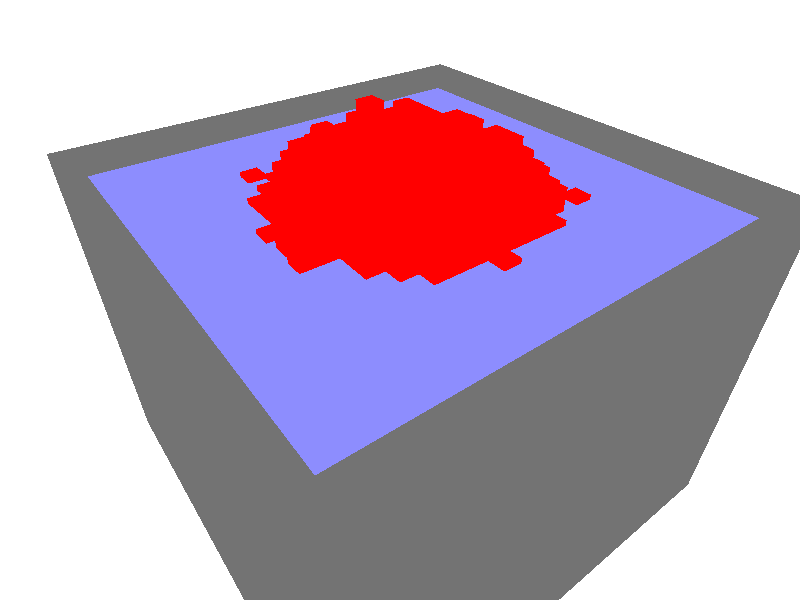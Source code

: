 // Render with:
// povray problems/day18.pov +W1920 +H1440 +Q9 +A
#version 3.7;
#include "colors.inc"
#include "metals.inc"
#include "rad_def.inc"
#default {finish{ambient 0.1}}
global_settings { 
	ambient_light rgb<1, 1, 1>
	assumed_gamma 1.1
	radiosity {
		Rad_Settings(Radiosity_Final,on,on)
	}
	photons {
		spacing 0.005
	}
}
background { color White }

// Cube dimension: min: {1 0 0}, max: {21 21 21}
camera {
	location <-6, 32, -11>
	look_at  <9, 13, 9>
	//     right image_width/image_height*x
	// right 4.0/3.0
	right image_width/image_height*x
}

// light_source { <-12, 30, -20> color White}
light_source {
    <0, 25, 3>
    color rgb <1.4,1.4,1.4>
    area_light <0,0 25>, <10, 10, 0>, 20, 20
    adaptive 1
    jitter
	photons {
		reflection on
		refraction on
	}
  }


union {
box { <17, 18, 13>, <18, 19, 14> scale 0.999 }
box { <16, 6, 10>, <17, 7, 11> scale 0.999 }
box { <10, 13, 19>, <11, 14, 20> scale 0.999 }
box { <5, 6, 5>, <6, 7, 6> scale 0.999 }
box { <14, 14, 17>, <15, 15, 18> scale 0.999 }
box { <6, 4, 13>, <7, 5, 14> scale 0.999 }
box { <13, 14, 17>, <14, 15, 18> scale 0.999 }
box { <18, 12, 17>, <19, 13, 18> scale 0.999 }
box { <6, 18, 7>, <7, 19, 8> scale 0.999 }
box { <19, 8, 5>, <20, 9, 6> scale 0.999 }
box { <2, 10, 14>, <3, 11, 15> scale 0.999 }
box { <15, 16, 6>, <16, 17, 7> scale 0.999 }
box { <14, 18, 11>, <15, 19, 12> scale 0.999 }
box { <17, 16, 7>, <18, 17, 8> scale 0.999 }
box { <17, 4, 12>, <18, 5, 13> scale 0.999 }
box { <12, 6, 3>, <13, 7, 4> scale 0.999 }
box { <12, 1, 11>, <13, 2, 12> scale 0.999 }
box { <10, 6, 18>, <11, 7, 19> scale 0.999 }
box { <13, 17, 6>, <14, 18, 7> scale 0.999 }
box { <11, 14, 2>, <12, 15, 3> scale 0.999 }
box { <9, 9, 18>, <10, 10, 19> scale 0.999 }
box { <16, 10, 17>, <17, 11, 18> scale 0.999 }
box { <13, 4, 7>, <14, 5, 8> scale 0.999 }
box { <2, 12, 6>, <3, 13, 7> scale 0.999 }
box { <15, 16, 10>, <16, 17, 11> scale 0.999 }
box { <3, 16, 10>, <4, 17, 11> scale 0.999 }
box { <6, 15, 16>, <7, 16, 17> scale 0.999 }
box { <10, 7, 19>, <11, 8, 20> scale 0.999 }
box { <7, 4, 4>, <8, 5, 5> scale 0.999 }
box { <14, 15, 13>, <15, 16, 14> scale 0.999 }
box { <15, 7, 16>, <16, 8, 17> scale 0.999 }
box { <8, 2, 11>, <9, 3, 12> scale 0.999 }
box { <9, 10, 2>, <10, 11, 3> scale 0.999 }
box { <17, 13, 5>, <18, 14, 6> scale 0.999 }
box { <6, 13, 3>, <7, 14, 4> scale 0.999 }
box { <15, 14, 15>, <16, 15, 16> scale 0.999 }
box { <11, 19, 6>, <12, 20, 7> scale 0.999 }
box { <10, 2, 10>, <11, 3, 11> scale 0.999 }
box { <12, 19, 9>, <13, 20, 10> scale 0.999 }
box { <18, 8, 11>, <19, 9, 12> scale 0.999 }
box { <5, 13, 15>, <6, 14, 16> scale 0.999 }
box { <6, 7, 17>, <7, 8, 18> scale 0.999 }
box { <15, 3, 11>, <16, 4, 12> scale 0.999 }
box { <16, 9, 16>, <17, 10, 17> scale 0.999 }
box { <12, 3, 11>, <13, 4, 12> scale 0.999 }
box { <13, 19, 11>, <14, 20, 12> scale 0.999 }
box { <10, 10, 1>, <11, 11, 2> scale 0.999 }
box { <8, 18, 12>, <9, 19, 13> scale 0.999 }
box { <17, 16, 11>, <18, 17, 12> scale 0.999 }
box { <11, 14, 3>, <12, 15, 4> scale 0.999 }
box { <2, 12, 12>, <3, 13, 13> scale 0.999 }
box { <7, 17, 16>, <8, 18, 17> scale 0.999 }
box { <17, 9, 16>, <18, 10, 17> scale 0.999 }
box { <7, 19, 11>, <8, 20, 12> scale 0.999 }
box { <16, 9, 3>, <17, 10, 4> scale 0.999 }
box { <17, 10, 10>, <18, 11, 11> scale 0.999 }
box { <19, 8, 12>, <20, 9, 13> scale 0.999 }
box { <16, 15, 16>, <17, 16, 17> scale 0.999 }
box { <17, 9, 8>, <18, 10, 9> scale 0.999 }
box { <7, 11, 19>, <8, 12, 20> scale 0.999 }
box { <14, 15, 16>, <15, 16, 17> scale 0.999 }
box { <3, 12, 11>, <4, 13, 12> scale 0.999 }
box { <15, 8, 15>, <16, 9, 16> scale 0.999 }
box { <10, 3, 13>, <11, 4, 14> scale 0.999 }
box { <14, 11, 2>, <15, 12, 3> scale 0.999 }
box { <12, 14, 17>, <13, 15, 18> scale 0.999 }
box { <11, 15, 18>, <12, 16, 19> scale 0.999 }
box { <9, 5, 5>, <10, 6, 6> scale 0.999 }
box { <7, 15, 5>, <8, 16, 6> scale 0.999 }
box { <16, 7, 17>, <17, 8, 18> scale 0.999 }
box { <17, 12, 14>, <18, 13, 15> scale 0.999 }
box { <10, 17, 4>, <11, 18, 5> scale 0.999 }
box { <17, 6, 12>, <18, 7, 13> scale 0.999 }
box { <8, 7, 16>, <9, 8, 17> scale 0.999 }
box { <7, 8, 4>, <8, 9, 5> scale 0.999 }
box { <4, 5, 12>, <5, 6, 13> scale 0.999 }
box { <8, 17, 7>, <9, 18, 8> scale 0.999 }
box { <20, 10, 10>, <21, 11, 11> scale 0.999 }
box { <18, 8, 14>, <19, 9, 15> scale 0.999 }
box { <3, 13, 14>, <4, 14, 15> scale 0.999 }
box { <17, 13, 15>, <18, 14, 16> scale 0.999 }
box { <8, 13, 18>, <9, 14, 19> scale 0.999 }
box { <11, 21, 9>, <12, 22, 10> scale 0.999 }
box { <16, 13, 18>, <17, 14, 19> scale 0.999 }
box { <4, 5, 14>, <5, 6, 15> scale 0.999 }
box { <9, 15, 3>, <10, 16, 4> scale 0.999 }
box { <12, 20, 11>, <13, 21, 12> scale 0.999 }
box { <14, 6, 18>, <15, 7, 19> scale 0.999 }
box { <18, 10, 16>, <19, 11, 17> scale 0.999 }
box { <4, 15, 7>, <5, 16, 8> scale 0.999 }
box { <14, 5, 7>, <15, 6, 8> scale 0.999 }
box { <3, 9, 15>, <4, 10, 16> scale 0.999 }
box { <11, 3, 5>, <12, 4, 6> scale 0.999 }
box { <11, 16, 3>, <12, 17, 4> scale 0.999 }
box { <3, 10, 15>, <4, 11, 16> scale 0.999 }
box { <10, 3, 10>, <11, 4, 11> scale 0.999 }
box { <11, 19, 13>, <12, 20, 14> scale 0.999 }
box { <20, 9, 13>, <21, 10, 14> scale 0.999 }
box { <3, 9, 12>, <4, 10, 13> scale 0.999 }
box { <18, 10, 5>, <19, 11, 6> scale 0.999 }
box { <4, 13, 5>, <5, 14, 6> scale 0.999 }
box { <3, 8, 14>, <4, 9, 15> scale 0.999 }
box { <2, 9, 12>, <3, 10, 13> scale 0.999 }
box { <16, 4, 11>, <17, 5, 12> scale 0.999 }
box { <9, 19, 11>, <10, 20, 12> scale 0.999 }
box { <10, 9, 3>, <11, 10, 4> scale 0.999 }
box { <13, 16, 16>, <14, 17, 17> scale 0.999 }
box { <9, 10, 18>, <10, 11, 19> scale 0.999 }
box { <10, 5, 15>, <11, 6, 16> scale 0.999 }
box { <8, 8, 2>, <9, 9, 3> scale 0.999 }
box { <14, 14, 16>, <15, 15, 17> scale 0.999 }
box { <7, 5, 16>, <8, 6, 17> scale 0.999 }
box { <4, 4, 7>, <5, 5, 8> scale 0.999 }
box { <11, 15, 17>, <12, 16, 18> scale 0.999 }
box { <14, 5, 16>, <15, 6, 17> scale 0.999 }
box { <5, 10, 6>, <6, 11, 7> scale 0.999 }
box { <12, 8, 18>, <13, 9, 19> scale 0.999 }
box { <18, 15, 10>, <19, 16, 11> scale 0.999 }
box { <12, 5, 16>, <13, 6, 17> scale 0.999 }
box { <16, 15, 7>, <17, 16, 8> scale 0.999 }
box { <4, 4, 9>, <5, 5, 10> scale 0.999 }
box { <11, 18, 7>, <12, 19, 8> scale 0.999 }
box { <19, 12, 9>, <20, 13, 10> scale 0.999 }
box { <7, 4, 9>, <8, 5, 10> scale 0.999 }
box { <4, 8, 6>, <5, 9, 7> scale 0.999 }
box { <15, 4, 7>, <16, 5, 8> scale 0.999 }
box { <3, 12, 12>, <4, 13, 13> scale 0.999 }
box { <11, 18, 8>, <12, 19, 9> scale 0.999 }
box { <19, 10, 11>, <20, 11, 12> scale 0.999 }
box { <4, 8, 12>, <5, 9, 13> scale 0.999 }
box { <15, 17, 12>, <16, 18, 13> scale 0.999 }
box { <11, 11, 2>, <12, 12, 3> scale 0.999 }
box { <9, 11, 20>, <10, 12, 21> scale 0.999 }
box { <8, 17, 6>, <9, 18, 7> scale 0.999 }
box { <13, 1, 9>, <14, 2, 10> scale 0.999 }
box { <13, 20, 9>, <14, 21, 10> scale 0.999 }
box { <7, 3, 15>, <8, 4, 16> scale 0.999 }
box { <7, 3, 7>, <8, 4, 8> scale 0.999 }
box { <14, 7, 4>, <15, 8, 5> scale 0.999 }
box { <2, 7, 13>, <3, 8, 14> scale 0.999 }
box { <12, 18, 12>, <13, 19, 13> scale 0.999 }
box { <5, 18, 7>, <6, 19, 8> scale 0.999 }
box { <3, 9, 14>, <4, 10, 15> scale 0.999 }
box { <14, 19, 9>, <15, 20, 10> scale 0.999 }
box { <9, 5, 16>, <10, 6, 17> scale 0.999 }
box { <5, 8, 18>, <6, 9, 19> scale 0.999 }
box { <8, 7, 18>, <9, 8, 19> scale 0.999 }
box { <13, 3, 6>, <14, 4, 7> scale 0.999 }
box { <6, 8, 17>, <7, 9, 18> scale 0.999 }
box { <19, 8, 6>, <20, 9, 7> scale 0.999 }
box { <7, 10, 2>, <8, 11, 3> scale 0.999 }
box { <6, 4, 16>, <7, 5, 17> scale 0.999 }
box { <9, 13, 19>, <10, 14, 20> scale 0.999 }
box { <6, 14, 18>, <7, 15, 19> scale 0.999 }
box { <12, 2, 15>, <13, 3, 16> scale 0.999 }
box { <9, 4, 17>, <10, 5, 18> scale 0.999 }
box { <4, 16, 8>, <5, 17, 9> scale 0.999 }
box { <9, 12, 2>, <10, 13, 3> scale 0.999 }
box { <16, 5, 7>, <17, 6, 8> scale 0.999 }
box { <14, 6, 3>, <15, 7, 4> scale 0.999 }
box { <13, 7, 18>, <14, 8, 19> scale 0.999 }
box { <4, 11, 6>, <5, 12, 7> scale 0.999 }
box { <15, 7, 4>, <16, 8, 5> scale 0.999 }
box { <5, 13, 17>, <6, 14, 18> scale 0.999 }
box { <4, 7, 13>, <5, 8, 14> scale 0.999 }
box { <5, 8, 19>, <6, 9, 20> scale 0.999 }
box { <12, 19, 12>, <13, 20, 13> scale 0.999 }
box { <6, 4, 6>, <7, 5, 7> scale 0.999 }
box { <7, 10, 4>, <8, 11, 5> scale 0.999 }
box { <4, 5, 11>, <5, 6, 12> scale 0.999 }
box { <6, 10, 17>, <7, 11, 18> scale 0.999 }
box { <16, 12, 17>, <17, 13, 18> scale 0.999 }
box { <3, 7, 6>, <4, 8, 7> scale 0.999 }
box { <6, 5, 8>, <7, 6, 9> scale 0.999 }
box { <9, 17, 5>, <10, 18, 6> scale 0.999 }
box { <13, 3, 7>, <14, 4, 8> scale 0.999 }
box { <16, 17, 10>, <17, 18, 11> scale 0.999 }
box { <6, 5, 4>, <7, 6, 5> scale 0.999 }
box { <8, 17, 13>, <9, 18, 14> scale 0.999 }
box { <16, 13, 8>, <17, 14, 9> scale 0.999 }
box { <13, 3, 15>, <14, 4, 16> scale 0.999 }
box { <8, 20, 12>, <9, 21, 13> scale 0.999 }
box { <4, 7, 7>, <5, 8, 8> scale 0.999 }
box { <8, 17, 17>, <9, 18, 18> scale 0.999 }
box { <4, 11, 18>, <5, 12, 19> scale 0.999 }
box { <19, 11, 11>, <20, 12, 12> scale 0.999 }
box { <5, 4, 9>, <6, 5, 10> scale 0.999 }
box { <2, 15, 14>, <3, 16, 15> scale 0.999 }
box { <12, 14, 16>, <13, 15, 17> scale 0.999 }
box { <17, 6, 5>, <18, 7, 6> scale 0.999 }
box { <7, 18, 13>, <8, 19, 14> scale 0.999 }
box { <16, 5, 15>, <17, 6, 16> scale 0.999 }
box { <11, 4, 3>, <12, 5, 4> scale 0.999 }
box { <11, 19, 8>, <12, 20, 9> scale 0.999 }
box { <7, 17, 7>, <8, 18, 8> scale 0.999 }
box { <3, 14, 9>, <4, 15, 10> scale 0.999 }
box { <12, 7, 17>, <13, 8, 18> scale 0.999 }
box { <13, 4, 10>, <14, 5, 11> scale 0.999 }
box { <16, 11, 17>, <17, 12, 18> scale 0.999 }
box { <6, 17, 11>, <7, 18, 12> scale 0.999 }
box { <5, 15, 5>, <6, 16, 6> scale 0.999 }
box { <11, 7, 2>, <12, 8, 3> scale 0.999 }
box { <17, 10, 14>, <18, 11, 15> scale 0.999 }
box { <2, 9, 14>, <3, 10, 15> scale 0.999 }
box { <16, 16, 10>, <17, 17, 11> scale 0.999 }
box { <19, 10, 6>, <20, 11, 7> scale 0.999 }
box { <13, 16, 5>, <14, 17, 6> scale 0.999 }
box { <17, 11, 5>, <18, 12, 6> scale 0.999 }
box { <15, 10, 3>, <16, 11, 4> scale 0.999 }
box { <14, 2, 11>, <15, 3, 12> scale 0.999 }
box { <18, 14, 12>, <19, 15, 13> scale 0.999 }
box { <15, 8, 2>, <16, 9, 3> scale 0.999 }
box { <14, 7, 3>, <15, 8, 4> scale 0.999 }
box { <11, 15, 5>, <12, 16, 6> scale 0.999 }
box { <18, 7, 9>, <19, 8, 10> scale 0.999 }
box { <19, 12, 13>, <20, 13, 14> scale 0.999 }
box { <14, 18, 12>, <15, 19, 13> scale 0.999 }
box { <2, 10, 13>, <3, 11, 14> scale 0.999 }
box { <19, 8, 11>, <20, 9, 12> scale 0.999 }
box { <4, 15, 11>, <5, 16, 12> scale 0.999 }
box { <5, 9, 3>, <6, 10, 4> scale 0.999 }
box { <16, 5, 14>, <17, 6, 15> scale 0.999 }
box { <5, 7, 17>, <6, 8, 18> scale 0.999 }
box { <4, 13, 11>, <5, 14, 12> scale 0.999 }
box { <10, 19, 8>, <11, 20, 9> scale 0.999 }
box { <2, 8, 11>, <3, 9, 12> scale 0.999 }
box { <14, 3, 10>, <15, 4, 11> scale 0.999 }
box { <13, 3, 14>, <14, 4, 15> scale 0.999 }
box { <7, 12, 18>, <8, 13, 19> scale 0.999 }
box { <13, 19, 8>, <14, 20, 9> scale 0.999 }
box { <12, 7, 2>, <13, 8, 3> scale 0.999 }
box { <12, 10, 20>, <13, 11, 21> scale 0.999 }
box { <10, 18, 14>, <11, 19, 15> scale 0.999 }
box { <7, 3, 10>, <8, 4, 11> scale 0.999 }
box { <12, 14, 4>, <13, 15, 5> scale 0.999 }
box { <11, 15, 3>, <12, 16, 4> scale 0.999 }
box { <3, 11, 5>, <4, 12, 6> scale 0.999 }
box { <14, 15, 17>, <15, 16, 18> scale 0.999 }
box { <1, 11, 12>, <2, 12, 13> scale 0.999 }
box { <14, 4, 5>, <15, 5, 6> scale 0.999 }
box { <3, 14, 13>, <4, 15, 14> scale 0.999 }
box { <10, 16, 18>, <11, 17, 19> scale 0.999 }
box { <6, 3, 14>, <7, 4, 15> scale 0.999 }
box { <6, 2, 10>, <7, 3, 11> scale 0.999 }
box { <7, 19, 12>, <8, 20, 13> scale 0.999 }
box { <4, 8, 16>, <5, 9, 17> scale 0.999 }
box { <5, 14, 5>, <6, 15, 6> scale 0.999 }
box { <7, 14, 18>, <8, 15, 19> scale 0.999 }
box { <13, 2, 12>, <14, 3, 13> scale 0.999 }
box { <6, 17, 16>, <7, 18, 17> scale 0.999 }
box { <20, 9, 9>, <21, 10, 10> scale 0.999 }
box { <15, 14, 6>, <16, 15, 7> scale 0.999 }
box { <6, 18, 13>, <7, 19, 14> scale 0.999 }
box { <9, 18, 13>, <10, 19, 14> scale 0.999 }
box { <8, 16, 16>, <9, 17, 17> scale 0.999 }
box { <4, 17, 11>, <5, 18, 12> scale 0.999 }
box { <11, 3, 15>, <12, 4, 16> scale 0.999 }
box { <8, 6, 18>, <9, 7, 19> scale 0.999 }
box { <11, 18, 11>, <12, 19, 12> scale 0.999 }
box { <7, 2, 8>, <8, 3, 9> scale 0.999 }
box { <16, 5, 8>, <17, 6, 9> scale 0.999 }
box { <10, 5, 3>, <11, 6, 4> scale 0.999 }
box { <17, 12, 15>, <18, 13, 16> scale 0.999 }
box { <8, 7, 5>, <9, 8, 6> scale 0.999 }
box { <7, 13, 3>, <8, 14, 4> scale 0.999 }
box { <9, 18, 10>, <10, 19, 11> scale 0.999 }
box { <9, 5, 13>, <10, 6, 14> scale 0.999 }
box { <15, 4, 9>, <16, 5, 10> scale 0.999 }
box { <17, 13, 7>, <18, 14, 8> scale 0.999 }
box { <17, 6, 13>, <18, 7, 14> scale 0.999 }
box { <13, 16, 3>, <14, 17, 4> scale 0.999 }
box { <19, 9, 14>, <20, 10, 15> scale 0.999 }
box { <17, 9, 6>, <18, 10, 7> scale 0.999 }
box { <19, 12, 12>, <20, 13, 13> scale 0.999 }
box { <20, 10, 12>, <21, 11, 13> scale 0.999 }
box { <6, 10, 3>, <7, 11, 4> scale 0.999 }
box { <3, 6, 14>, <4, 7, 15> scale 0.999 }
box { <6, 16, 10>, <7, 17, 11> scale 0.999 }
box { <20, 9, 12>, <21, 10, 13> scale 0.999 }
box { <14, 6, 17>, <15, 7, 18> scale 0.999 }
box { <14, 17, 9>, <15, 18, 10> scale 0.999 }
box { <7, 4, 5>, <8, 5, 6> scale 0.999 }
box { <9, 16, 6>, <10, 17, 7> scale 0.999 }
box { <13, 2, 10>, <14, 3, 11> scale 0.999 }
box { <15, 13, 18>, <16, 14, 19> scale 0.999 }
box { <9, 5, 10>, <10, 6, 11> scale 0.999 }
box { <10, 9, 2>, <11, 10, 3> scale 0.999 }
box { <13, 5, 18>, <14, 6, 19> scale 0.999 }
box { <1, 12, 9>, <2, 13, 10> scale 0.999 }
box { <11, 3, 6>, <12, 4, 7> scale 0.999 }
box { <15, 10, 18>, <16, 11, 19> scale 0.999 }
box { <9, 11, 3>, <10, 12, 4> scale 0.999 }
box { <7, 2, 13>, <8, 3, 14> scale 0.999 }
box { <16, 15, 9>, <17, 16, 10> scale 0.999 }
box { <13, 19, 9>, <14, 20, 10> scale 0.999 }
box { <17, 4, 10>, <18, 5, 11> scale 0.999 }
box { <13, 17, 16>, <14, 18, 17> scale 0.999 }
box { <11, 4, 16>, <12, 5, 17> scale 0.999 }
box { <18, 11, 16>, <19, 12, 17> scale 0.999 }
box { <2, 11, 9>, <3, 12, 10> scale 0.999 }
box { <19, 12, 10>, <20, 13, 11> scale 0.999 }
box { <4, 14, 10>, <5, 15, 11> scale 0.999 }
box { <5, 17, 6>, <6, 18, 7> scale 0.999 }
box { <3, 13, 8>, <4, 14, 9> scale 0.999 }
box { <1, 10, 12>, <2, 11, 13> scale 0.999 }
box { <2, 6, 11>, <3, 7, 12> scale 0.999 }
box { <8, 14, 18>, <9, 15, 19> scale 0.999 }
box { <18, 8, 12>, <19, 9, 13> scale 0.999 }
box { <5, 8, 17>, <6, 9, 18> scale 0.999 }
box { <18, 14, 8>, <19, 15, 9> scale 0.999 }
box { <11, 8, 19>, <12, 9, 20> scale 0.999 }
box { <17, 14, 14>, <18, 15, 15> scale 0.999 }
box { <13, 8, 17>, <14, 9, 18> scale 0.999 }
box { <13, 20, 11>, <14, 21, 12> scale 0.999 }
box { <12, 4, 19>, <13, 5, 20> scale 0.999 }
box { <17, 12, 3>, <18, 13, 4> scale 0.999 }
box { <17, 7, 10>, <18, 8, 11> scale 0.999 }
box { <3, 7, 13>, <4, 8, 14> scale 0.999 }
box { <4, 9, 17>, <5, 10, 18> scale 0.999 }
box { <17, 7, 5>, <18, 8, 6> scale 0.999 }
box { <13, 9, 2>, <14, 10, 3> scale 0.999 }
box { <2, 11, 11>, <3, 12, 12> scale 0.999 }
box { <16, 13, 16>, <17, 14, 17> scale 0.999 }
box { <17, 15, 11>, <18, 16, 12> scale 0.999 }
box { <10, 18, 11>, <11, 19, 12> scale 0.999 }
box { <8, 16, 3>, <9, 17, 4> scale 0.999 }
box { <8, 16, 18>, <9, 17, 19> scale 0.999 }
box { <10, 18, 16>, <11, 19, 17> scale 0.999 }
box { <18, 16, 7>, <19, 17, 8> scale 0.999 }
box { <13, 18, 13>, <14, 19, 14> scale 0.999 }
box { <6, 15, 9>, <7, 16, 10> scale 0.999 }
box { <5, 6, 4>, <6, 7, 5> scale 0.999 }
box { <12, 17, 16>, <13, 18, 17> scale 0.999 }
box { <6, 9, 16>, <7, 10, 17> scale 0.999 }
box { <10, 13, 3>, <11, 14, 4> scale 0.999 }
box { <5, 18, 10>, <6, 19, 11> scale 0.999 }
box { <9, 3, 11>, <10, 4, 12> scale 0.999 }
box { <17, 12, 17>, <18, 13, 18> scale 0.999 }
box { <17, 8, 6>, <18, 9, 7> scale 0.999 }
box { <3, 13, 7>, <4, 14, 8> scale 0.999 }
box { <17, 15, 7>, <18, 16, 8> scale 0.999 }
box { <19, 8, 13>, <20, 9, 14> scale 0.999 }
box { <8, 16, 4>, <9, 17, 5> scale 0.999 }
box { <3, 13, 16>, <4, 14, 17> scale 0.999 }
box { <10, 3, 15>, <11, 4, 16> scale 0.999 }
box { <15, 14, 4>, <16, 15, 5> scale 0.999 }
box { <3, 13, 15>, <4, 14, 16> scale 0.999 }
box { <16, 4, 13>, <17, 5, 14> scale 0.999 }
box { <9, 16, 5>, <10, 17, 6> scale 0.999 }
box { <10, 17, 15>, <11, 18, 16> scale 0.999 }
box { <3, 7, 9>, <4, 8, 10> scale 0.999 }
box { <8, 16, 17>, <9, 17, 18> scale 0.999 }
box { <15, 16, 7>, <16, 17, 8> scale 0.999 }
box { <19, 11, 7>, <20, 12, 8> scale 0.999 }
box { <16, 8, 16>, <17, 9, 17> scale 0.999 }
box { <10, 11, 19>, <11, 12, 20> scale 0.999 }
box { <14, 12, 3>, <15, 13, 4> scale 0.999 }
box { <8, 2, 10>, <9, 3, 11> scale 0.999 }
box { <11, 19, 9>, <12, 20, 10> scale 0.999 }
box { <5, 19, 10>, <6, 20, 11> scale 0.999 }
box { <5, 9, 6>, <6, 10, 7> scale 0.999 }
box { <2, 9, 13>, <3, 10, 14> scale 0.999 }
box { <7, 17, 5>, <8, 18, 6> scale 0.999 }
box { <6, 16, 15>, <7, 17, 16> scale 0.999 }
box { <16, 12, 14>, <17, 13, 15> scale 0.999 }
box { <4, 8, 15>, <5, 9, 16> scale 0.999 }
box { <18, 9, 9>, <19, 10, 10> scale 0.999 }
box { <2, 12, 14>, <3, 13, 15> scale 0.999 }
box { <12, 3, 16>, <13, 4, 17> scale 0.999 }
box { <17, 7, 17>, <18, 8, 18> scale 0.999 }
box { <7, 5, 8>, <8, 6, 9> scale 0.999 }
box { <18, 13, 5>, <19, 14, 6> scale 0.999 }
box { <6, 12, 16>, <7, 13, 17> scale 0.999 }
box { <2, 12, 7>, <3, 13, 8> scale 0.999 }
box { <7, 19, 9>, <8, 20, 10> scale 0.999 }
box { <16, 10, 15>, <17, 11, 16> scale 0.999 }
box { <6, 19, 11>, <7, 20, 12> scale 0.999 }
box { <15, 13, 4>, <16, 14, 5> scale 0.999 }
box { <12, 13, 3>, <13, 14, 4> scale 0.999 }
box { <15, 17, 14>, <16, 18, 15> scale 0.999 }
box { <19, 10, 10>, <20, 11, 11> scale 0.999 }
box { <6, 4, 14>, <7, 5, 15> scale 0.999 }
box { <17, 5, 7>, <18, 6, 8> scale 0.999 }
box { <13, 14, 4>, <14, 15, 5> scale 0.999 }
box { <10, 17, 6>, <11, 18, 7> scale 0.999 }
box { <10, 16, 16>, <11, 17, 17> scale 0.999 }
box { <16, 6, 7>, <17, 7, 8> scale 0.999 }
box { <15, 2, 14>, <16, 3, 15> scale 0.999 }
box { <16, 10, 16>, <17, 11, 17> scale 0.999 }
box { <12, 1, 8>, <13, 2, 9> scale 0.999 }
box { <12, 3, 7>, <13, 4, 8> scale 0.999 }
box { <4, 11, 5>, <5, 12, 6> scale 0.999 }
box { <18, 16, 12>, <19, 17, 13> scale 0.999 }
box { <6, 6, 15>, <7, 7, 16> scale 0.999 }
box { <4, 15, 13>, <5, 16, 14> scale 0.999 }
box { <12, 5, 4>, <13, 6, 5> scale 0.999 }
box { <18, 13, 8>, <19, 14, 9> scale 0.999 }
box { <9, 15, 18>, <10, 16, 19> scale 0.999 }
box { <16, 6, 12>, <17, 7, 13> scale 0.999 }
box { <14, 16, 3>, <15, 17, 4> scale 0.999 }
box { <17, 5, 11>, <18, 6, 12> scale 0.999 }
box { <18, 7, 13>, <19, 8, 14> scale 0.999 }
box { <8, 2, 13>, <9, 3, 14> scale 0.999 }
box { <17, 16, 8>, <18, 17, 9> scale 0.999 }
box { <13, 10, 18>, <14, 11, 19> scale 0.999 }
box { <12, 16, 3>, <13, 17, 4> scale 0.999 }
box { <2, 12, 9>, <3, 13, 10> scale 0.999 }
box { <16, 9, 17>, <17, 10, 18> scale 0.999 }
box { <17, 3, 11>, <18, 4, 12> scale 0.999 }
box { <17, 9, 7>, <18, 10, 8> scale 0.999 }
box { <18, 5, 10>, <19, 6, 11> scale 0.999 }
box { <3, 11, 17>, <4, 12, 18> scale 0.999 }
box { <15, 5, 11>, <16, 6, 12> scale 0.999 }
box { <20, 11, 14>, <21, 12, 15> scale 0.999 }
box { <7, 15, 4>, <8, 16, 5> scale 0.999 }
box { <18, 7, 7>, <19, 8, 8> scale 0.999 }
box { <5, 15, 12>, <6, 16, 13> scale 0.999 }
box { <19, 8, 8>, <20, 9, 9> scale 0.999 }
box { <8, 19, 8>, <9, 20, 9> scale 0.999 }
box { <13, 10, 3>, <14, 11, 4> scale 0.999 }
box { <13, 16, 14>, <14, 17, 15> scale 0.999 }
box { <7, 3, 12>, <8, 4, 13> scale 0.999 }
box { <2, 8, 9>, <3, 9, 10> scale 0.999 }
box { <8, 7, 3>, <9, 8, 4> scale 0.999 }
box { <19, 8, 10>, <20, 9, 11> scale 0.999 }
box { <7, 7, 17>, <8, 8, 18> scale 0.999 }
box { <11, 16, 6>, <12, 17, 7> scale 0.999 }
box { <3, 12, 17>, <4, 13, 18> scale 0.999 }
box { <10, 5, 5>, <11, 6, 6> scale 0.999 }
box { <9, 2, 11>, <10, 3, 12> scale 0.999 }
box { <7, 16, 4>, <8, 17, 5> scale 0.999 }
box { <11, 15, 19>, <12, 16, 20> scale 0.999 }
box { <8, 3, 10>, <9, 4, 11> scale 0.999 }
box { <9, 4, 16>, <10, 5, 17> scale 0.999 }
box { <8, 3, 12>, <9, 4, 13> scale 0.999 }
box { <4, 15, 15>, <5, 16, 16> scale 0.999 }
box { <9, 8, 5>, <10, 9, 6> scale 0.999 }
box { <14, 11, 17>, <15, 12, 18> scale 0.999 }
box { <10, 2, 12>, <11, 3, 13> scale 0.999 }
box { <17, 4, 13>, <18, 5, 14> scale 0.999 }
box { <13, 14, 18>, <14, 15, 19> scale 0.999 }
box { <6, 13, 5>, <7, 14, 6> scale 0.999 }
box { <9, 8, 3>, <10, 9, 4> scale 0.999 }
box { <7, 7, 4>, <8, 8, 5> scale 0.999 }
box { <12, 11, 3>, <13, 12, 4> scale 0.999 }
box { <3, 11, 7>, <4, 12, 8> scale 0.999 }
box { <18, 14, 7>, <19, 15, 8> scale 0.999 }
box { <16, 4, 12>, <17, 5, 13> scale 0.999 }
box { <10, 10, 4>, <11, 11, 5> scale 0.999 }
box { <13, 13, 2>, <14, 14, 3> scale 0.999 }
box { <7, 16, 13>, <8, 17, 14> scale 0.999 }
box { <17, 10, 4>, <18, 11, 5> scale 0.999 }
box { <15, 19, 10>, <16, 20, 11> scale 0.999 }
box { <14, 6, 4>, <15, 7, 5> scale 0.999 }
box { <8, 5, 15>, <9, 6, 16> scale 0.999 }
box { <18, 12, 13>, <19, 13, 14> scale 0.999 }
box { <18, 16, 11>, <19, 17, 12> scale 0.999 }
box { <9, 17, 16>, <10, 18, 17> scale 0.999 }
box { <7, 6, 4>, <8, 7, 5> scale 0.999 }
box { <4, 11, 13>, <5, 12, 14> scale 0.999 }
box { <8, 16, 5>, <9, 17, 6> scale 0.999 }
box { <13, 18, 5>, <14, 19, 6> scale 0.999 }
box { <16, 16, 6>, <17, 17, 7> scale 0.999 }
box { <11, 12, 18>, <12, 13, 19> scale 0.999 }
box { <18, 15, 9>, <19, 16, 10> scale 0.999 }
box { <1, 12, 14>, <2, 13, 15> scale 0.999 }
box { <14, 3, 14>, <15, 4, 15> scale 0.999 }
box { <11, 11, 17>, <12, 12, 18> scale 0.999 }
box { <19, 12, 7>, <20, 13, 8> scale 0.999 }
box { <16, 17, 16>, <17, 18, 17> scale 0.999 }
box { <6, 12, 5>, <7, 13, 6> scale 0.999 }
box { <7, 5, 5>, <8, 6, 6> scale 0.999 }
box { <18, 16, 9>, <19, 17, 10> scale 0.999 }
box { <9, 6, 2>, <10, 7, 3> scale 0.999 }
box { <6, 17, 14>, <7, 18, 15> scale 0.999 }
box { <17, 10, 13>, <18, 11, 14> scale 0.999 }
box { <8, 13, 3>, <9, 14, 4> scale 0.999 }
box { <18, 12, 6>, <19, 13, 7> scale 0.999 }
box { <10, 19, 15>, <11, 20, 16> scale 0.999 }
box { <15, 7, 17>, <16, 8, 18> scale 0.999 }
box { <13, 5, 13>, <14, 6, 14> scale 0.999 }
box { <6, 8, 16>, <7, 9, 17> scale 0.999 }
box { <11, 17, 15>, <12, 18, 16> scale 0.999 }
box { <10, 4, 16>, <11, 5, 17> scale 0.999 }
box { <6, 2, 11>, <7, 3, 12> scale 0.999 }
box { <11, 7, 4>, <12, 8, 5> scale 0.999 }
box { <16, 14, 15>, <17, 15, 16> scale 0.999 }
box { <16, 15, 15>, <17, 16, 16> scale 0.999 }
box { <9, 6, 19>, <10, 7, 20> scale 0.999 }
box { <15, 15, 12>, <16, 16, 13> scale 0.999 }
box { <10, 16, 5>, <11, 17, 6> scale 0.999 }
box { <18, 14, 15>, <19, 15, 16> scale 0.999 }
box { <14, 13, 2>, <15, 14, 3> scale 0.999 }
box { <18, 7, 5>, <19, 8, 6> scale 0.999 }
box { <5, 5, 14>, <6, 6, 15> scale 0.999 }
box { <7, 16, 12>, <8, 17, 13> scale 0.999 }
box { <10, 18, 13>, <11, 19, 14> scale 0.999 }
box { <16, 10, 3>, <17, 11, 4> scale 0.999 }
box { <3, 11, 11>, <4, 12, 12> scale 0.999 }
box { <17, 5, 10>, <18, 6, 11> scale 0.999 }
box { <7, 16, 18>, <8, 17, 19> scale 0.999 }
box { <2, 13, 14>, <3, 14, 15> scale 0.999 }
box { <4, 16, 11>, <5, 17, 12> scale 0.999 }
box { <8, 10, 1>, <9, 11, 2> scale 0.999 }
box { <5, 14, 8>, <6, 15, 9> scale 0.999 }
box { <6, 14, 17>, <7, 15, 18> scale 0.999 }
box { <18, 11, 13>, <19, 12, 14> scale 0.999 }
box { <17, 14, 15>, <18, 15, 16> scale 0.999 }
box { <16, 8, 17>, <17, 9, 18> scale 0.999 }
box { <11, 4, 15>, <12, 5, 16> scale 0.999 }
box { <16, 11, 18>, <17, 12, 19> scale 0.999 }
box { <17, 17, 10>, <18, 18, 11> scale 0.999 }
box { <5, 4, 11>, <6, 5, 12> scale 0.999 }
box { <5, 9, 4>, <6, 10, 5> scale 0.999 }
box { <17, 16, 9>, <18, 17, 10> scale 0.999 }
box { <4, 4, 14>, <5, 5, 15> scale 0.999 }
box { <11, 17, 5>, <12, 18, 6> scale 0.999 }
box { <19, 14, 12>, <20, 15, 13> scale 0.999 }
box { <9, 12, 20>, <10, 13, 21> scale 0.999 }
box { <13, 12, 2>, <14, 13, 3> scale 0.999 }
box { <5, 16, 14>, <6, 17, 15> scale 0.999 }
box { <16, 13, 6>, <17, 14, 7> scale 0.999 }
box { <12, 18, 8>, <13, 19, 9> scale 0.999 }
box { <12, 16, 16>, <13, 17, 17> scale 0.999 }
box { <11, 9, 2>, <12, 10, 3> scale 0.999 }
box { <19, 9, 12>, <20, 10, 13> scale 0.999 }
box { <6, 17, 5>, <7, 18, 6> scale 0.999 }
box { <11, 14, 19>, <12, 15, 20> scale 0.999 }
box { <3, 5, 15>, <4, 6, 16> scale 0.999 }
box { <7, 4, 14>, <8, 5, 15> scale 0.999 }
box { <15, 3, 13>, <16, 4, 14> scale 0.999 }
box { <7, 17, 13>, <8, 18, 14> scale 0.999 }
box { <11, 19, 12>, <12, 20, 13> scale 0.999 }
box { <11, 18, 10>, <12, 19, 11> scale 0.999 }
box { <16, 9, 14>, <17, 10, 15> scale 0.999 }
box { <5, 10, 3>, <6, 11, 4> scale 0.999 }
box { <13, 5, 17>, <14, 6, 18> scale 0.999 }
box { <6, 9, 18>, <7, 10, 19> scale 0.999 }
box { <16, 17, 9>, <17, 18, 10> scale 0.999 }
box { <5, 5, 11>, <6, 6, 12> scale 0.999 }
box { <13, 10, 19>, <14, 11, 20> scale 0.999 }
box { <5, 5, 13>, <6, 6, 14> scale 0.999 }
box { <4, 17, 13>, <5, 18, 14> scale 0.999 }
box { <11, 1, 10>, <12, 2, 11> scale 0.999 }
box { <15, 5, 13>, <16, 6, 14> scale 0.999 }
box { <18, 7, 8>, <19, 8, 9> scale 0.999 }
box { <14, 17, 5>, <15, 18, 6> scale 0.999 }
box { <7, 18, 7>, <8, 19, 8> scale 0.999 }
box { <5, 17, 12>, <6, 18, 13> scale 0.999 }
box { <14, 8, 18>, <15, 9, 19> scale 0.999 }
box { <17, 7, 13>, <18, 8, 14> scale 0.999 }
box { <3, 15, 9>, <4, 16, 10> scale 0.999 }
box { <18, 14, 11>, <19, 15, 12> scale 0.999 }
box { <11, 9, 19>, <12, 10, 20> scale 0.999 }
box { <12, 17, 12>, <13, 18, 13> scale 0.999 }
box { <17, 17, 11>, <18, 18, 12> scale 0.999 }
box { <2, 8, 16>, <3, 9, 17> scale 0.999 }
box { <11, 17, 7>, <12, 18, 8> scale 0.999 }
box { <12, 14, 19>, <13, 15, 20> scale 0.999 }
box { <12, 18, 7>, <13, 19, 8> scale 0.999 }
box { <5, 14, 4>, <6, 15, 5> scale 0.999 }
box { <16, 15, 10>, <17, 16, 11> scale 0.999 }
box { <10, 8, 3>, <11, 9, 4> scale 0.999 }
box { <4, 14, 16>, <5, 15, 17> scale 0.999 }
box { <15, 16, 5>, <16, 17, 6> scale 0.999 }
box { <5, 15, 16>, <6, 16, 17> scale 0.999 }
box { <4, 13, 13>, <5, 14, 14> scale 0.999 }
box { <3, 8, 8>, <4, 9, 9> scale 0.999 }
box { <16, 18, 9>, <17, 19, 10> scale 0.999 }
box { <18, 13, 6>, <19, 14, 7> scale 0.999 }
box { <14, 4, 11>, <15, 5, 12> scale 0.999 }
box { <17, 6, 15>, <18, 7, 16> scale 0.999 }
box { <3, 8, 10>, <4, 9, 11> scale 0.999 }
box { <6, 15, 18>, <7, 16, 19> scale 0.999 }
box { <10, 12, 19>, <11, 13, 20> scale 0.999 }
box { <12, 19, 6>, <13, 20, 7> scale 0.999 }
box { <12, 3, 12>, <13, 4, 13> scale 0.999 }
box { <8, 16, 6>, <9, 17, 7> scale 0.999 }
box { <17, 6, 7>, <18, 7, 8> scale 0.999 }
box { <6, 3, 15>, <7, 4, 16> scale 0.999 }
box { <8, 15, 4>, <9, 16, 5> scale 0.999 }
box { <7, 11, 18>, <8, 12, 19> scale 0.999 }
box { <15, 4, 6>, <16, 5, 7> scale 0.999 }
box { <8, 3, 14>, <9, 4, 15> scale 0.999 }
box { <9, 19, 10>, <10, 20, 11> scale 0.999 }
box { <18, 7, 12>, <19, 8, 13> scale 0.999 }
box { <11, 11, 19>, <12, 12, 20> scale 0.999 }
box { <13, 7, 3>, <14, 8, 4> scale 0.999 }
box { <10, 12, 0>, <11, 13, 1> scale 0.999 }
box { <15, 3, 12>, <16, 4, 13> scale 0.999 }
box { <3, 14, 10>, <4, 15, 11> scale 0.999 }
box { <4, 16, 14>, <5, 17, 15> scale 0.999 }
box { <16, 4, 10>, <17, 5, 11> scale 0.999 }
box { <18, 6, 11>, <19, 7, 12> scale 0.999 }
box { <8, 18, 11>, <9, 19, 12> scale 0.999 }
box { <11, 11, 18>, <12, 12, 19> scale 0.999 }
box { <16, 6, 6>, <17, 7, 7> scale 0.999 }
box { <19, 12, 6>, <20, 13, 7> scale 0.999 }
box { <17, 15, 15>, <18, 16, 16> scale 0.999 }
box { <18, 6, 12>, <19, 7, 13> scale 0.999 }
box { <3, 13, 11>, <4, 14, 12> scale 0.999 }
box { <16, 12, 6>, <17, 13, 7> scale 0.999 }
box { <4, 14, 12>, <5, 15, 13> scale 0.999 }
box { <20, 12, 12>, <21, 13, 13> scale 0.999 }
box { <8, 9, 2>, <9, 10, 3> scale 0.999 }
box { <3, 16, 13>, <4, 17, 14> scale 0.999 }
box { <5, 4, 8>, <6, 5, 9> scale 0.999 }
box { <5, 3, 10>, <6, 4, 11> scale 0.999 }
box { <9, 18, 8>, <10, 19, 9> scale 0.999 }
box { <2, 10, 12>, <3, 11, 13> scale 0.999 }
box { <6, 8, 18>, <7, 9, 19> scale 0.999 }
box { <9, 13, 3>, <10, 14, 4> scale 0.999 }
box { <16, 13, 13>, <17, 14, 14> scale 0.999 }
box { <5, 14, 16>, <6, 15, 17> scale 0.999 }
box { <9, 5, 17>, <10, 6, 18> scale 0.999 }
box { <14, 2, 6>, <15, 3, 7> scale 0.999 }
box { <11, 2, 6>, <12, 3, 7> scale 0.999 }
box { <9, 19, 12>, <10, 20, 13> scale 0.999 }
box { <14, 11, 18>, <15, 12, 19> scale 0.999 }
box { <5, 9, 7>, <6, 10, 8> scale 0.999 }
box { <15, 6, 17>, <16, 7, 18> scale 0.999 }
box { <11, 3, 4>, <12, 4, 5> scale 0.999 }
box { <10, 17, 5>, <11, 18, 6> scale 0.999 }
box { <9, 4, 5>, <10, 5, 6> scale 0.999 }
box { <9, 3, 15>, <10, 4, 16> scale 0.999 }
box { <14, 17, 8>, <15, 18, 9> scale 0.999 }
box { <6, 7, 4>, <7, 8, 5> scale 0.999 }
box { <14, 9, 17>, <15, 10, 18> scale 0.999 }
box { <19, 12, 8>, <20, 13, 9> scale 0.999 }
box { <14, 6, 16>, <15, 7, 17> scale 0.999 }
box { <14, 13, 3>, <15, 14, 4> scale 0.999 }
box { <17, 6, 9>, <18, 7, 10> scale 0.999 }
box { <4, 11, 10>, <5, 12, 11> scale 0.999 }
box { <15, 10, 17>, <16, 11, 18> scale 0.999 }
box { <5, 17, 14>, <6, 18, 15> scale 0.999 }
box { <17, 16, 14>, <18, 17, 15> scale 0.999 }
box { <5, 9, 17>, <6, 10, 18> scale 0.999 }
box { <19, 10, 9>, <20, 11, 10> scale 0.999 }
box { <2, 14, 10>, <3, 15, 11> scale 0.999 }
box { <7, 15, 16>, <8, 16, 17> scale 0.999 }
box { <13, 17, 8>, <14, 18, 9> scale 0.999 }
box { <18, 13, 10>, <19, 14, 11> scale 0.999 }
box { <13, 4, 18>, <14, 5, 19> scale 0.999 }
box { <7, 5, 12>, <8, 6, 13> scale 0.999 }
box { <17, 18, 9>, <18, 19, 10> scale 0.999 }
box { <4, 13, 6>, <5, 14, 7> scale 0.999 }
box { <19, 13, 13>, <20, 14, 14> scale 0.999 }
box { <7, 11, 20>, <8, 12, 21> scale 0.999 }
box { <18, 11, 11>, <19, 12, 12> scale 0.999 }
box { <20, 12, 11>, <21, 13, 12> scale 0.999 }
box { <18, 15, 11>, <19, 16, 12> scale 0.999 }
box { <8, 9, 18>, <9, 10, 19> scale 0.999 }
box { <20, 12, 10>, <21, 13, 11> scale 0.999 }
box { <16, 8, 14>, <17, 9, 15> scale 0.999 }
box { <14, 16, 6>, <15, 17, 7> scale 0.999 }
box { <15, 3, 10>, <16, 4, 11> scale 0.999 }
box { <16, 15, 17>, <17, 16, 18> scale 0.999 }
box { <12, 19, 11>, <13, 20, 12> scale 0.999 }
box { <16, 17, 8>, <17, 18, 9> scale 0.999 }
box { <18, 6, 9>, <19, 7, 10> scale 0.999 }
box { <2, 14, 12>, <3, 15, 13> scale 0.999 }
box { <14, 16, 7>, <15, 17, 8> scale 0.999 }
box { <7, 16, 16>, <8, 17, 17> scale 0.999 }
box { <20, 9, 8>, <21, 10, 9> scale 0.999 }
box { <4, 14, 5>, <5, 15, 6> scale 0.999 }
box { <11, 3, 10>, <12, 4, 11> scale 0.999 }
box { <4, 9, 5>, <5, 10, 6> scale 0.999 }
box { <16, 15, 5>, <17, 16, 6> scale 0.999 }
box { <12, 2, 13>, <13, 3, 14> scale 0.999 }
box { <5, 4, 6>, <6, 5, 7> scale 0.999 }
box { <5, 8, 16>, <6, 9, 17> scale 0.999 }
box { <10, 10, 18>, <11, 11, 19> scale 0.999 }
box { <15, 4, 15>, <16, 5, 16> scale 0.999 }
box { <3, 15, 10>, <4, 16, 11> scale 0.999 }
box { <18, 9, 13>, <19, 10, 14> scale 0.999 }
box { <15, 3, 14>, <16, 4, 15> scale 0.999 }
box { <17, 15, 13>, <18, 16, 14> scale 0.999 }
box { <11, 15, 4>, <12, 16, 5> scale 0.999 }
box { <12, 11, 20>, <13, 12, 21> scale 0.999 }
box { <11, 5, 17>, <12, 6, 18> scale 0.999 }
box { <10, 18, 6>, <11, 19, 7> scale 0.999 }
box { <15, 8, 4>, <16, 9, 5> scale 0.999 }
box { <6, 4, 9>, <7, 5, 10> scale 0.999 }
box { <3, 7, 14>, <4, 8, 15> scale 0.999 }
box { <9, 9, 2>, <10, 10, 3> scale 0.999 }
box { <14, 4, 14>, <15, 5, 15> scale 0.999 }
box { <19, 7, 10>, <20, 8, 11> scale 0.999 }
box { <2, 13, 15>, <3, 14, 16> scale 0.999 }
box { <15, 17, 10>, <16, 18, 11> scale 0.999 }
box { <4, 12, 8>, <5, 13, 9> scale 0.999 }
box { <6, 4, 5>, <7, 5, 6> scale 0.999 }
box { <11, 14, 18>, <12, 15, 19> scale 0.999 }
box { <19, 11, 15>, <20, 12, 16> scale 0.999 }
box { <18, 15, 14>, <19, 16, 15> scale 0.999 }
box { <16, 9, 7>, <17, 10, 8> scale 0.999 }
box { <6, 8, 6>, <7, 9, 7> scale 0.999 }
box { <18, 7, 6>, <19, 8, 7> scale 0.999 }
box { <17, 12, 5>, <18, 13, 6> scale 0.999 }
box { <8, 8, 16>, <9, 9, 17> scale 0.999 }
box { <12, 5, 18>, <13, 6, 19> scale 0.999 }
box { <7, 3, 13>, <8, 4, 14> scale 0.999 }
box { <9, 14, 1>, <10, 15, 2> scale 0.999 }
box { <10, 2, 13>, <11, 3, 14> scale 0.999 }
box { <7, 13, 19>, <8, 14, 20> scale 0.999 }
box { <16, 14, 16>, <17, 15, 17> scale 0.999 }
box { <15, 4, 11>, <16, 5, 12> scale 0.999 }
box { <17, 9, 15>, <18, 10, 16> scale 0.999 }
box { <12, 16, 15>, <13, 17, 16> scale 0.999 }
box { <12, 4, 5>, <13, 5, 6> scale 0.999 }
box { <1, 10, 7>, <2, 11, 8> scale 0.999 }
box { <18, 14, 5>, <19, 15, 6> scale 0.999 }
box { <12, 4, 6>, <13, 5, 7> scale 0.999 }
box { <3, 18, 9>, <4, 19, 10> scale 0.999 }
box { <16, 6, 4>, <17, 7, 5> scale 0.999 }
box { <3, 7, 10>, <4, 8, 11> scale 0.999 }
box { <5, 5, 15>, <6, 6, 16> scale 0.999 }
box { <10, 6, 17>, <11, 7, 18> scale 0.999 }
box { <15, 13, 17>, <16, 14, 18> scale 0.999 }
box { <5, 13, 5>, <6, 14, 6> scale 0.999 }
box { <14, 19, 11>, <15, 20, 12> scale 0.999 }
box { <3, 14, 8>, <4, 15, 9> scale 0.999 }
box { <13, 9, 19>, <14, 10, 20> scale 0.999 }
box { <20, 8, 11>, <21, 9, 12> scale 0.999 }
box { <8, 17, 18>, <9, 18, 19> scale 0.999 }
box { <4, 11, 16>, <5, 12, 17> scale 0.999 }
box { <3, 6, 8>, <4, 7, 9> scale 0.999 }
box { <4, 6, 13>, <5, 7, 14> scale 0.999 }
box { <16, 7, 7>, <17, 8, 8> scale 0.999 }
box { <14, 18, 7>, <15, 19, 8> scale 0.999 }
box { <10, 3, 8>, <11, 4, 9> scale 0.999 }
box { <14, 6, 5>, <15, 7, 6> scale 0.999 }
box { <12, 6, 18>, <13, 7, 19> scale 0.999 }
box { <20, 10, 11>, <21, 11, 12> scale 0.999 }
box { <2, 14, 9>, <3, 15, 10> scale 0.999 }
box { <11, 20, 11>, <12, 21, 12> scale 0.999 }
box { <8, 18, 15>, <9, 19, 16> scale 0.999 }
box { <19, 7, 9>, <20, 8, 10> scale 0.999 }
box { <9, 7, 4>, <10, 8, 5> scale 0.999 }
box { <7, 18, 9>, <8, 19, 10> scale 0.999 }
box { <3, 14, 16>, <4, 15, 17> scale 0.999 }
box { <15, 4, 12>, <16, 5, 13> scale 0.999 }
box { <6, 3, 6>, <7, 4, 7> scale 0.999 }
box { <17, 7, 9>, <18, 8, 10> scale 0.999 }
box { <18, 5, 8>, <19, 6, 9> scale 0.999 }
box { <3, 15, 8>, <4, 16, 9> scale 0.999 }
box { <17, 11, 16>, <18, 12, 17> scale 0.999 }
box { <8, 3, 16>, <9, 4, 17> scale 0.999 }
box { <16, 7, 16>, <17, 8, 17> scale 0.999 }
box { <12, 13, 18>, <13, 14, 19> scale 0.999 }
box { <8, 2, 9>, <9, 3, 10> scale 0.999 }
box { <13, 6, 18>, <14, 7, 19> scale 0.999 }
box { <15, 8, 14>, <16, 9, 15> scale 0.999 }
box { <7, 4, 6>, <8, 5, 7> scale 0.999 }
box { <5, 18, 13>, <6, 19, 14> scale 0.999 }
box { <14, 14, 14>, <15, 15, 15> scale 0.999 }
box { <10, 7, 3>, <11, 8, 4> scale 0.999 }
box { <8, 10, 19>, <9, 11, 20> scale 0.999 }
box { <2, 9, 11>, <3, 10, 12> scale 0.999 }
box { <6, 17, 15>, <7, 18, 16> scale 0.999 }
box { <4, 15, 14>, <5, 16, 15> scale 0.999 }
box { <17, 6, 6>, <18, 7, 7> scale 0.999 }
box { <9, 2, 10>, <10, 3, 11> scale 0.999 }
box { <2, 11, 8>, <3, 12, 9> scale 0.999 }
box { <6, 17, 7>, <7, 18, 8> scale 0.999 }
box { <10, 14, 18>, <11, 15, 19> scale 0.999 }
box { <18, 5, 12>, <19, 6, 13> scale 0.999 }
box { <8, 14, 3>, <9, 15, 4> scale 0.999 }
box { <10, 9, 17>, <11, 10, 18> scale 0.999 }
box { <11, 19, 14>, <12, 20, 15> scale 0.999 }
box { <10, 15, 5>, <11, 16, 6> scale 0.999 }
box { <13, 15, 15>, <14, 16, 16> scale 0.999 }
box { <19, 8, 7>, <20, 9, 8> scale 0.999 }
box { <15, 2, 9>, <16, 3, 10> scale 0.999 }
box { <16, 10, 18>, <17, 11, 19> scale 0.999 }
box { <18, 11, 10>, <19, 12, 11> scale 0.999 }
box { <15, 5, 15>, <16, 6, 16> scale 0.999 }
box { <2, 8, 14>, <3, 9, 15> scale 0.999 }
box { <6, 9, 3>, <7, 10, 4> scale 0.999 }
box { <13, 13, 5>, <14, 14, 6> scale 0.999 }
box { <12, 10, 18>, <13, 11, 19> scale 0.999 }
box { <11, 12, 21>, <12, 13, 22> scale 0.999 }
box { <15, 15, 4>, <16, 16, 5> scale 0.999 }
box { <6, 11, 2>, <7, 12, 3> scale 0.999 }
box { <1, 13, 7>, <2, 14, 8> scale 0.999 }
box { <16, 5, 11>, <17, 6, 12> scale 0.999 }
box { <14, 14, 4>, <15, 15, 5> scale 0.999 }
box { <3, 14, 14>, <4, 15, 15> scale 0.999 }
box { <13, 1, 8>, <14, 2, 9> scale 0.999 }
box { <16, 7, 15>, <17, 8, 16> scale 0.999 }
box { <13, 11, 19>, <14, 12, 20> scale 0.999 }
box { <16, 12, 8>, <17, 13, 9> scale 0.999 }
box { <14, 18, 6>, <15, 19, 7> scale 0.999 }
box { <17, 11, 15>, <18, 12, 16> scale 0.999 }
box { <7, 2, 12>, <8, 3, 13> scale 0.999 }
box { <6, 12, 2>, <7, 13, 3> scale 0.999 }
box { <7, 5, 6>, <8, 6, 7> scale 0.999 }
box { <10, 2, 9>, <11, 3, 10> scale 0.999 }
box { <15, 15, 10>, <16, 16, 11> scale 0.999 }
box { <12, 12, 19>, <13, 13, 20> scale 0.999 }
box { <9, 5, 15>, <10, 6, 16> scale 0.999 }
box { <15, 16, 14>, <16, 17, 15> scale 0.999 }
box { <8, 13, 6>, <9, 14, 7> scale 0.999 }
box { <3, 12, 15>, <4, 13, 16> scale 0.999 }
box { <10, 19, 11>, <11, 20, 12> scale 0.999 }
box { <9, 19, 7>, <10, 20, 8> scale 0.999 }
box { <17, 14, 7>, <18, 15, 8> scale 0.999 }
box { <3, 6, 15>, <4, 7, 16> scale 0.999 }
box { <15, 18, 13>, <16, 19, 14> scale 0.999 }
box { <6, 11, 3>, <7, 12, 4> scale 0.999 }
box { <5, 17, 11>, <6, 18, 12> scale 0.999 }
box { <9, 18, 5>, <10, 19, 6> scale 0.999 }
box { <17, 15, 6>, <18, 16, 7> scale 0.999 }
box { <18, 10, 7>, <19, 11, 8> scale 0.999 }
box { <18, 15, 13>, <19, 16, 14> scale 0.999 }
box { <4, 12, 5>, <5, 13, 6> scale 0.999 }
box { <3, 4, 8>, <4, 5, 9> scale 0.999 }
box { <7, 14, 17>, <8, 15, 18> scale 0.999 }
box { <17, 18, 12>, <18, 19, 13> scale 0.999 }
box { <6, 7, 3>, <7, 8, 4> scale 0.999 }
box { <11, 20, 9>, <12, 21, 10> scale 0.999 }
box { <18, 6, 8>, <19, 7, 9> scale 0.999 }
box { <7, 16, 15>, <8, 17, 16> scale 0.999 }
box { <4, 16, 7>, <5, 17, 8> scale 0.999 }
box { <10, 12, 3>, <11, 13, 4> scale 0.999 }
box { <7, 11, 3>, <8, 12, 4> scale 0.999 }
box { <5, 11, 18>, <6, 12, 19> scale 0.999 }
box { <14, 1, 10>, <15, 2, 11> scale 0.999 }
box { <13, 20, 10>, <14, 21, 11> scale 0.999 }
box { <7, 20, 8>, <8, 21, 9> scale 0.999 }
box { <13, 17, 15>, <14, 18, 16> scale 0.999 }
box { <12, 4, 17>, <13, 5, 18> scale 0.999 }
box { <3, 11, 15>, <4, 12, 16> scale 0.999 }
box { <4, 15, 6>, <5, 16, 7> scale 0.999 }
box { <6, 13, 9>, <7, 14, 10> scale 0.999 }
box { <13, 18, 14>, <14, 19, 15> scale 0.999 }
box { <10, 14, 3>, <11, 15, 4> scale 0.999 }
box { <4, 16, 13>, <5, 17, 14> scale 0.999 }
box { <8, 19, 12>, <9, 20, 13> scale 0.999 }
box { <1, 8, 10>, <2, 9, 11> scale 0.999 }
box { <16, 15, 6>, <17, 16, 7> scale 0.999 }
box { <13, 12, 16>, <14, 13, 17> scale 0.999 }
box { <4, 4, 6>, <5, 5, 7> scale 0.999 }
box { <6, 5, 16>, <7, 6, 17> scale 0.999 }
box { <10, 8, 19>, <11, 9, 20> scale 0.999 }
box { <17, 14, 11>, <18, 15, 12> scale 0.999 }
box { <18, 7, 11>, <19, 8, 12> scale 0.999 }
box { <11, 6, 5>, <12, 7, 6> scale 0.999 }
box { <2, 14, 7>, <3, 15, 8> scale 0.999 }
box { <9, 11, 1>, <10, 12, 2> scale 0.999 }
box { <10, 19, 9>, <11, 20, 10> scale 0.999 }
box { <14, 17, 17>, <15, 18, 18> scale 0.999 }
box { <7, 3, 9>, <8, 4, 10> scale 0.999 }
box { <6, 9, 19>, <7, 10, 20> scale 0.999 }
box { <11, 4, 17>, <12, 5, 18> scale 0.999 }
box { <18, 12, 14>, <19, 13, 15> scale 0.999 }
box { <11, 3, 9>, <12, 4, 10> scale 0.999 }
box { <16, 4, 14>, <17, 5, 15> scale 0.999 }
box { <6, 4, 8>, <7, 5, 9> scale 0.999 }
box { <11, 1, 9>, <12, 2, 10> scale 0.999 }
box { <7, 17, 17>, <8, 18, 18> scale 0.999 }
box { <17, 8, 16>, <18, 9, 17> scale 0.999 }
box { <4, 11, 4>, <5, 12, 5> scale 0.999 }
box { <10, 16, 14>, <11, 17, 15> scale 0.999 }
box { <5, 12, 5>, <6, 13, 6> scale 0.999 }
box { <7, 5, 2>, <8, 6, 3> scale 0.999 }
box { <15, 18, 11>, <16, 19, 12> scale 0.999 }
box { <19, 14, 14>, <20, 15, 15> scale 0.999 }
box { <9, 5, 6>, <10, 6, 7> scale 0.999 }
box { <10, 20, 7>, <11, 21, 8> scale 0.999 }
box { <14, 5, 5>, <15, 6, 6> scale 0.999 }
box { <16, 17, 14>, <17, 18, 15> scale 0.999 }
box { <18, 5, 7>, <19, 6, 8> scale 0.999 }
box { <6, 5, 5>, <7, 6, 6> scale 0.999 }
box { <16, 7, 14>, <17, 8, 15> scale 0.999 }
box { <10, 12, 2>, <11, 13, 3> scale 0.999 }
box { <11, 4, 5>, <12, 5, 6> scale 0.999 }
box { <18, 9, 14>, <19, 10, 15> scale 0.999 }
box { <16, 14, 3>, <17, 15, 4> scale 0.999 }
box { <8, 12, 17>, <9, 13, 18> scale 0.999 }
box { <5, 9, 16>, <6, 10, 17> scale 0.999 }
box { <16, 7, 13>, <17, 8, 14> scale 0.999 }
box { <10, 1, 7>, <11, 2, 8> scale 0.999 }
box { <12, 3, 15>, <13, 4, 16> scale 0.999 }
box { <5, 7, 8>, <6, 8, 9> scale 0.999 }
box { <6, 5, 13>, <7, 6, 14> scale 0.999 }
box { <12, 5, 3>, <13, 6, 4> scale 0.999 }
box { <13, 10, 20>, <14, 11, 21> scale 0.999 }
box { <10, 18, 4>, <11, 19, 5> scale 0.999 }
box { <14, 17, 15>, <15, 18, 16> scale 0.999 }
box { <7, 3, 6>, <8, 4, 7> scale 0.999 }
box { <15, 14, 17>, <16, 15, 18> scale 0.999 }
box { <12, 2, 8>, <13, 3, 9> scale 0.999 }
box { <9, 13, 2>, <10, 14, 3> scale 0.999 }
box { <18, 16, 8>, <19, 17, 9> scale 0.999 }
box { <3, 13, 9>, <4, 14, 10> scale 0.999 }
box { <8, 17, 8>, <9, 18, 9> scale 0.999 }
box { <15, 12, 5>, <16, 13, 6> scale 0.999 }
box { <4, 10, 9>, <5, 11, 10> scale 0.999 }
box { <3, 16, 9>, <4, 17, 10> scale 0.999 }
box { <5, 16, 8>, <6, 17, 9> scale 0.999 }
box { <3, 8, 12>, <4, 9, 13> scale 0.999 }
box { <6, 4, 10>, <7, 5, 11> scale 0.999 }
box { <8, 6, 16>, <9, 7, 17> scale 0.999 }
box { <5, 17, 13>, <6, 18, 14> scale 0.999 }
box { <2, 13, 8>, <3, 14, 9> scale 0.999 }
box { <15, 13, 19>, <16, 14, 20> scale 0.999 }
box { <11, 10, 2>, <12, 11, 3> scale 0.999 }
box { <4, 14, 11>, <5, 15, 12> scale 0.999 }
box { <4, 7, 16>, <5, 8, 17> scale 0.999 }
box { <18, 15, 8>, <19, 16, 9> scale 0.999 }
box { <8, 15, 16>, <9, 16, 17> scale 0.999 }
box { <12, 9, 20>, <13, 10, 21> scale 0.999 }
box { <18, 10, 15>, <19, 11, 16> scale 0.999 }
box { <8, 1, 10>, <9, 2, 11> scale 0.999 }
box { <16, 8, 4>, <17, 9, 5> scale 0.999 }
box { <8, 6, 4>, <9, 7, 5> scale 0.999 }
box { <12, 4, 16>, <13, 5, 17> scale 0.999 }
box { <6, 15, 4>, <7, 16, 5> scale 0.999 }
box { <4, 14, 14>, <5, 15, 15> scale 0.999 }
box { <13, 2, 13>, <14, 3, 14> scale 0.999 }
box { <16, 18, 11>, <17, 19, 12> scale 0.999 }
box { <11, 6, 2>, <12, 7, 3> scale 0.999 }
box { <11, 3, 16>, <12, 4, 17> scale 0.999 }
box { <6, 6, 14>, <7, 7, 15> scale 0.999 }
box { <12, 12, 3>, <13, 13, 4> scale 0.999 }
box { <14, 17, 13>, <15, 18, 14> scale 0.999 }
box { <9, 18, 14>, <10, 19, 15> scale 0.999 }
box { <5, 13, 18>, <6, 14, 19> scale 0.999 }
box { <8, 11, 18>, <9, 12, 19> scale 0.999 }
box { <12, 11, 4>, <13, 12, 5> scale 0.999 }
box { <18, 11, 6>, <19, 12, 7> scale 0.999 }
box { <14, 3, 8>, <15, 4, 9> scale 0.999 }
box { <16, 16, 11>, <17, 17, 12> scale 0.999 }
box { <10, 4, 7>, <11, 5, 8> scale 0.999 }
box { <10, 14, 17>, <11, 15, 18> scale 0.999 }
box { <15, 9, 16>, <16, 10, 17> scale 0.999 }
box { <13, 18, 8>, <14, 19, 9> scale 0.999 }
box { <6, 3, 9>, <7, 4, 10> scale 0.999 }
box { <7, 7, 18>, <8, 8, 19> scale 0.999 }
box { <18, 6, 7>, <19, 7, 8> scale 0.999 }
box { <16, 7, 4>, <17, 8, 5> scale 0.999 }
box { <12, 13, 4>, <13, 14, 5> scale 0.999 }
box { <5, 4, 10>, <6, 5, 11> scale 0.999 }
box { <11, 13, 18>, <12, 14, 19> scale 0.999 }
box { <19, 14, 8>, <20, 15, 9> scale 0.999 }
box { <4, 11, 14>, <5, 12, 15> scale 0.999 }
box { <16, 11, 15>, <17, 12, 16> scale 0.999 }
box { <2, 12, 11>, <3, 13, 12> scale 0.999 }
box { <8, 17, 15>, <9, 18, 16> scale 0.999 }
box { <6, 12, 19>, <7, 13, 20> scale 0.999 }
box { <10, 5, 17>, <11, 6, 18> scale 0.999 }
box { <7, 18, 10>, <8, 19, 11> scale 0.999 }
box { <6, 16, 12>, <7, 17, 13> scale 0.999 }
box { <16, 9, 4>, <17, 10, 5> scale 0.999 }
box { <3, 10, 6>, <4, 11, 7> scale 0.999 }
box { <14, 4, 13>, <15, 5, 14> scale 0.999 }
box { <6, 11, 17>, <7, 12, 18> scale 0.999 }
box { <9, 7, 19>, <10, 8, 20> scale 0.999 }
box { <10, 14, 19>, <11, 15, 20> scale 0.999 }
box { <13, 9, 3>, <14, 10, 4> scale 0.999 }
box { <6, 5, 14>, <7, 6, 15> scale 0.999 }
box { <9, 4, 8>, <10, 5, 9> scale 0.999 }
box { <13, 18, 10>, <14, 19, 11> scale 0.999 }
box { <16, 12, 16>, <17, 13, 17> scale 0.999 }
box { <16, 5, 6>, <17, 6, 7> scale 0.999 }
box { <5, 4, 16>, <6, 5, 17> scale 0.999 }
box { <17, 6, 8>, <18, 7, 9> scale 0.999 }
box { <14, 10, 4>, <15, 11, 5> scale 0.999 }
box { <6, 18, 8>, <7, 19, 9> scale 0.999 }
box { <5, 3, 11>, <6, 4, 12> scale 0.999 }
box { <4, 12, 6>, <5, 13, 7> scale 0.999 }
box { <3, 6, 7>, <4, 7, 8> scale 0.999 }
box { <13, 2, 7>, <14, 3, 8> scale 0.999 }
box { <11, 1, 13>, <12, 2, 14> scale 0.999 }
box { <8, 4, 6>, <9, 5, 7> scale 0.999 }
box { <12, 11, 18>, <13, 12, 19> scale 0.999 }
box { <13, 18, 6>, <14, 19, 7> scale 0.999 }
box { <20, 9, 14>, <21, 10, 15> scale 0.999 }
box { <3, 15, 11>, <4, 16, 12> scale 0.999 }
box { <12, 19, 14>, <13, 20, 15> scale 0.999 }
box { <13, 11, 3>, <14, 12, 4> scale 0.999 }
box { <8, 2, 12>, <9, 3, 13> scale 0.999 }
box { <8, 11, 19>, <9, 12, 20> scale 0.999 }
box { <17, 17, 8>, <18, 18, 9> scale 0.999 }
box { <4, 13, 17>, <5, 14, 18> scale 0.999 }
box { <11, 8, 3>, <12, 9, 4> scale 0.999 }
box { <14, 5, 17>, <15, 6, 18> scale 0.999 }
box { <5, 11, 3>, <6, 12, 4> scale 0.999 }
box { <11, 3, 14>, <12, 4, 15> scale 0.999 }
box { <6, 13, 16>, <7, 14, 17> scale 0.999 }
box { <10, 4, 5>, <11, 5, 6> scale 0.999 }
box { <5, 9, 2>, <6, 10, 3> scale 0.999 }
box { <11, 9, 3>, <12, 10, 4> scale 0.999 }
box { <16, 7, 5>, <17, 8, 6> scale 0.999 }
box { <16, 3, 9>, <17, 4, 10> scale 0.999 }
box { <15, 5, 7>, <16, 6, 8> scale 0.999 }
box { <1, 12, 8>, <2, 13, 9> scale 0.999 }
box { <16, 9, 15>, <17, 10, 16> scale 0.999 }
box { <12, 5, 7>, <13, 6, 8> scale 0.999 }
box { <16, 17, 13>, <17, 18, 14> scale 0.999 }
box { <13, 3, 10>, <14, 4, 11> scale 0.999 }
box { <18, 8, 6>, <19, 9, 7> scale 0.999 }
box { <3, 12, 8>, <4, 13, 9> scale 0.999 }
box { <17, 16, 15>, <18, 17, 16> scale 0.999 }
box { <16, 17, 11>, <17, 18, 12> scale 0.999 }
box { <15, 16, 11>, <16, 17, 12> scale 0.999 }
box { <2, 7, 10>, <3, 8, 11> scale 0.999 }
box { <1, 10, 11>, <2, 11, 12> scale 0.999 }
box { <9, 11, 4>, <10, 12, 5> scale 0.999 }
box { <6, 18, 11>, <7, 19, 12> scale 0.999 }
box { <12, 16, 9>, <13, 17, 10> scale 0.999 }
box { <10, 11, 20>, <11, 12, 21> scale 0.999 }
box { <7, 17, 9>, <8, 18, 10> scale 0.999 }
box { <15, 4, 5>, <16, 5, 6> scale 0.999 }
box { <4, 15, 5>, <5, 16, 6> scale 0.999 }
box { <15, 7, 18>, <16, 8, 19> scale 0.999 }
box { <12, 16, 5>, <13, 17, 6> scale 0.999 }
box { <13, 9, 20>, <14, 10, 21> scale 0.999 }
box { <7, 3, 5>, <8, 4, 6> scale 0.999 }
box { <13, 15, 4>, <14, 16, 5> scale 0.999 }
box { <5, 18, 11>, <6, 19, 12> scale 0.999 }
box { <7, 8, 17>, <8, 9, 18> scale 0.999 }
box { <19, 11, 8>, <20, 12, 9> scale 0.999 }
box { <15, 5, 12>, <16, 6, 13> scale 0.999 }
box { <14, 15, 15>, <15, 16, 16> scale 0.999 }
box { <12, 7, 3>, <13, 8, 4> scale 0.999 }
box { <6, 3, 11>, <7, 4, 12> scale 0.999 }
box { <3, 8, 6>, <4, 9, 7> scale 0.999 }
box { <19, 15, 8>, <20, 16, 9> scale 0.999 }
box { <16, 16, 8>, <17, 17, 9> scale 0.999 }
box { <11, 3, 8>, <12, 4, 9> scale 0.999 }
box { <11, 5, 5>, <12, 6, 6> scale 0.999 }
box { <10, 15, 3>, <11, 16, 4> scale 0.999 }
box { <14, 2, 12>, <15, 3, 13> scale 0.999 }
box { <6, 17, 8>, <7, 18, 9> scale 0.999 }
box { <16, 12, 4>, <17, 13, 5> scale 0.999 }
box { <4, 8, 3>, <5, 9, 4> scale 0.999 }
box { <16, 6, 15>, <17, 7, 16> scale 0.999 }
box { <18, 11, 17>, <19, 12, 18> scale 0.999 }
box { <14, 8, 4>, <15, 9, 5> scale 0.999 }
box { <8, 3, 8>, <9, 4, 9> scale 0.999 }
box { <2, 14, 14>, <3, 15, 15> scale 0.999 }
box { <10, 3, 4>, <11, 4, 5> scale 0.999 }
box { <6, 17, 10>, <7, 18, 11> scale 0.999 }
box { <19, 12, 11>, <20, 13, 12> scale 0.999 }
box { <15, 9, 18>, <16, 10, 19> scale 0.999 }
box { <10, 19, 12>, <11, 20, 13> scale 0.999 }
box { <12, 3, 8>, <13, 4, 9> scale 0.999 }
box { <14, 16, 5>, <15, 17, 6> scale 0.999 }
box { <18, 10, 9>, <19, 11, 10> scale 0.999 }
box { <3, 7, 12>, <4, 8, 13> scale 0.999 }
box { <4, 5, 15>, <5, 6, 16> scale 0.999 }
box { <15, 14, 5>, <16, 15, 6> scale 0.999 }
box { <16, 4, 7>, <17, 5, 8> scale 0.999 }
box { <16, 12, 19>, <17, 13, 20> scale 0.999 }
box { <14, 5, 13>, <15, 6, 14> scale 0.999 }
box { <13, 15, 18>, <14, 16, 19> scale 0.999 }
box { <1, 11, 11>, <2, 12, 12> scale 0.999 }
box { <10, 3, 5>, <11, 4, 6> scale 0.999 }
box { <7, 6, 19>, <8, 7, 20> scale 0.999 }
box { <12, 16, 4>, <13, 17, 5> scale 0.999 }
box { <10, 11, 2>, <11, 12, 3> scale 0.999 }
box { <6, 6, 4>, <7, 7, 5> scale 0.999 }
box { <12, 17, 4>, <13, 18, 5> scale 0.999 }
box { <14, 10, 17>, <15, 11, 18> scale 0.999 }
box { <13, 18, 11>, <14, 19, 12> scale 0.999 }
box { <11, 18, 15>, <12, 19, 16> scale 0.999 }
box { <7, 8, 19>, <8, 9, 20> scale 0.999 }
box { <9, 9, 3>, <10, 10, 4> scale 0.999 }
box { <12, 3, 13>, <13, 4, 14> scale 0.999 }
box { <8, 18, 10>, <9, 19, 11> scale 0.999 }
box { <4, 5, 9>, <5, 6, 10> scale 0.999 }
box { <7, 12, 1>, <8, 13, 2> scale 0.999 }
box { <14, 9, 7>, <15, 10, 8> scale 0.999 }
box { <4, 4, 12>, <5, 5, 13> scale 0.999 }
box { <7, 12, 3>, <8, 13, 4> scale 0.999 }
box { <16, 17, 12>, <17, 18, 13> scale 0.999 }
box { <5, 5, 8>, <6, 6, 9> scale 0.999 }
box { <9, 4, 14>, <10, 5, 15> scale 0.999 }
box { <17, 9, 12>, <18, 10, 13> scale 0.999 }
box { <13, 15, 19>, <14, 16, 20> scale 0.999 }
box { <8, 5, 5>, <9, 6, 6> scale 0.999 }
box { <14, 2, 7>, <15, 3, 8> scale 0.999 }
box { <14, 15, 3>, <15, 16, 4> scale 0.999 }
box { <17, 11, 10>, <18, 12, 11> scale 0.999 }
box { <8, 9, 1>, <9, 10, 2> scale 0.999 }
box { <4, 6, 15>, <5, 7, 16> scale 0.999 }
box { <15, 15, 5>, <16, 16, 6> scale 0.999 }
box { <11, 17, 4>, <12, 18, 5> scale 0.999 }
box { <6, 8, 2>, <7, 9, 3> scale 0.999 }
box { <3, 9, 17>, <4, 10, 18> scale 0.999 }
box { <4, 6, 8>, <5, 7, 9> scale 0.999 }
box { <13, 3, 16>, <14, 4, 17> scale 0.999 }
box { <14, 19, 8>, <15, 20, 9> scale 0.999 }
box { <2, 13, 9>, <3, 14, 10> scale 0.999 }
box { <6, 4, 7>, <7, 5, 8> scale 0.999 }
box { <2, 7, 7>, <3, 8, 8> scale 0.999 }
box { <11, 14, 4>, <12, 15, 5> scale 0.999 }
box { <16, 4, 15>, <17, 5, 16> scale 0.999 }
box { <7, 14, 5>, <8, 15, 6> scale 0.999 }
box { <8, 13, 4>, <9, 14, 5> scale 0.999 }
box { <11, 6, 19>, <12, 7, 20> scale 0.999 }
box { <11, 4, 4>, <12, 5, 5> scale 0.999 }
box { <12, 18, 14>, <13, 19, 15> scale 0.999 }
box { <11, 10, 18>, <12, 11, 19> scale 0.999 }
box { <5, 7, 16>, <6, 8, 17> scale 0.999 }
box { <7, 4, 15>, <8, 5, 16> scale 0.999 }
box { <13, 5, 15>, <14, 6, 16> scale 0.999 }
box { <17, 5, 6>, <18, 6, 7> scale 0.999 }
box { <11, 7, 18>, <12, 8, 19> scale 0.999 }
box { <17, 9, 13>, <18, 10, 14> scale 0.999 }
box { <19, 9, 11>, <20, 10, 12> scale 0.999 }
box { <17, 12, 9>, <18, 13, 10> scale 0.999 }
box { <13, 8, 19>, <14, 9, 20> scale 0.999 }
box { <5, 6, 11>, <6, 7, 12> scale 0.999 }
box { <9, 7, 3>, <10, 8, 4> scale 0.999 }
box { <6, 16, 7>, <7, 17, 8> scale 0.999 }
box { <5, 15, 13>, <6, 16, 14> scale 0.999 }
box { <10, 6, 16>, <11, 7, 17> scale 0.999 }
box { <6, 12, 3>, <7, 13, 4> scale 0.999 }
box { <10, 20, 11>, <11, 21, 12> scale 0.999 }
box { <9, 12, 4>, <10, 13, 5> scale 0.999 }
box { <16, 5, 10>, <17, 6, 11> scale 0.999 }
box { <10, 2, 8>, <11, 3, 9> scale 0.999 }
box { <16, 5, 9>, <17, 6, 10> scale 0.999 }
box { <8, 15, 18>, <9, 16, 19> scale 0.999 }
box { <14, 18, 13>, <15, 19, 14> scale 0.999 }
box { <15, 11, 18>, <16, 12, 19> scale 0.999 }
box { <6, 9, 2>, <7, 10, 3> scale 0.999 }
box { <10, 13, 4>, <11, 14, 5> scale 0.999 }
box { <18, 10, 11>, <19, 11, 12> scale 0.999 }
box { <18, 11, 8>, <19, 12, 9> scale 0.999 }
box { <6, 16, 13>, <7, 17, 14> scale 0.999 }
box { <12, 1, 13>, <13, 2, 14> scale 0.999 }
box { <2, 11, 10>, <3, 12, 11> scale 0.999 }
box { <6, 7, 6>, <7, 8, 7> scale 0.999 }
box { <18, 10, 10>, <19, 11, 11> scale 0.999 }
box { <11, 16, 17>, <12, 17, 18> scale 0.999 }
box { <3, 9, 7>, <4, 10, 8> scale 0.999 }
box { <5, 15, 6>, <6, 16, 7> scale 0.999 }
box { <4, 12, 15>, <5, 13, 16> scale 0.999 }
box { <3, 8, 15>, <4, 9, 16> scale 0.999 }
box { <11, 3, 12>, <12, 4, 13> scale 0.999 }
box { <16, 9, 18>, <17, 10, 19> scale 0.999 }
box { <1, 12, 12>, <2, 13, 13> scale 0.999 }
box { <3, 15, 16>, <4, 16, 17> scale 0.999 }
box { <16, 8, 6>, <17, 9, 7> scale 0.999 }
box { <10, 18, 8>, <11, 19, 9> scale 0.999 }
box { <11, 15, 2>, <12, 16, 3> scale 0.999 }
box { <10, 4, 14>, <11, 5, 15> scale 0.999 }
box { <10, 7, 20>, <11, 8, 21> scale 0.999 }
box { <12, 18, 15>, <13, 19, 16> scale 0.999 }
box { <2, 10, 11>, <3, 11, 12> scale 0.999 }
box { <17, 15, 8>, <18, 16, 9> scale 0.999 }
box { <6, 12, 4>, <7, 13, 5> scale 0.999 }
box { <18, 10, 17>, <19, 11, 18> scale 0.999 }
box { <5, 3, 9>, <6, 4, 10> scale 0.999 }
box { <19, 6, 10>, <20, 7, 11> scale 0.999 }
box { <5, 6, 7>, <6, 7, 8> scale 0.999 }
box { <7, 13, 6>, <8, 14, 7> scale 0.999 }
box { <15, 3, 6>, <16, 4, 7> scale 0.999 }
box { <9, 6, 4>, <10, 7, 5> scale 0.999 }
box { <6, 4, 4>, <7, 5, 5> scale 0.999 }
box { <13, 3, 4>, <14, 4, 5> scale 0.999 }
box { <9, 1, 13>, <10, 2, 14> scale 0.999 }
box { <11, 17, 9>, <12, 18, 10> scale 0.999 }
box { <5, 16, 12>, <6, 17, 13> scale 0.999 }
box { <19, 11, 13>, <20, 12, 14> scale 0.999 }
box { <13, 6, 4>, <14, 7, 5> scale 0.999 }
box { <11, 9, 20>, <12, 10, 21> scale 0.999 }
box { <6, 15, 7>, <7, 16, 8> scale 0.999 }
box { <18, 8, 9>, <19, 9, 10> scale 0.999 }
box { <12, 3, 14>, <13, 4, 15> scale 0.999 }
box { <5, 5, 4>, <6, 6, 5> scale 0.999 }
box { <13, 9, 18>, <14, 10, 19> scale 0.999 }
box { <1, 8, 9>, <2, 9, 10> scale 0.999 }
box { <10, 17, 16>, <11, 18, 17> scale 0.999 }
box { <3, 12, 13>, <4, 13, 14> scale 0.999 }
box { <8, 12, 3>, <9, 13, 4> scale 0.999 }
box { <6, 8, 4>, <7, 9, 5> scale 0.999 }
box { <5, 4, 15>, <6, 5, 16> scale 0.999 }
box { <2, 14, 6>, <3, 15, 7> scale 0.999 }
box { <9, 2, 12>, <10, 3, 13> scale 0.999 }
box { <8, 14, 17>, <9, 15, 18> scale 0.999 }
box { <16, 13, 5>, <17, 14, 6> scale 0.999 }
box { <18, 7, 14>, <19, 8, 15> scale 0.999 }
box { <14, 12, 18>, <15, 13, 19> scale 0.999 }
box { <9, 16, 4>, <10, 17, 5> scale 0.999 }
box { <5, 5, 16>, <6, 6, 17> scale 0.999 }
box { <6, 10, 4>, <7, 11, 5> scale 0.999 }
box { <12, 18, 9>, <13, 19, 10> scale 0.999 }
box { <16, 18, 12>, <17, 19, 13> scale 0.999 }
box { <10, 10, 21>, <11, 11, 22> scale 0.999 }
box { <3, 7, 7>, <4, 8, 8> scale 0.999 }
box { <18, 9, 8>, <19, 10, 9> scale 0.999 }
box { <14, 18, 14>, <15, 19, 15> scale 0.999 }
box { <14, 13, 18>, <15, 14, 19> scale 0.999 }
box { <11, 19, 15>, <12, 20, 16> scale 0.999 }
box { <12, 17, 5>, <13, 18, 6> scale 0.999 }
box { <12, 15, 16>, <13, 16, 17> scale 0.999 }
box { <7, 9, 4>, <8, 10, 5> scale 0.999 }
box { <1, 12, 10>, <2, 13, 11> scale 0.999 }
box { <15, 15, 16>, <16, 16, 17> scale 0.999 }
box { <13, 1, 10>, <14, 2, 11> scale 0.999 }
box { <9, 8, 2>, <10, 9, 3> scale 0.999 }
box { <10, 19, 4>, <11, 20, 5> scale 0.999 }
box { <15, 5, 5>, <16, 6, 6> scale 0.999 }
box { <18, 10, 4>, <19, 11, 5> scale 0.999 }
box { <11, 17, 6>, <12, 18, 7> scale 0.999 }
box { <6, 10, 2>, <7, 11, 3> scale 0.999 }
box { <10, 5, 14>, <11, 6, 15> scale 0.999 }
box { <13, 8, 2>, <14, 9, 3> scale 0.999 }
box { <12, 20, 8>, <13, 21, 9> scale 0.999 }
box { <3, 9, 5>, <4, 10, 6> scale 0.999 }
box { <12, 4, 15>, <13, 5, 16> scale 0.999 }
box { <6, 4, 11>, <7, 5, 12> scale 0.999 }
box { <12, 16, 7>, <13, 17, 8> scale 0.999 }
box { <17, 14, 16>, <18, 15, 17> scale 0.999 }
box { <3, 15, 12>, <4, 16, 13> scale 0.999 }
box { <10, 9, 4>, <11, 10, 5> scale 0.999 }
box { <16, 18, 13>, <17, 19, 14> scale 0.999 }
box { <7, 12, 19>, <8, 13, 20> scale 0.999 }
box { <10, 19, 10>, <11, 20, 11> scale 0.999 }
box { <5, 16, 7>, <6, 17, 8> scale 0.999 }
box { <9, 19, 6>, <10, 20, 7> scale 0.999 }
box { <2, 10, 10>, <3, 11, 11> scale 0.999 }
box { <9, 2, 8>, <10, 3, 9> scale 0.999 }
box { <4, 12, 7>, <5, 13, 8> scale 0.999 }
box { <13, 15, 2>, <14, 16, 3> scale 0.999 }
box { <14, 7, 18>, <15, 8, 19> scale 0.999 }
box { <5, 11, 7>, <6, 12, 8> scale 0.999 }
box { <2, 8, 7>, <3, 9, 8> scale 0.999 }
box { <14, 16, 16>, <15, 17, 17> scale 0.999 }
box { <4, 17, 12>, <5, 18, 13> scale 0.999 }
box { <4, 12, 17>, <5, 13, 18> scale 0.999 }
box { <5, 17, 8>, <6, 18, 9> scale 0.999 }
box { <16, 14, 5>, <17, 15, 6> scale 0.999 }
box { <16, 15, 12>, <17, 16, 13> scale 0.999 }
box { <3, 7, 8>, <4, 8, 9> scale 0.999 }
box { <16, 16, 16>, <17, 17, 17> scale 0.999 }
box { <3, 5, 11>, <4, 6, 12> scale 0.999 }
box { <5, 15, 17>, <6, 16, 18> scale 0.999 }
box { <14, 19, 14>, <15, 20, 15> scale 0.999 }
box { <16, 10, 5>, <17, 11, 6> scale 0.999 }
box { <4, 8, 7>, <5, 9, 8> scale 0.999 }
box { <15, 17, 5>, <16, 18, 6> scale 0.999 }
box { <9, 10, 3>, <10, 11, 4> scale 0.999 }
box { <19, 13, 9>, <20, 14, 10> scale 0.999 }
box { <5, 4, 13>, <6, 5, 14> scale 0.999 }
box { <6, 3, 12>, <7, 4, 13> scale 0.999 }
box { <18, 9, 10>, <19, 10, 11> scale 0.999 }
box { <3, 10, 9>, <4, 11, 10> scale 0.999 }
box { <9, 18, 6>, <10, 19, 7> scale 0.999 }
box { <18, 12, 12>, <19, 13, 13> scale 0.999 }
box { <19, 10, 13>, <20, 11, 14> scale 0.999 }
box { <17, 13, 9>, <18, 14, 10> scale 0.999 }
box { <12, 18, 6>, <13, 19, 7> scale 0.999 }
box { <15, 8, 17>, <16, 9, 18> scale 0.999 }
box { <2, 6, 12>, <3, 7, 13> scale 0.999 }
box { <7, 10, 19>, <8, 11, 20> scale 0.999 }
box { <7, 9, 19>, <8, 10, 20> scale 0.999 }
box { <8, 2, 8>, <9, 3, 9> scale 0.999 }
box { <14, 10, 3>, <15, 11, 4> scale 0.999 }
box { <15, 9, 4>, <16, 10, 5> scale 0.999 }
box { <3, 7, 11>, <4, 8, 12> scale 0.999 }
box { <4, 6, 14>, <5, 7, 15> scale 0.999 }
box { <10, 16, 4>, <11, 17, 5> scale 0.999 }
box { <15, 16, 15>, <16, 17, 16> scale 0.999 }
box { <5, 17, 17>, <6, 18, 18> scale 0.999 }
box { <9, 11, 18>, <10, 12, 19> scale 0.999 }
box { <6, 3, 13>, <7, 4, 14> scale 0.999 }
box { <7, 7, 2>, <8, 8, 3> scale 0.999 }
box { <15, 17, 6>, <16, 18, 7> scale 0.999 }
box { <16, 11, 16>, <17, 12, 17> scale 0.999 }
box { <12, 8, 20>, <13, 9, 21> scale 0.999 }
box { <19, 9, 7>, <20, 10, 8> scale 0.999 }
box { <4, 13, 8>, <5, 14, 9> scale 0.999 }
box { <8, 4, 15>, <9, 5, 16> scale 0.999 }
box { <8, 5, 16>, <9, 6, 17> scale 0.999 }
box { <11, 2, 5>, <12, 3, 6> scale 0.999 }
box { <10, 19, 14>, <11, 20, 15> scale 0.999 }
box { <3, 12, 9>, <4, 13, 10> scale 0.999 }
box { <18, 9, 12>, <19, 10, 13> scale 0.999 }
box { <4, 6, 12>, <5, 7, 13> scale 0.999 }
box { <6, 7, 18>, <7, 8, 19> scale 0.999 }
box { <16, 7, 12>, <17, 8, 13> scale 0.999 }
box { <9, 14, 5>, <10, 15, 6> scale 0.999 }
box { <8, 11, 20>, <9, 12, 21> scale 0.999 }
box { <18, 8, 13>, <19, 9, 14> scale 0.999 }
box { <12, 7, 19>, <13, 8, 20> scale 0.999 }
box { <5, 16, 6>, <6, 17, 7> scale 0.999 }
box { <16, 3, 12>, <17, 4, 13> scale 0.999 }
box { <12, 18, 16>, <13, 19, 17> scale 0.999 }
box { <5, 7, 4>, <6, 8, 5> scale 0.999 }
box { <12, 11, 2>, <13, 12, 3> scale 0.999 }
box { <12, 3, 17>, <13, 4, 18> scale 0.999 }
box { <13, 8, 18>, <14, 9, 19> scale 0.999 }
box { <10, 9, 18>, <11, 10, 19> scale 0.999 }
box { <14, 16, 8>, <15, 17, 9> scale 0.999 }
box { <3, 14, 12>, <4, 15, 13> scale 0.999 }
box { <8, 18, 6>, <9, 19, 7> scale 0.999 }
box { <2, 9, 7>, <3, 10, 8> scale 0.999 }
box { <2, 8, 8>, <3, 9, 9> scale 0.999 }
box { <16, 18, 14>, <17, 19, 15> scale 0.999 }
box { <6, 6, 17>, <7, 7, 18> scale 0.999 }
box { <13, 4, 8>, <14, 5, 9> scale 0.999 }
box { <16, 18, 10>, <17, 19, 11> scale 0.999 }
box { <18, 8, 7>, <19, 9, 8> scale 0.999 }
box { <17, 6, 14>, <18, 7, 15> scale 0.999 }
box { <14, 15, 4>, <15, 16, 5> scale 0.999 }
box { <7, 6, 8>, <8, 7, 9> scale 0.999 }
box { <14, 2, 13>, <15, 3, 14> scale 0.999 }
box { <4, 10, 16>, <5, 11, 17> scale 0.999 }
box { <18, 13, 16>, <19, 14, 17> scale 0.999 }
box { <17, 10, 16>, <18, 11, 17> scale 0.999 }
box { <3, 6, 5>, <4, 7, 6> scale 0.999 }
box { <14, 18, 8>, <15, 19, 9> scale 0.999 }
box { <4, 15, 8>, <5, 16, 9> scale 0.999 }
box { <10, 19, 13>, <11, 20, 14> scale 0.999 }
box { <16, 15, 8>, <17, 16, 9> scale 0.999 }
box { <12, 5, 17>, <13, 6, 18> scale 0.999 }
box { <11, 2, 11>, <12, 3, 12> scale 0.999 }
box { <11, 6, 3>, <12, 7, 4> scale 0.999 }
box { <9, 5, 3>, <10, 6, 4> scale 0.999 }
box { <8, 18, 8>, <9, 19, 9> scale 0.999 }
box { <12, 17, 8>, <13, 18, 9> scale 0.999 }
box { <16, 14, 4>, <17, 15, 5> scale 0.999 }
box { <3, 6, 11>, <4, 7, 12> scale 0.999 }
box { <19, 12, 15>, <20, 13, 16> scale 0.999 }
box { <4, 14, 13>, <5, 15, 14> scale 0.999 }
box { <16, 16, 15>, <17, 17, 16> scale 0.999 }
box { <7, 7, 16>, <8, 8, 17> scale 0.999 }
box { <8, 4, 14>, <9, 5, 15> scale 0.999 }
box { <12, 13, 19>, <13, 14, 20> scale 0.999 }
box { <18, 6, 6>, <19, 7, 7> scale 0.999 }
box { <3, 12, 16>, <4, 13, 17> scale 0.999 }
box { <18, 9, 15>, <19, 10, 16> scale 0.999 }
box { <12, 2, 11>, <13, 3, 12> scale 0.999 }
box { <12, 15, 18>, <13, 16, 19> scale 0.999 }
box { <9, 16, 18>, <10, 17, 19> scale 0.999 }
box { <20, 8, 10>, <21, 9, 11> scale 0.999 }
box { <8, 8, 17>, <9, 9, 18> scale 0.999 }
box { <5, 11, 4>, <6, 12, 5> scale 0.999 }
box { <15, 8, 18>, <16, 9, 19> scale 0.999 }
box { <13, 3, 9>, <14, 4, 10> scale 0.999 }
box { <9, 16, 16>, <10, 17, 17> scale 0.999 }
box { <7, 17, 14>, <8, 18, 15> scale 0.999 }
box { <17, 9, 17>, <18, 10, 18> scale 0.999 }
box { <8, 11, 3>, <9, 12, 4> scale 0.999 }
box { <4, 15, 4>, <5, 16, 5> scale 0.999 }
box { <12, 17, 15>, <13, 18, 16> scale 0.999 }
box { <11, 2, 8>, <12, 3, 9> scale 0.999 }
box { <5, 7, 5>, <6, 8, 6> scale 0.999 }
box { <10, 1, 12>, <11, 2, 13> scale 0.999 }
box { <17, 12, 13>, <18, 13, 14> scale 0.999 }
box { <8, 17, 16>, <9, 18, 17> scale 0.999 }
box { <10, 9, 19>, <11, 10, 20> scale 0.999 }
box { <3, 17, 11>, <4, 18, 12> scale 0.999 }
box { <11, 6, 17>, <12, 7, 18> scale 0.999 }
box { <15, 3, 9>, <16, 4, 10> scale 0.999 }
box { <18, 11, 7>, <19, 12, 8> scale 0.999 }
box { <20, 10, 8>, <21, 11, 9> scale 0.999 }
box { <8, 15, 3>, <9, 16, 4> scale 0.999 }
box { <4, 9, 6>, <5, 10, 7> scale 0.999 }
box { <18, 13, 15>, <19, 14, 16> scale 0.999 }
box { <9, 13, 17>, <10, 14, 18> scale 0.999 }
box { <2, 10, 8>, <3, 11, 9> scale 0.999 }
box { <15, 3, 15>, <16, 4, 16> scale 0.999 }
box { <11, 10, 19>, <12, 11, 20> scale 0.999 }
box { <11, 4, 6>, <12, 5, 7> scale 0.999 }
box { <10, 7, 18>, <11, 8, 19> scale 0.999 }
box { <5, 5, 10>, <6, 6, 11> scale 0.999 }
box { <7, 16, 6>, <8, 17, 7> scale 0.999 }
box { <16, 6, 11>, <17, 7, 12> scale 0.999 }
box { <11, 5, 18>, <12, 6, 19> scale 0.999 }
box { <2, 7, 12>, <3, 8, 13> scale 0.999 }
box { <4, 6, 10>, <5, 7, 11> scale 0.999 }
box { <16, 7, 6>, <17, 8, 7> scale 0.999 }
box { <6, 19, 12>, <7, 20, 13> scale 0.999 }
box { <17, 16, 12>, <18, 17, 13> scale 0.999 }
box { <9, 3, 9>, <10, 4, 10> scale 0.999 }
box { <15, 14, 16>, <16, 15, 17> scale 0.999 }
box { <16, 4, 9>, <17, 5, 10> scale 0.999 }
box { <7, 11, 2>, <8, 12, 3> scale 0.999 }
box { <10, 11, 1>, <11, 12, 2> scale 0.999 }
box { <6, 17, 6>, <7, 18, 7> scale 0.999 }
box { <4, 6, 5>, <5, 7, 6> scale 0.999 }
box { <8, 12, 19>, <9, 13, 20> scale 0.999 }
box { <5, 13, 14>, <6, 14, 15> scale 0.999 }
box { <8, 8, 3>, <9, 9, 4> scale 0.999 }
box { <13, 4, 11>, <14, 5, 12> scale 0.999 }
box { <12, 4, 4>, <13, 5, 5> scale 0.999 }
box { <12, 18, 5>, <13, 19, 6> scale 0.999 }
box { <15, 8, 19>, <16, 9, 20> scale 0.999 }
box { <15, 3, 7>, <16, 4, 8> scale 0.999 }
box { <19, 6, 11>, <20, 7, 12> scale 0.999 }
box { <4, 15, 12>, <5, 16, 13> scale 0.999 }
box { <11, 14, 17>, <12, 15, 18> scale 0.999 }
box { <4, 7, 15>, <5, 8, 16> scale 0.999 }
box { <6, 14, 2>, <7, 15, 3> scale 0.999 }
box { <9, 16, 17>, <10, 17, 18> scale 0.999 }
box { <6, 14, 3>, <7, 15, 4> scale 0.999 }
box { <12, 6, 2>, <13, 7, 3> scale 0.999 }
box { <9, 19, 8>, <10, 20, 9> scale 0.999 }
box { <15, 4, 14>, <16, 5, 15> scale 0.999 }
box { <8, 5, 17>, <9, 6, 18> scale 0.999 }
box { <3, 6, 12>, <4, 7, 13> scale 0.999 }
box { <6, 7, 16>, <7, 8, 17> scale 0.999 }
box { <5, 17, 10>, <6, 18, 11> scale 0.999 }
box { <11, 5, 16>, <12, 6, 17> scale 0.999 }
box { <2, 8, 10>, <3, 9, 11> scale 0.999 }
box { <17, 9, 3>, <18, 10, 4> scale 0.999 }
box { <8, 5, 6>, <9, 6, 7> scale 0.999 }
box { <17, 7, 8>, <18, 8, 9> scale 0.999 }
box { <11, 19, 11>, <12, 20, 12> scale 0.999 }
box { <17, 8, 4>, <18, 9, 5> scale 0.999 }
box { <17, 14, 12>, <18, 15, 13> scale 0.999 }
box { <11, 3, 17>, <12, 4, 18> scale 0.999 }
box { <17, 15, 14>, <18, 16, 15> scale 0.999 }
box { <12, 17, 6>, <13, 18, 7> scale 0.999 }
box { <14, 4, 16>, <15, 5, 17> scale 0.999 }
box { <5, 11, 16>, <6, 12, 17> scale 0.999 }
box { <11, 20, 12>, <12, 21, 13> scale 0.999 }
box { <7, 10, 3>, <8, 11, 4> scale 0.999 }
box { <2, 7, 8>, <3, 8, 9> scale 0.999 }
box { <8, 7, 2>, <9, 8, 3> scale 0.999 }
box { <13, 19, 12>, <14, 20, 13> scale 0.999 }
box { <6, 13, 4>, <7, 14, 5> scale 0.999 }
box { <5, 7, 7>, <6, 8, 8> scale 0.999 }
box { <15, 18, 15>, <16, 19, 16> scale 0.999 }
box { <13, 17, 5>, <14, 18, 6> scale 0.999 }
box { <8, 6, 2>, <9, 7, 3> scale 0.999 }
box { <15, 13, 5>, <16, 14, 6> scale 0.999 }
box { <15, 14, 18>, <16, 15, 19> scale 0.999 }
box { <8, 4, 8>, <9, 5, 9> scale 0.999 }
box { <15, 18, 6>, <16, 19, 7> scale 0.999 }
box { <12, 11, 17>, <13, 12, 18> scale 0.999 }
box { <2, 10, 9>, <3, 11, 10> scale 0.999 }
box { <8, 7, 19>, <9, 8, 20> scale 0.999 }
box { <9, 12, 17>, <10, 13, 18> scale 0.999 }
box { <11, 2, 10>, <12, 3, 11> scale 0.999 }
box { <13, 2, 14>, <14, 3, 15> scale 0.999 }
box { <10, 5, 18>, <11, 6, 19> scale 0.999 }
box { <7, 13, 18>, <8, 14, 19> scale 0.999 }
box { <11, 13, 19>, <12, 14, 20> scale 0.999 }
box { <9, 3, 13>, <10, 4, 14> scale 0.999 }
box { <6, 19, 10>, <7, 20, 11> scale 0.999 }
box { <12, 15, 4>, <13, 16, 5> scale 0.999 }
box { <4, 11, 7>, <5, 12, 8> scale 0.999 }
box { <14, 17, 7>, <15, 18, 8> scale 0.999 }
box { <8, 16, 14>, <9, 17, 15> scale 0.999 }
box { <16, 6, 5>, <17, 7, 6> scale 0.999 }
box { <6, 13, 17>, <7, 14, 18> scale 0.999 }
box { <14, 9, 3>, <15, 10, 4> scale 0.999 }
box { <18, 10, 8>, <19, 11, 9> scale 0.999 }
box { <19, 10, 8>, <20, 11, 9> scale 0.999 }
box { <18, 12, 4>, <19, 13, 5> scale 0.999 }
box { <13, 11, 18>, <14, 12, 19> scale 0.999 }
box { <9, 11, 2>, <10, 12, 3> scale 0.999 }
box { <16, 12, 3>, <17, 13, 4> scale 0.999 }
box { <9, 5, 18>, <10, 6, 19> scale 0.999 }
box { <7, 9, 20>, <8, 10, 21> scale 0.999 }
box { <3, 10, 5>, <4, 11, 6> scale 0.999 }
box { <11, 5, 3>, <12, 6, 4> scale 0.999 }
box { <12, 8, 3>, <13, 9, 4> scale 0.999 }
box { <19, 9, 10>, <20, 10, 11> scale 0.999 }
box { <4, 10, 17>, <5, 11, 18> scale 0.999 }
box { <17, 14, 5>, <18, 15, 6> scale 0.999 }
box { <17, 5, 12>, <18, 6, 13> scale 0.999 }
box { <2, 9, 15>, <3, 10, 16> scale 0.999 }
box { <7, 15, 17>, <8, 16, 18> scale 0.999 }
box { <17, 8, 5>, <18, 9, 6> scale 0.999 }
box { <10, 12, 1>, <11, 13, 2> scale 0.999 }
box { <7, 9, 2>, <8, 10, 3> scale 0.999 }
box { <16, 16, 4>, <17, 17, 5> scale 0.999 }
box { <17, 13, 4>, <18, 14, 5> scale 0.999 }
box { <5, 12, 18>, <6, 13, 19> scale 0.999 }
box { <7, 10, 18>, <8, 11, 19> scale 0.999 }
box { <13, 7, 4>, <14, 8, 5> scale 0.999 }
box { <8, 15, 17>, <9, 16, 18> scale 0.999 }
box { <2, 9, 16>, <3, 10, 17> scale 0.999 }
box { <14, 8, 3>, <15, 9, 4> scale 0.999 }
box { <6, 16, 4>, <7, 17, 5> scale 0.999 }
box { <14, 15, 18>, <15, 16, 19> scale 0.999 }
box { <2, 13, 13>, <3, 14, 14> scale 0.999 }
box { <10, 17, 17>, <11, 18, 18> scale 0.999 }
box { <8, 19, 9>, <9, 20, 10> scale 0.999 }
box { <14, 9, 19>, <15, 10, 20> scale 0.999 }
box { <13, 17, 12>, <14, 18, 13> scale 0.999 }
box { <13, 1, 12>, <14, 2, 13> scale 0.999 }
box { <13, 12, 18>, <14, 13, 19> scale 0.999 }
box { <9, 8, 18>, <10, 9, 19> scale 0.999 }
box { <18, 10, 14>, <19, 11, 15> scale 0.999 }
box { <3, 14, 7>, <4, 15, 8> scale 0.999 }
box { <3, 11, 8>, <4, 12, 9> scale 0.999 }
box { <17, 14, 17>, <18, 15, 18> scale 0.999 }
box { <2, 14, 8>, <3, 15, 9> scale 0.999 }
box { <6, 5, 6>, <7, 6, 7> scale 0.999 }
box { <3, 9, 4>, <4, 10, 5> scale 0.999 }
box { <13, 17, 17>, <14, 18, 18> scale 0.999 }
box { <3, 9, 9>, <4, 10, 10> scale 0.999 }
box { <15, 11, 1>, <16, 12, 2> scale 0.999 }
box { <13, 5, 4>, <14, 6, 5> scale 0.999 }
box { <4, 10, 15>, <5, 11, 16> scale 0.999 }
box { <5, 12, 17>, <6, 13, 18> scale 0.999 }
box { <5, 16, 16>, <6, 17, 17> scale 0.999 }
box { <6, 5, 9>, <7, 6, 10> scale 0.999 }
box { <2, 13, 7>, <3, 14, 8> scale 0.999 }
box { <2, 5, 10>, <3, 6, 11> scale 0.999 }
box { <14, 16, 17>, <15, 17, 18> scale 0.999 }
box { <14, 3, 11>, <15, 4, 12> scale 0.999 }
box { <13, 4, 4>, <14, 5, 5> scale 0.999 }
box { <15, 7, 19>, <16, 8, 20> scale 0.999 }
box { <6, 16, 16>, <7, 17, 17> scale 0.999 }
box { <4, 5, 8>, <5, 6, 9> scale 0.999 }
box { <8, 4, 10>, <9, 5, 11> scale 0.999 }
box { <7, 16, 5>, <8, 17, 6> scale 0.999 }
box { <6, 17, 12>, <7, 18, 13> scale 0.999 }
box { <13, 8, 4>, <14, 9, 5> scale 0.999 }
box { <18, 4, 9>, <19, 5, 10> scale 0.999 }
box { <9, 18, 12>, <10, 19, 13> scale 0.999 }
box { <17, 15, 10>, <18, 16, 11> scale 0.999 }
box { <20, 12, 9>, <21, 13, 10> scale 0.999 }
box { <7, 5, 7>, <8, 6, 8> scale 0.999 }
box { <17, 11, 3>, <18, 12, 4> scale 0.999 }
box { <12, 8, 15>, <13, 9, 16> scale 0.999 }
box { <11, 2, 12>, <12, 3, 13> scale 0.999 }
box { <8, 19, 10>, <9, 20, 11> scale 0.999 }
box { <7, 9, 3>, <8, 10, 4> scale 0.999 }
box { <3, 7, 4>, <4, 8, 5> scale 0.999 }
box { <7, 14, 3>, <8, 15, 4> scale 0.999 }
box { <7, 19, 10>, <8, 20, 11> scale 0.999 }
box { <12, 17, 17>, <13, 18, 18> scale 0.999 }
box { <9, 16, 7>, <10, 17, 8> scale 0.999 }
box { <3, 8, 11>, <4, 9, 12> scale 0.999 }
box { <10, 17, 14>, <11, 18, 15> scale 0.999 }
box { <12, 14, 18>, <13, 15, 19> scale 0.999 }
box { <3, 8, 13>, <4, 9, 14> scale 0.999 }
box { <1, 14, 9>, <2, 15, 10> scale 0.999 }
box { <8, 12, 18>, <9, 13, 19> scale 0.999 }
box { <18, 10, 12>, <19, 11, 13> scale 0.999 }
box { <18, 8, 8>, <19, 9, 9> scale 0.999 }
box { <11, 16, 5>, <12, 17, 6> scale 0.999 }
box { <9, 19, 16>, <10, 20, 17> scale 0.999 }
box { <12, 10, 4>, <13, 11, 5> scale 0.999 }
box { <8, 10, 2>, <9, 11, 3> scale 0.999 }
box { <13, 5, 5>, <14, 6, 6> scale 0.999 }
box { <6, 6, 18>, <7, 7, 19> scale 0.999 }
box { <19, 9, 9>, <20, 10, 10> scale 0.999 }
box { <9, 2, 13>, <10, 3, 14> scale 0.999 }
box { <8, 8, 19>, <9, 9, 20> scale 0.999 }
box { <4, 11, 3>, <5, 12, 4> scale 0.999 }
box { <14, 19, 12>, <15, 20, 13> scale 0.999 }
box { <14, 5, 14>, <15, 6, 15> scale 0.999 }
box { <17, 5, 8>, <18, 6, 9> scale 0.999 }
box { <11, 5, 6>, <12, 6, 7> scale 0.999 }
box { <2, 15, 10>, <3, 16, 11> scale 0.999 }
box { <3, 14, 11>, <4, 15, 12> scale 0.999 }
box { <4, 6, 6>, <5, 7, 7> scale 0.999 }
box { <6, 18, 14>, <7, 19, 15> scale 0.999 }
box { <3, 4, 13>, <4, 5, 14> scale 0.999 }
box { <5, 14, 14>, <6, 15, 15> scale 0.999 }
box { <9, 15, 19>, <10, 16, 20> scale 0.999 }
box { <4, 5, 7>, <5, 6, 8> scale 0.999 }
box { <16, 3, 13>, <17, 4, 14> scale 0.999 }
box { <7, 4, 13>, <8, 5, 14> scale 0.999 }
box { <13, 9, 17>, <14, 10, 18> scale 0.999 }
box { <12, 2, 14>, <13, 3, 15> scale 0.999 }
box { <14, 6, 8>, <15, 7, 9> scale 0.999 }
box { <16, 5, 13>, <17, 6, 14> scale 0.999 }
box { <17, 7, 11>, <18, 8, 12> scale 0.999 }
box { <10, 12, 20>, <11, 13, 21> scale 0.999 }
box { <11, 2, 9>, <12, 3, 10> scale 0.999 }
box { <14, 3, 9>, <15, 4, 10> scale 0.999 }
box { <17, 11, 4>, <18, 12, 5> scale 0.999 }
box { <13, 19, 13>, <14, 20, 14> scale 0.999 }
box { <5, 13, 3>, <6, 14, 4> scale 0.999 }
box { <8, 6, 5>, <9, 7, 6> scale 0.999 }
box { <12, 16, 17>, <13, 17, 18> scale 0.999 }
box { <11, 12, 3>, <12, 13, 4> scale 0.999 }
box { <5, 16, 15>, <6, 17, 16> scale 0.999 }
box { <14, 18, 9>, <15, 19, 10> scale 0.999 }
box { <11, 6, 18>, <12, 7, 19> scale 0.999 }
box { <6, 14, 4>, <7, 15, 5> scale 0.999 }
box { <2, 12, 13>, <3, 13, 14> scale 0.999 }
box { <11, 2, 16>, <12, 3, 17> scale 0.999 }
box { <7, 2, 10>, <8, 3, 11> scale 0.999 }
box { <6, 11, 18>, <7, 12, 19> scale 0.999 }
box { <18, 9, 6>, <19, 10, 7> scale 0.999 }
box { <14, 12, 4>, <15, 13, 5> scale 0.999 }
box { <15, 5, 6>, <16, 6, 7> scale 0.999 }
box { <5, 15, 7>, <6, 16, 8> scale 0.999 }
box { <16, 18, 8>, <17, 19, 9> scale 0.999 }
box { <13, 15, 17>, <14, 16, 18> scale 0.999 }
box { <7, 16, 14>, <8, 17, 15> scale 0.999 }
box { <11, 2, 15>, <12, 3, 16> scale 0.999 }
box { <16, 10, 4>, <17, 11, 5> scale 0.999 }
box { <19, 11, 14>, <20, 12, 15> scale 0.999 }
box { <17, 13, 16>, <18, 14, 17> scale 0.999 }
box { <13, 17, 4>, <14, 18, 5> scale 0.999 }
box { <5, 3, 13>, <6, 4, 14> scale 0.999 }
box { <14, 14, 2>, <15, 15, 3> scale 0.999 }
box { <3, 13, 10>, <4, 14, 11> scale 0.999 }
box { <10, 20, 14>, <11, 21, 15> scale 0.999 }
box { <12, 2, 6>, <13, 3, 7> scale 0.999 }
box { <19, 8, 9>, <20, 9, 10> scale 0.999 }
box { <4, 8, 4>, <5, 9, 5> scale 0.999 }
box { <7, 7, 5>, <8, 8, 6> scale 0.999 }
box { <2, 8, 12>, <3, 9, 13> scale 0.999 }
box { <17, 4, 14>, <18, 5, 15> scale 0.999 }
box { <10, 20, 12>, <11, 21, 13> scale 0.999 }
box { <13, 18, 7>, <14, 19, 8> scale 0.999 }
box { <15, 18, 12>, <16, 19, 13> scale 0.999 }
box { <4, 9, 14>, <5, 10, 15> scale 0.999 }
box { <12, 9, 19>, <13, 10, 20> scale 0.999 }
box { <17, 13, 17>, <18, 14, 18> scale 0.999 }
box { <17, 5, 14>, <18, 6, 15> scale 0.999 }
box { <6, 16, 17>, <7, 17, 18> scale 0.999 }
box { <6, 18, 9>, <7, 19, 10> scale 0.999 }
box { <4, 6, 9>, <5, 7, 10> scale 0.999 }
box { <7, 8, 16>, <8, 9, 17> scale 0.999 }
box { <11, 9, 18>, <12, 10, 19> scale 0.999 }
box { <2, 11, 12>, <3, 12, 13> scale 0.999 }
box { <10, 5, 4>, <11, 6, 5> scale 0.999 }
box { <8, 5, 4>, <9, 6, 5> scale 0.999 }
box { <8, 12, 4>, <9, 13, 5> scale 0.999 }
box { <2, 12, 16>, <3, 13, 17> scale 0.999 }
box { <8, 7, 4>, <9, 8, 5> scale 0.999 }
box { <13, 2, 11>, <14, 3, 12> scale 0.999 }
box { <5, 9, 18>, <6, 10, 19> scale 0.999 }
box { <4, 8, 13>, <5, 9, 14> scale 0.999 }
box { <13, 16, 15>, <14, 17, 16> scale 0.999 }
box { <5, 5, 12>, <6, 6, 13> scale 0.999 }
box { <19, 10, 15>, <20, 11, 16> scale 0.999 }
box { <14, 4, 7>, <15, 5, 8> scale 0.999 }
box { <10, 10, 17>, <11, 11, 18> scale 0.999 }
box { <15, 12, 3>, <16, 13, 4> scale 0.999 }
box { <13, 7, 17>, <14, 8, 18> scale 0.999 }
box { <18, 5, 13>, <19, 6, 14> scale 0.999 }
box { <14, 3, 6>, <15, 4, 7> scale 0.999 }
box { <18, 6, 10>, <19, 7, 11> scale 0.999 }
box { <14, 11, 3>, <15, 12, 4> scale 0.999 }
box { <15, 11, 3>, <16, 12, 4> scale 0.999 }
box { <5, 16, 13>, <6, 17, 14> scale 0.999 }
box { <4, 10, 5>, <5, 11, 6> scale 0.999 }
box { <14, 6, 15>, <15, 7, 16> scale 0.999 }
box { <18, 14, 13>, <19, 15, 14> scale 0.999 }
box { <9, 14, 17>, <10, 15, 18> scale 0.999 }
box { <18, 14, 17>, <19, 15, 18> scale 0.999 }
box { <12, 3, 10>, <13, 4, 11> scale 0.999 }
box { <9, 6, 3>, <10, 7, 4> scale 0.999 }
box { <11, 4, 12>, <12, 5, 13> scale 0.999 }
box { <7, 16, 9>, <8, 17, 10> scale 0.999 }
box { <8, 20, 13>, <9, 21, 14> scale 0.999 }
box { <4, 7, 9>, <5, 8, 10> scale 0.999 }
box { <3, 10, 13>, <4, 11, 14> scale 0.999 }
box { <9, 5, 19>, <10, 6, 20> scale 0.999 }
box { <16, 13, 12>, <17, 14, 13> scale 0.999 }
box { <12, 8, 19>, <13, 9, 20> scale 0.999 }
box { <6, 18, 15>, <7, 19, 16> scale 0.999 }
box { <11, 18, 16>, <12, 19, 17> scale 0.999 }
box { <9, 12, 1>, <10, 13, 2> scale 0.999 }
box { <9, 4, 4>, <10, 5, 5> scale 0.999 }
box { <14, 3, 15>, <15, 4, 16> scale 0.999 }
box { <9, 15, 2>, <10, 16, 3> scale 0.999 }
box { <9, 7, 17>, <10, 8, 18> scale 0.999 }
box { <16, 13, 19>, <17, 14, 20> scale 0.999 }
box { <7, 18, 11>, <8, 19, 12> scale 0.999 }
box { <3, 8, 7>, <4, 9, 8> scale 0.999 }
box { <9, 4, 18>, <10, 5, 19> scale 0.999 }
box { <16, 5, 5>, <17, 6, 6> scale 0.999 }
box { <16, 16, 5>, <17, 17, 6> scale 0.999 }
box { <10, 19, 6>, <11, 20, 7> scale 0.999 }
box { <14, 14, 18>, <15, 15, 19> scale 0.999 }
box { <17, 8, 12>, <18, 9, 13> scale 0.999 }
box { <5, 12, 4>, <6, 13, 5> scale 0.999 }
box { <3, 5, 10>, <4, 6, 11> scale 0.999 }
box { <14, 4, 4>, <15, 5, 5> scale 0.999 }
box { <13, 13, 19>, <14, 14, 20> scale 0.999 }
box { <15, 12, 4>, <16, 13, 5> scale 0.999 }
box { <1, 9, 10>, <2, 10, 11> scale 0.999 }
box { <17, 11, 18>, <18, 12, 19> scale 0.999 }
box { <5, 14, 6>, <6, 15, 7> scale 0.999 }
box { <11, 17, 11>, <12, 18, 12> scale 0.999 }
box { <8, 9, 3>, <9, 10, 4> scale 0.999 }
box { <10, 2, 14>, <11, 3, 15> scale 0.999 }
box { <16, 8, 3>, <17, 9, 4> scale 0.999 }
box { <12, 4, 11>, <13, 5, 12> scale 0.999 }
box { <6, 10, 8>, <7, 11, 9> scale 0.999 }
box { <17, 8, 10>, <18, 9, 11> scale 0.999 }
box { <15, 8, 16>, <16, 9, 17> scale 0.999 }
box { <17, 13, 13>, <18, 14, 14> scale 0.999 }
box { <18, 9, 17>, <19, 10, 18> scale 0.999 }
box { <14, 8, 17>, <15, 9, 18> scale 0.999 }
box { <2, 16, 12>, <3, 17, 13> scale 0.999 }
box { <16, 15, 14>, <17, 16, 15> scale 0.999 }
box { <12, 10, 19>, <13, 11, 20> scale 0.999 }
box { <6, 5, 15>, <7, 6, 16> scale 0.999 }
box { <3, 12, 7>, <4, 13, 8> scale 0.999 }
box { <8, 17, 4>, <9, 18, 5> scale 0.999 }
box { <9, 17, 15>, <10, 18, 16> scale 0.999 }
box { <12, 12, 17>, <13, 13, 18> scale 0.999 }
box { <4, 18, 9>, <5, 19, 10> scale 0.999 }
box { <18, 4, 11>, <19, 5, 12> scale 0.999 }
box { <5, 3, 14>, <6, 4, 15> scale 0.999 }
box { <3, 11, 10>, <4, 12, 11> scale 0.999 }
box { <7, 2, 11>, <8, 3, 12> scale 0.999 }
box { <12, 14, 3>, <13, 15, 4> scale 0.999 }
box { <12, 15, 2>, <13, 16, 3> scale 0.999 }
box { <10, 18, 7>, <11, 19, 8> scale 0.999 }
box { <9, 14, 18>, <10, 15, 19> scale 0.999 }
box { <16, 13, 7>, <17, 14, 8> scale 0.999 }
box { <8, 15, 19>, <9, 16, 20> scale 0.999 }
box { <9, 12, 19>, <10, 13, 20> scale 0.999 }
box { <7, 6, 18>, <8, 7, 19> scale 0.999 }
box { <15, 6, 16>, <16, 7, 17> scale 0.999 }
box { <18, 10, 13>, <19, 11, 14> scale 0.999 }
box { <11, 12, 19>, <12, 13, 20> scale 0.999 }
box { <17, 9, 10>, <18, 10, 11> scale 0.999 }
box { <10, 21, 13>, <11, 22, 14> scale 0.999 }
box { <4, 17, 14>, <5, 18, 15> scale 0.999 }
box { <7, 2, 9>, <8, 3, 10> scale 0.999 }
box { <10, 5, 16>, <11, 6, 17> scale 0.999 }
box { <12, 1, 10>, <13, 2, 11> scale 0.999 }
box { <3, 11, 14>, <4, 12, 15> scale 0.999 }
box { <3, 10, 14>, <4, 11, 15> scale 0.999 }
box { <6, 18, 10>, <7, 19, 11> scale 0.999 }
box { <9, 2, 6>, <10, 3, 7> scale 0.999 }
box { <7, 17, 4>, <8, 18, 5> scale 0.999 }
box { <18, 9, 11>, <19, 10, 12> scale 0.999 }
box { <8, 13, 19>, <9, 14, 20> scale 0.999 }
box { <15, 4, 8>, <16, 5, 9> scale 0.999 }
box { <6, 19, 9>, <7, 20, 10> scale 0.999 }
box { <9, 5, 4>, <10, 6, 5> scale 0.999 }
box { <9, 18, 7>, <10, 19, 8> scale 0.999 }
box { <1, 10, 13>, <2, 11, 14> scale 0.999 }
box { <16, 11, 3>, <17, 12, 4> scale 0.999 }
box { <7, 15, 6>, <8, 16, 7> scale 0.999 }
box { <12, 2, 10>, <13, 3, 11> scale 0.999 }
box { <9, 4, 6>, <10, 5, 7> scale 0.999 }
box { <13, 2, 9>, <14, 3, 10> scale 0.999 }
box { <10, 15, 17>, <11, 16, 18> scale 0.999 }
box { <9, 21, 11>, <10, 22, 12> scale 0.999 }
box { <9, 14, 3>, <10, 15, 4> scale 0.999 }
box { <14, 4, 9>, <15, 5, 10> scale 0.999 }
box { <17, 11, 17>, <18, 12, 18> scale 0.999 }
box { <15, 4, 10>, <16, 5, 11> scale 0.999 }
box { <13, 13, 6>, <14, 14, 7> scale 0.999 }
box { <10, 8, 18>, <11, 9, 19> scale 0.999 }
box { <13, 18, 17>, <14, 19, 18> scale 0.999 }
box { <10, 16, 15>, <11, 17, 16> scale 0.999 }
box { <15, 6, 3>, <16, 7, 4> scale 0.999 }
box { <14, 10, 18>, <15, 11, 19> scale 0.999 }
box { <10, 4, 4>, <11, 5, 5> scale 0.999 }
box { <2, 6, 9>, <3, 7, 10> scale 0.999 }
box { <6, 12, 18>, <7, 13, 19> scale 0.999 }
box { <11, 8, 2>, <12, 9, 3> scale 0.999 }
box { <17, 5, 13>, <18, 6, 14> scale 0.999 }
box { <9, 16, 15>, <10, 17, 16> scale 0.999 }
box { <18, 6, 14>, <19, 7, 15> scale 0.999 }
box { <12, 2, 5>, <13, 3, 6> scale 0.999 }
box { <2, 12, 5>, <3, 13, 6> scale 0.999 }
box { <13, 9, 4>, <14, 10, 5> scale 0.999 }
box { <4, 10, 7>, <5, 11, 8> scale 0.999 }
box { <15, 15, 11>, <16, 16, 12> scale 0.999 }
box { <9, 17, 4>, <10, 18, 5> scale 0.999 }
box { <8, 14, 2>, <9, 15, 3> scale 0.999 }
box { <5, 15, 14>, <6, 16, 15> scale 0.999 }
box { <18, 5, 11>, <19, 6, 12> scale 0.999 }
box { <7, 4, 8>, <8, 5, 9> scale 0.999 }
box { <2, 10, 15>, <3, 11, 16> scale 0.999 }
box { <5, 6, 17>, <6, 7, 18> scale 0.999 }
box { <18, 4, 12>, <19, 5, 13> scale 0.999 }
box { <11, 6, 4>, <12, 7, 5> scale 0.999 }
box { <7, 6, 3>, <8, 7, 4> scale 0.999 }
box { <5, 12, 16>, <6, 13, 17> scale 0.999 }
box { <16, 8, 5>, <17, 9, 6> scale 0.999 }
box { <6, 9, 5>, <7, 10, 6> scale 0.999 }
box { <7, 6, 7>, <8, 7, 8> scale 0.999 }
box { <15, 10, 19>, <16, 11, 20> scale 0.999 }
box { <19, 7, 11>, <20, 8, 12> scale 0.999 }
box { <4, 13, 7>, <5, 14, 8> scale 0.999 }
box { <13, 6, 3>, <14, 7, 4> scale 0.999 }
box { <11, 18, 12>, <12, 19, 13> scale 0.999 }
box { <3, 13, 13>, <4, 14, 14> scale 0.999 }
box { <8, 17, 14>, <9, 18, 15> scale 0.999 }
box { <19, 10, 12>, <20, 11, 13> scale 0.999 }
box { <14, 17, 10>, <15, 18, 11> scale 0.999 }
box { <12, 4, 13>, <13, 5, 14> scale 0.999 }
box { <11, 10, 20>, <12, 11, 21> scale 0.999 }
box { <4, 14, 7>, <5, 15, 8> scale 0.999 }
box { <4, 14, 15>, <5, 15, 16> scale 0.999 }
box { <18, 7, 15>, <19, 8, 16> scale 0.999 }
box { <10, 3, 11>, <11, 4, 12> scale 0.999 }
box { <9, 3, 16>, <10, 4, 17> scale 0.999 }
box { <8, 6, 6>, <9, 7, 7> scale 0.999 }
box { <10, 17, 7>, <11, 18, 8> scale 0.999 }
box { <14, 15, 6>, <15, 16, 7> scale 0.999 }
box { <19, 13, 8>, <20, 14, 9> scale 0.999 }
box { <9, 7, 2>, <10, 8, 3> scale 0.999 }
box { <13, 16, 17>, <14, 17, 18> scale 0.999 }
box { <15, 10, 1>, <16, 11, 2> scale 0.999 }
box { <10, 2, 4>, <11, 3, 5> scale 0.999 }
box { <9, 3, 5>, <10, 4, 6> scale 0.999 }
box { <7, 18, 15>, <8, 19, 16> scale 0.999 }
box { <13, 20, 12>, <14, 21, 13> scale 0.999 }
box { <5, 15, 15>, <6, 16, 16> scale 0.999 }
box { <8, 13, 20>, <9, 14, 21> scale 0.999 }
box { <6, 15, 12>, <7, 16, 13> scale 0.999 }
box { <8, 3, 6>, <9, 4, 7> scale 0.999 }
box { <7, 9, 15>, <8, 10, 16> scale 0.999 }
box { <17, 13, 8>, <18, 14, 9> scale 0.999 }
box { <19, 11, 9>, <20, 12, 10> scale 0.999 }
box { <17, 7, 15>, <18, 8, 16> scale 0.999 }
box { <19, 16, 9>, <20, 17, 10> scale 0.999 }
box { <18, 8, 5>, <19, 9, 6> scale 0.999 }
box { <7, 15, 7>, <8, 16, 8> scale 0.999 }
box { <8, 4, 16>, <9, 5, 17> scale 0.999 }
box { <3, 14, 6>, <4, 15, 7> scale 0.999 }
box { <18, 15, 7>, <19, 16, 8> scale 0.999 }
box { <16, 18, 7>, <17, 19, 8> scale 0.999 }
box { <14, 17, 6>, <15, 18, 7> scale 0.999 }
box { <17, 15, 12>, <18, 16, 13> scale 0.999 }
box { <7, 4, 16>, <8, 5, 17> scale 0.999 }
box { <8, 10, 3>, <9, 11, 4> scale 0.999 }
box { <3, 5, 12>, <4, 6, 13> scale 0.999 }
box { <14, 6, 6>, <15, 7, 7> scale 0.999 }
box { <6, 13, 18>, <7, 14, 19> scale 0.999 }
box { <18, 8, 15>, <19, 9, 16> scale 0.999 }
box { <13, 4, 13>, <14, 5, 14> scale 0.999 }
box { <19, 15, 9>, <20, 16, 10> scale 0.999 }
box { <13, 13, 3>, <14, 14, 4> scale 0.999 }
box { <15, 14, 14>, <16, 15, 15> scale 0.999 }
box { <9, 3, 6>, <10, 4, 7> scale 0.999 }
box { <9, 6, 16>, <10, 7, 17> scale 0.999 }
box { <16, 12, 5>, <17, 13, 6> scale 0.999 }
box { <12, 19, 13>, <13, 20, 14> scale 0.999 }
box { <9, 20, 7>, <10, 21, 8> scale 0.999 }
box { <6, 16, 6>, <7, 17, 7> scale 0.999 }
box { <4, 13, 4>, <5, 14, 5> scale 0.999 }
box { <2, 11, 13>, <3, 12, 14> scale 0.999 }
box { <18, 13, 4>, <19, 14, 5> scale 0.999 }
box { <15, 13, 16>, <16, 14, 17> scale 0.999 }
box { <15, 7, 3>, <16, 8, 4> scale 0.999 }
box { <18, 5, 14>, <19, 6, 15> scale 0.999 }
box { <9, 20, 11>, <10, 21, 12> scale 0.999 }
box { <7, 14, 2>, <8, 15, 3> scale 0.999 }
box { <17, 10, 15>, <18, 11, 16> scale 0.999 }
box { <5, 17, 9>, <6, 18, 10> scale 0.999 }
box { <19, 16, 10>, <20, 17, 11> scale 0.999 }
box { <3, 6, 10>, <4, 7, 11> scale 0.999 }
box { <19, 7, 8>, <20, 8, 9> scale 0.999 }
box { <12, 6, 4>, <13, 7, 5> scale 0.999 }
box { <13, 6, 16>, <14, 7, 17> scale 0.999 }
box { <16, 15, 11>, <17, 16, 12> scale 0.999 }
box { <5, 8, 3>, <6, 9, 4> scale 0.999 }
box { <13, 4, 5>, <14, 5, 6> scale 0.999 }
box { <15, 9, 5>, <16, 10, 6> scale 0.999 }
box { <5, 5, 9>, <6, 6, 10> scale 0.999 }
box { <7, 3, 11>, <8, 4, 12> scale 0.999 }
box { <15, 16, 16>, <16, 17, 17> scale 0.999 }
box { <17, 10, 17>, <18, 11, 18> scale 0.999 }
box { <8, 6, 17>, <9, 7, 18> scale 0.999 }
box { <4, 9, 15>, <5, 10, 16> scale 0.999 }
box { <4, 13, 9>, <5, 14, 10> scale 0.999 }
box { <15, 18, 14>, <16, 19, 15> scale 0.999 }
box { <18, 11, 14>, <19, 12, 15> scale 0.999 }
box { <4, 5, 10>, <5, 6, 11> scale 0.999 }
box { <13, 19, 14>, <14, 20, 15> scale 0.999 }
box { <18, 6, 5>, <19, 7, 6> scale 0.999 }
box { <12, 12, 2>, <13, 13, 3> scale 0.999 }
box { <7, 5, 15>, <8, 6, 16> scale 0.999 }
box { <11, 12, 20>, <12, 13, 21> scale 0.999 }
box { <9, 3, 12>, <10, 4, 13> scale 0.999 }
box { <14, 17, 12>, <15, 18, 13> scale 0.999 }
box { <19, 13, 11>, <20, 14, 12> scale 0.999 }
box { <16, 7, 9>, <17, 8, 10> scale 0.999 }
box { <5, 7, 18>, <6, 8, 19> scale 0.999 }
box { <5, 11, 5>, <6, 12, 6> scale 0.999 }
box { <16, 11, 4>, <17, 12, 5> scale 0.999 }
box { <5, 7, 15>, <6, 8, 16> scale 0.999 }
box { <11, 5, 2>, <12, 6, 3> scale 0.999 }
box { <9, 3, 7>, <10, 4, 8> scale 0.999 }
box { <8, 10, 4>, <9, 11, 5> scale 0.999 }
box { <20, 11, 11>, <21, 12, 12> scale 0.999 }
box { <13, 14, 16>, <14, 15, 17> scale 0.999 }
box { <2, 8, 5>, <3, 9, 6> scale 0.999 }
box { <12, 15, 19>, <13, 16, 20> scale 0.999 }
box { <9, 13, 18>, <10, 14, 19> scale 0.999 }
box { <15, 16, 9>, <16, 17, 10> scale 0.999 }
box { <5, 10, 4>, <6, 11, 5> scale 0.999 }
box { <3, 12, 14>, <4, 13, 15> scale 0.999 }
box { <7, 4, 7>, <8, 5, 8> scale 0.999 }
box { <9, 8, 4>, <10, 9, 5> scale 0.999 }
box { <4, 7, 10>, <5, 8, 11> scale 0.999 }
box { <7, 16, 11>, <8, 17, 12> scale 0.999 }
box { <8, 18, 13>, <9, 19, 14> scale 0.999 }
box { <5, 15, 10>, <6, 16, 11> scale 0.999 }
box { <9, 20, 13>, <10, 21, 14> scale 0.999 }
box { <8, 19, 14>, <9, 20, 15> scale 0.999 }
box { <18, 13, 9>, <19, 14, 10> scale 0.999 }
box { <4, 16, 6>, <5, 17, 7> scale 0.999 }
box { <2, 11, 6>, <3, 12, 7> scale 0.999 }
box { <10, 18, 12>, <11, 19, 13> scale 0.999 }
box { <13, 5, 3>, <14, 6, 4> scale 0.999 }
box { <5, 14, 15>, <6, 15, 16> scale 0.999 }
box { <11, 4, 18>, <12, 5, 19> scale 0.999 }
box { <11, 16, 18>, <12, 17, 19> scale 0.999 }
box { <4, 10, 11>, <5, 11, 12> scale 0.999 }
box { <5, 5, 7>, <6, 6, 8> scale 0.999 }
box { <5, 5, 6>, <6, 6, 7> scale 0.999 }
box { <16, 6, 16>, <17, 7, 17> scale 0.999 }
box { <11, 7, 19>, <12, 8, 20> scale 0.999 }
box { <15, 11, 5>, <16, 12, 6> scale 0.999 }
box { <8, 3, 11>, <9, 4, 12> scale 0.999 }
box { <5, 14, 7>, <6, 15, 8> scale 0.999 }
box { <12, 9, 17>, <13, 10, 18> scale 0.999 }
box { <11, 18, 14>, <12, 19, 15> scale 0.999 }
box { <10, 1, 10>, <11, 2, 11> scale 0.999 }
box { <13, 15, 6>, <14, 16, 7> scale 0.999 }
box { <4, 10, 4>, <5, 11, 5> scale 0.999 }
box { <16, 8, 15>, <17, 9, 16> scale 0.999 }
box { <9, 19, 15>, <10, 20, 16> scale 0.999 }
box { <19, 14, 11>, <20, 15, 12> scale 0.999 }
box { <5, 11, 15>, <6, 12, 16> scale 0.999 }
box { <15, 17, 9>, <16, 18, 10> scale 0.999 }
box { <4, 10, 13>, <5, 11, 14> scale 0.999 }
box { <11, 17, 16>, <12, 18, 17> scale 0.999 }
box { <4, 8, 5>, <5, 9, 6> scale 0.999 }
box { <4, 6, 17>, <5, 7, 18> scale 0.999 }
box { <6, 3, 10>, <7, 4, 11> scale 0.999 }
box { <13, 17, 10>, <14, 18, 11> scale 0.999 }
box { <5, 6, 13>, <6, 7, 14> scale 0.999 }
box { <4, 3, 12>, <5, 4, 13> scale 0.999 }
box { <19, 15, 11>, <20, 16, 12> scale 0.999 }
box { <3, 13, 6>, <4, 14, 7> scale 0.999 }
box { <13, 9, 1>, <14, 10, 2> scale 0.999 }
box { <11, 1, 5>, <12, 2, 6> scale 0.999 }
box { <13, 17, 14>, <14, 18, 15> scale 0.999 }
box { <11, 2, 7>, <12, 3, 8> scale 0.999 }
box { <11, 2, 14>, <12, 3, 15> scale 0.999 }
box { <8, 9, 5>, <9, 10, 6> scale 0.999 }
box { <12, 8, 5>, <13, 9, 6> scale 0.999 }
box { <7, 4, 17>, <8, 5, 18> scale 0.999 }
box { <17, 12, 16>, <18, 13, 17> scale 0.999 }
box { <13, 18, 9>, <14, 19, 10> scale 0.999 }
box { <20, 11, 15>, <21, 12, 16> scale 0.999 }
box { <9, 2, 15>, <10, 3, 16> scale 0.999 }
box { <8, 18, 16>, <9, 19, 17> scale 0.999 }
box { <15, 6, 6>, <16, 7, 7> scale 0.999 }
box { <20, 7, 13>, <21, 8, 14> scale 0.999 }
box { <2, 13, 11>, <3, 14, 12> scale 0.999 }
box { <17, 4, 11>, <18, 5, 12> scale 0.999 }
box { <3, 7, 15>, <4, 8, 16> scale 0.999 }
box { <8, 18, 7>, <9, 19, 8> scale 0.999 }
box { <16, 3, 11>, <17, 4, 12> scale 0.999 }
box { <19, 7, 13>, <20, 8, 14> scale 0.999 }
box { <16, 14, 18>, <17, 15, 19> scale 0.999 }
box { <14, 15, 8>, <15, 16, 9> scale 0.999 }
box { <4, 15, 16>, <5, 16, 17> scale 0.999 }
box { <17, 5, 15>, <18, 6, 16> scale 0.999 }
box { <10, 2, 11>, <11, 3, 12> scale 0.999 }
box { <14, 2, 9>, <15, 3, 10> scale 0.999 }
box { <9, 10, 1>, <10, 11, 2> scale 0.999 }
box { <13, 14, 3>, <14, 15, 4> scale 0.999 }
box { <14, 9, 20>, <15, 10, 21> scale 0.999 }
box { <17, 17, 7>, <18, 18, 8> scale 0.999 }
box { <8, 3, 7>, <9, 4, 8> scale 0.999 }
box { <3, 15, 6>, <4, 16, 7> scale 0.999 }
box { <17, 7, 6>, <18, 8, 7> scale 0.999 }
box { <11, 7, 17>, <12, 8, 18> scale 0.999 }
box { <8, 4, 7>, <9, 5, 8> scale 0.999 }
box { <13, 18, 12>, <14, 19, 13> scale 0.999 }
box { <8, 9, 4>, <9, 10, 5> scale 0.999 }
box { <5, 7, 14>, <6, 8, 15> scale 0.999 }
box { <11, 2, 13>, <12, 3, 14> scale 0.999 }
box { <3, 10, 10>, <4, 11, 11> scale 0.999 }
box { <15, 3, 8>, <16, 4, 9> scale 0.999 }
box { <6, 15, 6>, <7, 16, 7> scale 0.999 }
box { <9, 2, 5>, <10, 3, 6> scale 0.999 }
box { <1, 10, 10>, <2, 11, 11> scale 0.999 }
box { <15, 4, 16>, <16, 5, 17> scale 0.999 }
box { <15, 19, 12>, <16, 20, 13> scale 0.999 }
box { <13, 19, 15>, <14, 20, 16> scale 0.999 }
box { <14, 3, 7>, <15, 4, 8> scale 0.999 }
box { <12, 17, 9>, <13, 18, 10> scale 0.999 }
box { <10, 3, 16>, <11, 4, 17> scale 0.999 }
box { <13, 17, 7>, <14, 18, 8> scale 0.999 }
box { <17, 14, 6>, <18, 15, 7> scale 0.999 }
box { <12, 12, 4>, <13, 13, 5> scale 0.999 }
box { <17, 12, 7>, <18, 13, 8> scale 0.999 }
box { <2, 11, 15>, <3, 12, 16> scale 0.999 }
box { <16, 8, 12>, <17, 9, 13> scale 0.999 }
box { <5, 6, 6>, <6, 7, 7> scale 0.999 }
box { <8, 11, 2>, <9, 12, 3> scale 0.999 }
box { <10, 9, 20>, <11, 10, 21> scale 0.999 }
box { <19, 9, 8>, <20, 10, 9> scale 0.999 }
box { <8, 17, 11>, <9, 18, 12> scale 0.999 }
box { <11, 3, 13>, <12, 4, 14> scale 0.999 }
box { <5, 13, 6>, <6, 14, 7> scale 0.999 }
box { <11, 15, 1>, <12, 16, 2> scale 0.999 }
box { <18, 12, 8>, <19, 13, 9> scale 0.999 }
box { <15, 10, 4>, <16, 11, 5> scale 0.999 }
box { <2, 10, 7>, <3, 11, 8> scale 0.999 }
box { <9, 18, 17>, <10, 19, 18> scale 0.999 }
box { <13, 17, 9>, <14, 18, 10> scale 0.999 }
box { <20, 11, 13>, <21, 12, 14> scale 0.999 }
box { <11, 11, 4>, <12, 12, 5> scale 0.999 }
box { <20, 9, 7>, <21, 10, 8> scale 0.999 }
box { <10, 6, 3>, <11, 7, 4> scale 0.999 }
box { <11, 16, 4>, <12, 17, 5> scale 0.999 }
box { <4, 16, 12>, <5, 17, 13> scale 0.999 }
box { <9, 12, 3>, <10, 13, 4> scale 0.999 }
box { <5, 10, 5>, <6, 11, 6> scale 0.999 }
box { <17, 11, 11>, <18, 12, 12> scale 0.999 }
box { <3, 12, 4>, <4, 13, 5> scale 0.999 }
box { <13, 4, 14>, <14, 5, 15> scale 0.999 }
box { <6, 15, 17>, <7, 16, 18> scale 0.999 }
box { <6, 16, 8>, <7, 17, 9> scale 0.999 }
box { <4, 6, 7>, <5, 7, 8> scale 0.999 }
box { <17, 11, 14>, <18, 12, 15> scale 0.999 }
box { <12, 15, 17>, <13, 16, 18> scale 0.999 }
box { <8, 1, 11>, <9, 2, 12> scale 0.999 }
box { <10, 15, 18>, <11, 16, 19> scale 0.999 }
box { <4, 5, 6>, <5, 6, 7> scale 0.999 }
box { <3, 16, 8>, <4, 17, 9> scale 0.999 }
box { <15, 12, 2>, <16, 13, 3> scale 0.999 }
box { <5, 14, 17>, <6, 15, 18> scale 0.999 }
box { <9, 3, 4>, <10, 4, 5> scale 0.999 }
box { <8, 2, 14>, <9, 3, 15> scale 0.999 }
box { <6, 16, 14>, <7, 17, 15> scale 0.999 }
box { <10, 8, 2>, <11, 9, 3> scale 0.999 }
box { <10, 2, 15>, <11, 3, 16> scale 0.999 }
box { <19, 7, 15>, <20, 8, 16> scale 0.999 }
box { <12, 7, 16>, <13, 8, 17> scale 0.999 }
box { <15, 15, 7>, <16, 16, 8> scale 0.999 }
box { <5, 15, 11>, <6, 16, 12> scale 0.999 }
box { <15, 14, 3>, <16, 15, 4> scale 0.999 }
box { <12, 14, 2>, <13, 15, 3> scale 0.999 }
box { <5, 3, 6>, <6, 4, 7> scale 0.999 }
box { <3, 3, 11>, <4, 4, 12> scale 0.999 }
box { <3, 8, 16>, <4, 9, 17> scale 0.999 }
box { <19, 12, 14>, <20, 13, 15> scale 0.999 }
box { <7, 13, 2>, <8, 14, 3> scale 0.999 }
box { <9, 1, 12>, <10, 2, 13> scale 0.999 }
box { <2, 11, 14>, <3, 12, 15> scale 0.999 }
box { <17, 7, 16>, <18, 8, 17> scale 0.999 }
box { <16, 15, 13>, <17, 16, 14> scale 0.999 }
box { <5, 15, 4>, <6, 16, 5> scale 0.999 }
box { <17, 7, 14>, <18, 8, 15> scale 0.999 }
box { <9, 18, 16>, <10, 19, 17> scale 0.999 }
box { <17, 15, 16>, <18, 16, 17> scale 0.999 }
box { <11, 17, 10>, <12, 18, 11> scale 0.999 }
box { <7, 16, 3>, <8, 17, 4> scale 0.999 }
box { <7, 7, 3>, <8, 8, 4> scale 0.999 }
box { <12, 4, 8>, <13, 5, 9> scale 0.999 }
box { <8, 9, 19>, <9, 10, 20> scale 0.999 }
box { <17, 10, 9>, <18, 11, 10> scale 0.999 }
box { <3, 13, 12>, <4, 14, 13> scale 0.999 }
box { <17, 8, 15>, <18, 9, 16> scale 0.999 }
box { <5, 11, 17>, <6, 12, 18> scale 0.999 }
box { <18, 9, 7>, <19, 10, 8> scale 0.999 }
box { <16, 10, 13>, <17, 11, 14> scale 0.999 }
box { <11, 10, 1>, <12, 11, 2> scale 0.999 }
box { <5, 9, 5>, <6, 10, 6> scale 0.999 }
box { <9, 19, 9>, <10, 20, 10> scale 0.999 }
box { <12, 19, 10>, <13, 20, 11> scale 0.999 }
box { <13, 10, 1>, <14, 11, 2> scale 0.999 }
box { <6, 15, 15>, <7, 16, 16> scale 0.999 }
box { <15, 2, 12>, <16, 3, 13> scale 0.999 }
box { <18, 16, 6>, <19, 17, 7> scale 0.999 }
box { <11, 17, 17>, <12, 18, 18> scale 0.999 }
box { <19, 10, 14>, <20, 11, 15> scale 0.999 }
box { <10, 15, 2>, <11, 16, 3> scale 0.999 }
box { <8, 2, 6>, <9, 3, 7> scale 0.999 }
box { <10, 18, 15>, <11, 19, 16> scale 0.999 }
box { <6, 4, 15>, <7, 5, 16> scale 0.999 }
box { <10, 3, 12>, <11, 4, 13> scale 0.999 }
box { <3, 16, 11>, <4, 17, 12> scale 0.999 }
box { <15, 7, 9>, <16, 8, 10> scale 0.999 }
box { <16, 13, 2>, <17, 14, 3> scale 0.999 }
box { <19, 10, 16>, <20, 11, 17> scale 0.999 }
box { <14, 9, 4>, <15, 10, 5> scale 0.999 }
box { <1, 9, 7>, <2, 10, 8> scale 0.999 }
box { <5, 7, 12>, <6, 8, 13> scale 0.999 }
box { <19, 6, 12>, <20, 7, 13> scale 0.999 }
box { <13, 11, 20>, <14, 12, 21> scale 0.999 }
box { <4, 15, 17>, <5, 16, 18> scale 0.999 }
box { <2, 12, 10>, <3, 13, 11> scale 0.999 }
box { <8, 19, 7>, <9, 20, 8> scale 0.999 }
box { <10, 3, 14>, <11, 4, 15> scale 0.999 }
box { <3, 15, 13>, <4, 16, 14> scale 0.999 }
box { <10, 18, 9>, <11, 19, 10> scale 0.999 }
box { <1, 12, 7>, <2, 13, 8> scale 0.999 }
box { <17, 6, 10>, <18, 7, 11> scale 0.999 }
box { <5, 11, 12>, <6, 12, 13> scale 0.999 }
box { <7, 5, 17>, <8, 6, 18> scale 0.999 }
box { <6, 10, 18>, <7, 11, 19> scale 0.999 }
box { <6, 11, 16>, <7, 12, 17> scale 0.999 }
box { <2, 10, 6>, <3, 11, 7> scale 0.999 }
box { <8, 10, 17>, <9, 11, 18> scale 0.999 }
box { <6, 6, 3>, <7, 7, 4> scale 0.999 }
box { <14, 2, 8>, <15, 3, 9> scale 0.999 }
box { <7, 8, 18>, <8, 9, 19> scale 0.999 }
box { <16, 3, 8>, <17, 4, 9> scale 0.999 }
box { <14, 12, 19>, <15, 13, 20> scale 0.999 }
box { <18, 11, 5>, <19, 12, 6> scale 0.999 }
box { <10, 11, 3>, <11, 12, 4> scale 0.999 }
box { <13, 10, 17>, <14, 11, 18> scale 0.999 }
box { <20, 7, 9>, <21, 8, 10> scale 0.999 }
box { <14, 7, 17>, <15, 8, 18> scale 0.999 }
box { <18, 12, 5>, <19, 13, 6> scale 0.999 }
box { <20, 13, 12>, <21, 14, 13> scale 0.999 }
box { <16, 7, 8>, <17, 8, 9> scale 0.999 }
box { <12, 9, 3>, <13, 10, 4> scale 0.999 }
box { <15, 10, 16>, <16, 11, 17> scale 0.999 }
box { <12, 18, 4>, <13, 19, 5> scale 0.999 }
box { <18, 14, 9>, <19, 15, 10> scale 0.999 }
box { <16, 17, 15>, <17, 18, 16> scale 0.999 }
box { <8, 12, 8>, <9, 13, 9> scale 0.999 }
box { <19, 11, 12>, <20, 12, 13> scale 0.999 }
box { <11, 18, 6>, <12, 19, 7> scale 0.999 }
box { <6, 6, 5>, <7, 7, 6> scale 0.999 }
box { <5, 6, 12>, <6, 7, 13> scale 0.999 }
box { <1, 10, 8>, <2, 11, 9> scale 0.999 }
box { <14, 15, 5>, <15, 16, 6> scale 0.999 }
box { <6, 15, 5>, <7, 16, 6> scale 0.999 }
box { <14, 11, 5>, <15, 12, 6> scale 0.999 }
box { <13, 7, 2>, <14, 8, 3> scale 0.999 }
box { <16, 19, 12>, <17, 20, 13> scale 0.999 }
box { <7, 9, 18>, <8, 10, 19> scale 0.999 }
box { <15, 10, 2>, <16, 11, 3> scale 0.999 }
box { <12, 6, 19>, <13, 7, 20> scale 0.999 }
box { <15, 17, 11>, <16, 18, 12> scale 0.999 }
box { <4, 17, 8>, <5, 18, 9> scale 0.999 }
box { <14, 13, 5>, <15, 14, 6> scale 0.999 }
box { <10, 6, 19>, <11, 7, 20> scale 0.999 }
box { <6, 14, 19>, <7, 15, 20> scale 0.999 }
box { <14, 3, 13>, <15, 4, 14> scale 0.999 }
box { <17, 5, 9>, <18, 6, 10> scale 0.999 }
box { <6, 7, 5>, <7, 8, 6> scale 0.999 }
box { <5, 12, 3>, <6, 13, 4> scale 0.999 }
box { <6, 2, 9>, <7, 3, 10> scale 0.999 }
box { <4, 7, 17>, <5, 8, 18> scale 0.999 }
box { <11, 14, 7>, <12, 15, 8> scale 0.999 }
box { <9, 17, 7>, <10, 18, 8> scale 0.999 }
box { <18, 12, 15>, <19, 13, 16> scale 0.999 }
box { <7, 14, 20>, <8, 15, 21> scale 0.999 }
box { <17, 11, 6>, <18, 12, 7> scale 0.999 }
box { <13, 6, 17>, <14, 7, 18> scale 0.999 }
box { <5, 16, 9>, <6, 17, 10> scale 0.999 }
box { <9, 2, 9>, <10, 3, 10> scale 0.999 }
box { <12, 15, 3>, <13, 16, 4> scale 0.999 }
box { <4, 10, 6>, <5, 11, 7> scale 0.999 }
box { <13, 5, 16>, <14, 6, 17> scale 0.999 }
box { <2, 9, 6>, <3, 10, 7> scale 0.999 }
box { <9, 17, 17>, <10, 18, 18> scale 0.999 }
box { <3, 10, 12>, <4, 11, 13> scale 0.999 }
box { <18, 17, 9>, <19, 18, 10> scale 0.999 }
box { <17, 13, 12>, <18, 14, 13> scale 0.999 }
box { <12, 5, 6>, <13, 6, 7> scale 0.999 }
box { <13, 4, 6>, <14, 5, 7> scale 0.999 }
box { <4, 9, 7>, <5, 10, 8> scale 0.999 }
box { <8, 14, 19>, <9, 15, 20> scale 0.999 }
box { <17, 12, 4>, <18, 13, 5> scale 0.999 }
box { <19, 10, 7>, <20, 11, 8> scale 0.999 }
box { <8, 6, 19>, <9, 7, 20> scale 0.999 }
box { <15, 15, 6>, <16, 16, 7> scale 0.999 }
box { <8, 12, 2>, <9, 13, 3> scale 0.999 }
box { <10, 4, 6>, <11, 5, 7> scale 0.999 }
box { <13, 3, 17>, <14, 4, 18> scale 0.999 }
box { <17, 8, 11>, <18, 9, 12> scale 0.999 }
box { <15, 5, 8>, <16, 6, 9> scale 0.999 }
box { <14, 5, 4>, <15, 6, 5> scale 0.999 }
box { <1, 9, 9>, <2, 10, 10> scale 0.999 }
box { <4, 16, 15>, <5, 17, 16> scale 0.999 }
box { <1, 11, 10>, <2, 12, 11> scale 0.999 }
box { <17, 18, 11>, <18, 19, 12> scale 0.999 }
box { <15, 12, 19>, <16, 13, 20> scale 0.999 }
box { <12, 17, 11>, <13, 18, 12> scale 0.999 }
box { <3, 10, 7>, <4, 11, 8> scale 0.999 }
box { <7, 5, 4>, <8, 6, 5> scale 0.999 }
box { <5, 3, 8>, <6, 4, 9> scale 0.999 }
box { <4, 5, 13>, <5, 6, 14> scale 0.999 }
box { <10, 3, 6>, <11, 4, 7> scale 0.999 }
box { <15, 15, 17>, <16, 16, 18> scale 0.999 }
box { <11, 1, 12>, <12, 2, 13> scale 0.999 }
box { <17, 9, 5>, <18, 10, 6> scale 0.999 }
box { <12, 1, 9>, <13, 2, 10> scale 0.999 }
box { <2, 9, 10>, <3, 10, 11> scale 0.999 }
box { <10, 1, 14>, <11, 2, 15> scale 0.999 }
box { <6, 16, 9>, <7, 17, 10> scale 0.999 }
box { <12, 6, 6>, <13, 7, 7> scale 0.999 }
box { <5, 16, 11>, <6, 17, 12> scale 0.999 }
box { <10, 10, 19>, <11, 11, 20> scale 0.999 }
box { <18, 13, 14>, <19, 14, 15> scale 0.999 }
box { <17, 10, 7>, <18, 11, 8> scale 0.999 }
box { <2, 6, 13>, <3, 7, 14> scale 0.999 }
box { <10, 10, 16>, <11, 11, 17> scale 0.999 }
box { <2, 7, 11>, <3, 8, 12> scale 0.999 }
box { <16, 11, 14>, <17, 12, 15> scale 0.999 }
box { <1, 13, 9>, <2, 14, 10> scale 0.999 }
box { <9, 10, 20>, <10, 11, 21> scale 0.999 }
box { <7, 18, 8>, <8, 19, 9> scale 0.999 }
box { <16, 14, 14>, <17, 15, 15> scale 0.999 }
box { <16, 16, 9>, <17, 17, 10> scale 0.999 }
box { <9, 19, 14>, <10, 20, 15> scale 0.999 }
box { <8, 17, 9>, <9, 18, 10> scale 0.999 }
box { <16, 13, 3>, <17, 14, 4> scale 0.999 }
box { <17, 4, 8>, <18, 5, 9> scale 0.999 }
box { <12, 11, 19>, <13, 12, 20> scale 0.999 }
box { <10, 10, 3>, <11, 11, 4> scale 0.999 }
box { <8, 3, 13>, <9, 4, 14> scale 0.999 }
box { <7, 8, 3>, <8, 9, 4> scale 0.999 }
box { <4, 7, 14>, <5, 8, 15> scale 0.999 }
box { <14, 9, 2>, <15, 10, 3> scale 0.999 }
box { <14, 2, 10>, <15, 3, 11> scale 0.999 }
box { <13, 13, 17>, <14, 14, 18> scale 0.999 }
box { <4, 4, 10>, <5, 5, 11> scale 0.999 }
box { <15, 18, 10>, <16, 19, 11> scale 0.999 }
box { <6, 5, 10>, <7, 6, 11> scale 0.999 }
box { <3, 9, 13>, <4, 10, 14> scale 0.999 }
box { <11, 18, 13>, <12, 19, 14> scale 0.999 }
box { <10, 6, 15>, <11, 7, 16> scale 0.999 }
box { <3, 8, 9>, <4, 9, 10> scale 0.999 }
box { <7, 17, 8>, <8, 18, 9> scale 0.999 }
box { <6, 15, 8>, <7, 16, 9> scale 0.999 }
box { <11, 18, 5>, <12, 19, 6> scale 0.999 }
box { <6, 7, 15>, <7, 8, 16> scale 0.999 }
box { <8, 8, 18>, <9, 9, 19> scale 0.999 }
box { <8, 2, 7>, <9, 3, 8> scale 0.999 }
box { <6, 10, 15>, <7, 11, 16> scale 0.999 }
box { <9, 20, 10>, <10, 21, 11> scale 0.999 }
box { <7, 5, 14>, <8, 6, 15> scale 0.999 }
box { <7, 9, 5>, <8, 10, 6> scale 0.999 }
box { <19, 15, 14>, <20, 16, 15> scale 0.999 }
box { <4, 9, 16>, <5, 10, 17> scale 0.999 }
box { <4, 3, 11>, <5, 4, 12> scale 0.999 }
box { <18, 5, 9>, <19, 6, 10> scale 0.999 }
box { <19, 6, 8>, <20, 7, 9> scale 0.999 }
box { <7, 13, 15>, <8, 14, 16> scale 0.999 }
box { <6, 8, 3>, <7, 9, 4> scale 0.999 }
box { <7, 18, 12>, <8, 19, 13> scale 0.999 }
box { <9, 15, 4>, <10, 16, 5> scale 0.999 }
box { <11, 11, 0>, <12, 12, 1> scale 0.999 }
box { <8, 18, 14>, <9, 19, 15> scale 0.999 }
box { <10, 7, 2>, <11, 8, 3> scale 0.999 }
box { <13, 20, 13>, <14, 21, 14> scale 0.999 }
box { <12, 10, 17>, <13, 11, 18> scale 0.999 }
box { <5, 10, 18>, <6, 11, 19> scale 0.999 }
box { <7, 17, 15>, <8, 18, 16> scale 0.999 }
box { <3, 12, 6>, <4, 13, 7> scale 0.999 }
box { <15, 16, 12>, <16, 17, 13> scale 0.999 }
box { <18, 12, 9>, <19, 13, 10> scale 0.999 }
box { <10, 18, 5>, <11, 19, 6> scale 0.999 }
box { <16, 16, 13>, <17, 17, 14> scale 0.999 }
box { <19, 13, 12>, <20, 14, 13> scale 0.999 }
box { <14, 19, 7>, <15, 20, 8> scale 0.999 }
box { <8, 8, 5>, <9, 9, 6> scale 0.999 }
box { <19, 16, 14>, <20, 17, 15> scale 0.999 }
box { <13, 3, 13>, <14, 4, 14> scale 0.999 }
box { <9, 18, 9>, <10, 19, 10> scale 0.999 }
box { <17, 5, 5>, <18, 6, 6> scale 0.999 }
box { <4, 6, 11>, <5, 7, 12> scale 0.999 }
box { <7, 14, 4>, <8, 15, 5> scale 0.999 }
box { <3, 16, 7>, <4, 17, 8> scale 0.999 }
box { <14, 14, 5>, <15, 15, 6> scale 0.999 }
box { <13, 4, 9>, <14, 5, 10> scale 0.999 }
box { <4, 4, 8>, <5, 5, 9> scale 0.999 }
box { <13, 3, 11>, <14, 4, 12> scale 0.999 }
box { <14, 8, 19>, <15, 9, 20> scale 0.999 }
box { <16, 19, 9>, <17, 20, 10> scale 0.999 }
box { <6, 9, 17>, <7, 10, 18> scale 0.999 }
box { <6, 16, 5>, <7, 17, 6> scale 0.999 }
box { <14, 10, 2>, <15, 11, 3> scale 0.999 }
box { <10, 16, 19>, <11, 17, 20> scale 0.999 }
box { <6, 5, 11>, <7, 6, 12> scale 0.999 }
box { <8, 13, 2>, <9, 14, 3> scale 0.999 }
box { <15, 7, 5>, <16, 8, 6> scale 0.999 }
box { <10, 3, 17>, <11, 4, 18> scale 0.999 }
box { <10, 14, 2>, <11, 15, 3> scale 0.999 }
box { <5, 4, 14>, <6, 5, 15> scale 0.999 }
box { <9, 3, 14>, <10, 4, 15> scale 0.999 }
box { <12, 19, 15>, <13, 20, 16> scale 0.999 }
box { <14, 12, 16>, <15, 13, 17> scale 0.999 }
box { <17, 10, 5>, <18, 11, 6> scale 0.999 }
box { <17, 8, 7>, <18, 9, 8> scale 0.999 }
box { <15, 5, 18>, <16, 6, 19> scale 0.999 }
box { <13, 15, 20>, <14, 16, 21> scale 0.999 }
box { <15, 15, 18>, <16, 16, 19> scale 0.999 }
box { <3, 8, 5>, <4, 9, 6> scale 0.999 }
box { <4, 13, 15>, <5, 14, 16> scale 0.999 }
box { <16, 4, 6>, <17, 5, 7> scale 0.999 }
box { <11, 10, 3>, <12, 11, 4> scale 0.999 }
box { <11, 4, 7>, <12, 5, 8> scale 0.999 }
box { <7, 3, 14>, <8, 4, 15> scale 0.999 }
box { <7, 12, 2>, <8, 13, 3> scale 0.999 }
box { <20, 9, 11>, <21, 10, 12> scale 0.999 }
box { <5, 7, 6>, <6, 8, 7> scale 0.999 }
box { <19, 14, 7>, <20, 15, 8> scale 0.999 }
box { <17, 6, 11>, <18, 7, 12> scale 0.999 }
box { <17, 16, 13>, <18, 17, 14> scale 0.999 }
box { <7, 3, 8>, <8, 4, 9> scale 0.999 }
box { <11, 13, 3>, <12, 14, 4> scale 0.999 }
box { <16, 13, 4>, <17, 14, 5> scale 0.999 }
box { <13, 19, 7>, <14, 20, 8> scale 0.999 }
box { <11, 7, 3>, <12, 8, 4> scale 0.999 }
box { <9, 8, 19>, <10, 9, 20> scale 0.999 }
box { <14, 17, 4>, <15, 18, 5> scale 0.999 }
box { <6, 5, 17>, <7, 6, 18> scale 0.999 }
box { <5, 10, 17>, <6, 11, 18> scale 0.999 }
box { <13, 12, 1>, <14, 13, 2> scale 0.999 }
box { <13, 15, 9>, <14, 16, 10> scale 0.999 }
box { <14, 16, 18>, <15, 17, 19> scale 0.999 }
box { <5, 14, 10>, <6, 15, 11> scale 0.999 }
box { <3, 11, 12>, <4, 12, 13> scale 0.999 }
box { <13, 18, 15>, <14, 19, 16> scale 0.999 }
box { <13, 3, 5>, <14, 4, 6> scale 0.999 }
box { <5, 2, 12>, <6, 3, 13> scale 0.999 }
box { <3, 5, 13>, <4, 6, 14> scale 0.999 }
box { <14, 11, 19>, <15, 12, 20> scale 0.999 }
box { <9, 17, 18>, <10, 18, 19> scale 0.999 }
box { <19, 5, 10>, <20, 6, 11> scale 0.999 }
box { <12, 2, 7>, <13, 3, 8> scale 0.999 }
box { <4, 16, 10>, <5, 17, 11> scale 0.999 }
box { <11, 5, 4>, <12, 6, 5> scale 0.999 }
box { <8, 4, 18>, <9, 5, 19> scale 0.999 }
box { <12, 9, 18>, <13, 10, 19> scale 0.999 }
box { <18, 11, 12>, <19, 12, 13> scale 0.999 }
box { <9, 12, 18>, <10, 13, 19> scale 0.999 }
box { <12, 4, 18>, <13, 5, 19> scale 0.999 }
box { <5, 8, 5>, <6, 9, 6> scale 0.999 }
box { <5, 8, 9>, <6, 9, 10> scale 0.999 }
box { <5, 11, 14>, <6, 12, 15> scale 0.999 }
box { <5, 9, 15>, <6, 10, 16> scale 0.999 }
box { <17, 10, 3>, <18, 11, 4> scale 0.999 }
box { <13, 15, 16>, <14, 16, 17> scale 0.999 }
box { <1, 7, 9>, <2, 8, 10> scale 0.999 }
box { <8, 16, 12>, <9, 17, 13> scale 0.999 }
box { <13, 6, 11>, <14, 7, 12> scale 0.999 }
box { <16, 2, 8>, <17, 3, 9> scale 0.999 }
box { <7, 12, 4>, <8, 13, 5> scale 0.999 }
box { <5, 8, 13>, <6, 9, 14> scale 0.999 }
box { <7, 12, 17>, <8, 13, 18> scale 0.999 }
box { <6, 8, 5>, <7, 9, 6> scale 0.999 }
box { <11, 4, 14>, <12, 5, 15> scale 0.999 }
box { <3, 10, 16>, <4, 11, 17> scale 0.999 }
box { <16, 9, 5>, <17, 10, 6> scale 0.999 }
box { <9, 9, 20>, <10, 10, 21> scale 0.999 }
box { <8, 5, 10>, <9, 6, 11> scale 0.999 }
box { <15, 6, 5>, <16, 7, 6> scale 0.999 }
box { <10, 9, 1>, <11, 10, 2> scale 0.999 }
box { <18, 9, 16>, <19, 10, 17> scale 0.999 }
box { <12, 6, 17>, <13, 7, 18> scale 0.999 }
box { <14, 8, 16>, <15, 9, 17> scale 0.999 }
box { <12, 7, 18>, <13, 8, 19> scale 0.999 }
box { <11, 11, 3>, <12, 12, 4> scale 0.999 }
box { <17, 6, 16>, <18, 7, 17> scale 0.999 }
box { <12, 4, 9>, <13, 5, 10> scale 0.999 }
box { <4, 7, 6>, <5, 8, 7> scale 0.999 }
box { <9, 20, 9>, <10, 21, 10> scale 0.999 }
box { <19, 9, 13>, <20, 10, 14> scale 0.999 }
box { <2, 8, 6>, <3, 9, 7> scale 0.999 }
box { <12, 3, 9>, <13, 4, 10> scale 0.999 }
box { <1, 12, 11>, <2, 13, 12> scale 0.999 }
box { <10, 1, 11>, <11, 2, 12> scale 0.999 }
box { <5, 2, 11>, <6, 3, 12> scale 0.999 }
box { <12, 8, 2>, <13, 9, 3> scale 0.999 }
box { <9, 6, 18>, <10, 7, 19> scale 0.999 }
box { <16, 3, 14>, <17, 4, 15> scale 0.999 }
box { <17, 18, 10>, <18, 19, 11> scale 0.999 }
box { <2, 8, 13>, <3, 9, 14> scale 0.999 }
box { <14, 16, 4>, <15, 17, 5> scale 0.999 }
box { <17, 7, 12>, <18, 8, 13> scale 0.999 }
box { <2, 6, 10>, <3, 7, 11> scale 0.999 }
box { <12, 10, 3>, <13, 11, 4> scale 0.999 }
box { <12, 3, 6>, <13, 4, 7> scale 0.999 }
box { <8, 19, 11>, <9, 20, 12> scale 0.999 }
box { <13, 12, 17>, <14, 13, 18> scale 0.999 }
box { <10, 18, 10>, <11, 19, 11> scale 0.999 }
box { <4, 12, 3>, <5, 13, 4> scale 0.999 }
box { <4, 13, 14>, <5, 14, 15> scale 0.999 }
box { <8, 6, 7>, <9, 7, 8> scale 0.999 }
box { <10, 1, 6>, <11, 2, 7> scale 0.999 }
box { <7, 10, 17>, <8, 11, 18> scale 0.999 }
box { <13, 14, 2>, <14, 15, 3> scale 0.999 }
box { <6, 3, 8>, <7, 4, 9> scale 0.999 }
box { <7, 4, 12>, <8, 5, 13> scale 0.999 }
box { <18, 15, 5>, <19, 16, 6> scale 0.999 }
box { <18, 11, 15>, <19, 12, 16> scale 0.999 }
box { <16, 16, 14>, <17, 17, 15> scale 0.999 }
box { <6, 11, 4>, <7, 12, 5> scale 0.999 }
box { <3, 17, 8>, <4, 18, 9> scale 0.999 }
box { <13, 12, 19>, <14, 13, 20> scale 0.999 }
box { <15, 10, 5>, <16, 11, 6> scale 0.999 }
box { <11, 20, 13>, <12, 21, 14> scale 0.999 }
box { <8, 20, 8>, <9, 21, 9> scale 0.999 }
box { <5, 4, 12>, <6, 5, 13> scale 0.999 }
box { <3, 9, 10>, <4, 10, 11> scale 0.999 }
box { <6, 14, 5>, <7, 15, 6> scale 0.999 }
box { <5, 7, 3>, <6, 8, 4> scale 0.999 }
box { <15, 8, 5>, <16, 9, 6> scale 0.999 }
box { <12, 7, 4>, <13, 8, 5> scale 0.999 }
box { <6, 11, 5>, <7, 12, 6> scale 0.999 }
box { <17, 10, 8>, <18, 11, 9> scale 0.999 }
box { <9, 4, 9>, <10, 5, 10> scale 0.999 }
box { <7, 6, 5>, <8, 7, 6> scale 0.999 }
box { <19, 6, 13>, <20, 7, 14> scale 0.999 }
box { <12, 18, 10>, <13, 19, 11> scale 0.999 }
box { <8, 3, 9>, <9, 4, 10> scale 0.999 }
box { <4, 7, 5>, <5, 8, 6> scale 0.999 }
box { <20, 12, 8>, <21, 13, 9> scale 0.999 }
box { <2, 7, 15>, <3, 8, 16> scale 0.999 }
box { <16, 8, 7>, <17, 9, 8> scale 0.999 }
box { <13, 1, 13>, <14, 2, 14> scale 0.999 }
box { <10, 16, 3>, <11, 17, 4> scale 0.999 }
box { <13, 15, 5>, <14, 16, 6> scale 0.999 }
box { <13, 19, 6>, <14, 20, 7> scale 0.999 }
box { <10, 16, 2>, <11, 17, 3> scale 0.999 }
box { <19, 14, 10>, <20, 15, 11> scale 0.999 }
box { <7, 19, 14>, <8, 20, 15> scale 0.999 }
box { <1, 11, 9>, <2, 12, 10> scale 0.999 }
box { <19, 9, 15>, <20, 10, 16> scale 0.999 }
box { <10, 4, 15>, <11, 5, 16> scale 0.999 }
box { <8, 18, 5>, <9, 19, 6> scale 0.999 }
box { <9, 3, 10>, <10, 4, 11> scale 0.999 }
box { <15, 17, 15>, <16, 18, 16> scale 0.999 }
box { <2, 13, 12>, <3, 14, 13> scale 0.999 }
box { <14, 13, 19>, <15, 14, 20> scale 0.999 }
box { <15, 19, 9>, <16, 20, 10> scale 0.999 }
box { <3, 16, 15>, <4, 17, 16> scale 0.999 }
box { <12, 9, 1>, <13, 10, 2> scale 0.999 }
box { <18, 13, 7>, <19, 14, 8> scale 0.999 }
box { <17, 10, 18>, <18, 11, 19> scale 0.999 }
box { <18, 8, 10>, <19, 9, 11> scale 0.999 }
box { <6, 14, 6>, <7, 15, 7> scale 0.999 }
box { <14, 3, 12>, <15, 4, 13> scale 0.999 }
box { <7, 6, 17>, <8, 7, 18> scale 0.999 }
box { <5, 6, 14>, <6, 7, 15> scale 0.999 }
box { <16, 14, 8>, <17, 15, 9> scale 0.999 }
box { <13, 16, 18>, <14, 17, 19> scale 0.999 }
box { <14, 19, 13>, <15, 20, 14> scale 0.999 }
box { <16, 15, 4>, <17, 16, 5> scale 0.999 }
box { <12, 10, 1>, <13, 11, 2> scale 0.999 }
box { <10, 15, 4>, <11, 16, 5> scale 0.999 }
box { <9, 14, 19>, <10, 15, 20> scale 0.999 }
box { <3, 15, 7>, <4, 16, 8> scale 0.999 }
box { <14, 18, 15>, <15, 19, 16> scale 0.999 }
box { <7, 14, 16>, <8, 15, 17> scale 0.999 }
box { <11, 17, 14>, <12, 18, 15> scale 0.999 }
box { <7, 16, 7>, <8, 17, 8> scale 0.999 }
box { <9, 4, 7>, <10, 5, 8> scale 0.999 }
box { <10, 8, 16>, <11, 9, 17> scale 0.999 }
box { <15, 6, 13>, <16, 7, 14> scale 0.999 }
box { <15, 17, 8>, <16, 18, 9> scale 0.999 }
box { <17, 8, 17>, <18, 9, 18> scale 0.999 }
box { <15, 2, 13>, <16, 3, 14> scale 0.999 }
box { <15, 5, 16>, <16, 6, 17> scale 0.999 }
box { <17, 17, 9>, <18, 18, 10> scale 0.999 }
box { <9, 10, 19>, <10, 11, 20> scale 0.999 }
box { <15, 4, 13>, <16, 5, 14> scale 0.999 }
box { <7, 18, 16>, <8, 19, 17> scale 0.999 }
box { <14, 16, 12>, <15, 17, 13> scale 0.999 }
box { <15, 12, 18>, <16, 13, 19> scale 0.999 }
box { <5, 8, 4>, <6, 9, 5> scale 0.999 }
box { <18, 10, 6>, <19, 11, 7> scale 0.999 }
box { <6, 17, 9>, <7, 18, 10> scale 0.999 }
box { <14, 11, 20>, <15, 12, 21> scale 0.999 }
box { <19, 13, 16>, <20, 14, 17> scale 0.999 }
box { <4, 13, 16>, <5, 14, 17> scale 0.999 }
box { <7, 17, 11>, <8, 18, 12> scale 0.999 }
box { <10, 17, 3>, <11, 18, 4> scale 0.999 }
box { <18, 13, 13>, <19, 14, 14> scale 0.999 }
box { <2, 15, 9>, <3, 16, 10> scale 0.999 }
box { <15, 2, 10>, <16, 3, 11> scale 0.999 }
box { <13, 10, 2>, <14, 11, 3> scale 0.999 }
box { <12, 5, 19>, <13, 6, 20> scale 0.999 }
box { <9, 15, 5>, <10, 16, 6> scale 0.999 }
box { <19, 15, 10>, <20, 16, 11> scale 0.999 }
box { <10, 14, 4>, <11, 15, 5> scale 0.999 }
box { <17, 8, 18>, <18, 9, 19> scale 0.999 }
box { <7, 8, 2>, <8, 9, 3> scale 0.999 }
box { <6, 10, 6>, <7, 11, 7> scale 0.999 }
box { <5, 3, 12>, <6, 4, 13> scale 0.999 }
box { <15, 5, 4>, <16, 6, 5> scale 0.999 }
box { <15, 18, 9>, <16, 19, 10> scale 0.999 }
box { <10, 7, 4>, <11, 8, 5> scale 0.999 }
box { <4, 9, 10>, <5, 10, 11> scale 0.999 }
box { <6, 9, 4>, <7, 10, 5> scale 0.999 }
box { <10, 16, 17>, <11, 17, 18> scale 0.999 }
box { <8, 17, 10>, <9, 18, 11> scale 0.999 }
box { <1, 9, 11>, <2, 10, 12> scale 0.999 }
box { <7, 10, 16>, <8, 11, 17> scale 0.999 }
box { <12, 6, 5>, <13, 7, 6> scale 0.999 }
box { <7, 15, 19>, <8, 16, 20> scale 0.999 }
box { <12, 12, 18>, <13, 13, 19> scale 0.999 }
box { <8, 4, 5>, <9, 5, 6> scale 0.999 }
box { <15, 18, 7>, <16, 19, 8> scale 0.999 }
box { <11, 18, 4>, <12, 19, 5> scale 0.999 }
box { <11, 19, 7>, <12, 20, 8> scale 0.999 }
box { <10, 2, 7>, <11, 3, 8> scale 0.999 }
box { <5, 12, 6>, <6, 13, 7> scale 0.999 }
box { <11, 14, 1>, <12, 15, 2> scale 0.999 }
box { <8, 3, 4>, <9, 4, 5> scale 0.999 }
box { <12, 7, 1>, <13, 8, 2> scale 0.999 }
box { <17, 10, 6>, <18, 11, 7> scale 0.999 }
box { <3, 6, 13>, <4, 7, 14> scale 0.999 }
box { <20, 14, 10>, <21, 15, 11> scale 0.999 }
box { <13, 6, 5>, <14, 7, 6> scale 0.999 }
box { <10, 13, 18>, <11, 14, 19> scale 0.999 }
box { <10, 2, 6>, <11, 3, 7> scale 0.999 }
box { <16, 11, 5>, <17, 12, 6> scale 0.999 }
box { <8, 8, 20>, <9, 9, 21> scale 0.999 }
box { <10, 17, 10>, <11, 18, 11> scale 0.999 }
box { <17, 3, 13>, <18, 4, 14> scale 0.999 }
box { <16, 16, 12>, <17, 17, 13> scale 0.999 }
box { <12, 9, 2>, <13, 10, 3> scale 0.999 }
box { <8, 1, 12>, <9, 2, 13> scale 0.999 }
box { <12, 4, 12>, <13, 5, 13> scale 0.999 }
box { <10, 6, 2>, <11, 7, 3> scale 0.999 }
box { <9, 2, 14>, <10, 3, 15> scale 0.999 }
box { <3, 9, 8>, <4, 10, 9> scale 0.999 }
box { <12, 10, 2>, <13, 11, 3> scale 0.999 }
box { <11, 12, 2>, <12, 13, 3> scale 0.999 }
box { <14, 10, 15>, <15, 11, 16> scale 0.999 }
box { <13, 14, 6>, <14, 15, 7> scale 0.999 }
box { <11, 20, 7>, <12, 21, 8> scale 0.999 }
box { <6, 19, 13>, <7, 20, 14> scale 0.999 }
box { <5, 7, 13>, <6, 8, 14> scale 0.999 }
box { <16, 7, 3>, <17, 8, 4> scale 0.999 }
box { <19, 13, 10>, <20, 14, 11> scale 0.999 }
box { <11, 17, 13>, <12, 18, 14> scale 0.999 }
box { <14, 5, 11>, <15, 6, 12> scale 0.999 }
box { <11, 10, 17>, <12, 11, 18> scale 0.999 }
box { <3, 10, 17>, <4, 11, 18> scale 0.999 }
box { <11, 9, 17>, <12, 10, 18> scale 0.999 }
box { <19, 11, 10>, <20, 12, 11> scale 0.999 }
box { <18, 9, 4>, <19, 10, 5> scale 0.999 }
box { <17, 8, 14>, <18, 9, 15> scale 0.999 }
box { <8, 14, 4>, <9, 15, 5> scale 0.999 }
box { <4, 7, 4>, <5, 8, 5> scale 0.999 }
box { <12, 18, 13>, <13, 19, 14> scale 0.999 }
box { <12, 17, 14>, <13, 18, 15> scale 0.999 }
box { <13, 20, 14>, <14, 21, 15> scale 0.999 }
box { <16, 14, 17>, <17, 15, 18> scale 0.999 }
box { <7, 6, 16>, <8, 7, 17> scale 0.999 }
box { <14, 5, 6>, <15, 6, 7> scale 0.999 }
box { <13, 4, 16>, <14, 5, 17> scale 0.999 }
box { <14, 13, 16>, <15, 14, 17> scale 0.999 }
box { <10, 3, 7>, <11, 4, 8> scale 0.999 }
box { <4, 11, 12>, <5, 12, 13> scale 0.999 }
box { <13, 4, 15>, <14, 5, 16> scale 0.999 }
box { <13, 14, 19>, <14, 15, 20> scale 0.999 }
box { <4, 7, 11>, <5, 8, 12> scale 0.999 }
box { <17, 3, 8>, <18, 4, 9> scale 0.999 }
box { <7, 11, 17>, <8, 12, 18> scale 0.999 }
box { <15, 9, 3>, <16, 10, 4> scale 0.999 }
box { <5, 12, 13>, <6, 13, 14> scale 0.999 }
box { <8, 20, 9>, <9, 21, 10> scale 0.999 }
box { <5, 10, 8>, <6, 11, 9> scale 0.999 }
box { <11, 12, 17>, <12, 13, 18> scale 0.999 }
box { <9, 19, 13>, <10, 20, 14> scale 0.999 }
box { <12, 13, 2>, <13, 14, 3> scale 0.999 }
box { <16, 4, 8>, <17, 5, 9> scale 0.999 }
box { <9, 18, 15>, <10, 19, 16> scale 0.999 }
box { <9, 14, 2>, <10, 15, 3> scale 0.999 }
box { <3, 10, 11>, <4, 11, 12> scale 0.999 }
box { <1, 10, 9>, <2, 11, 10> scale 0.999 }
box { <2, 15, 13>, <3, 16, 14> scale 0.999 }
box { <15, 8, 3>, <16, 9, 4> scale 0.999 }
box { <15, 5, 17>, <16, 6, 18> scale 0.999 }
box { <6, 8, 14>, <7, 9, 15> scale 0.999 }
box { <17, 13, 11>, <18, 14, 12> scale 0.999 }
box { <16, 6, 8>, <17, 7, 9> scale 0.999 }
box { <15, 6, 18>, <16, 7, 19> scale 0.999 }
box { <10, 17, 8>, <11, 18, 9> scale 0.999 }
box { <15, 17, 16>, <16, 18, 17> scale 0.999 }
box { <13, 12, 3>, <14, 13, 4> scale 0.999 }
box { <10, 11, 18>, <11, 12, 19> scale 0.999 }
box { <10, 13, 2>, <11, 14, 3> scale 0.999 }
box { <11, 3, 3>, <12, 4, 4> scale 0.999 }
box { <7, 19, 8>, <8, 20, 9> scale 0.999 }
box { <9, 15, 17>, <10, 16, 18> scale 0.999 }
box { <4, 16, 9>, <5, 17, 10> scale 0.999 }
box { <8, 19, 15>, <9, 20, 16> scale 0.999 }
box { <13, 20, 8>, <14, 21, 9> scale 0.999 }
box { <15, 1, 11>, <16, 2, 12> scale 0.999 }
box { <17, 17, 12>, <18, 18, 13> scale 0.999 }
box { <2, 9, 9>, <3, 10, 10> scale 0.999 }
box { <9, 13, 1>, <10, 14, 2> scale 0.999 }
box { <16, 19, 10>, <17, 20, 11> scale 0.999 }
box { <14, 16, 15>, <15, 17, 16> scale 0.999 }
box { <12, 16, 18>, <13, 17, 19> scale 0.999 }
box { <15, 9, 19>, <16, 10, 20> scale 0.999 }
box { <10, 17, 13>, <11, 18, 14> scale 0.999 }
box { <12, 12, 20>, <13, 13, 21> scale 0.999 }
box { <13, 16, 7>, <14, 17, 8> scale 0.999 }
box { <20, 10, 13>, <21, 11, 14> scale 0.999 }
box { <17, 9, 11>, <18, 10, 12> scale 0.999 }
box { <17, 17, 14>, <18, 18, 15> scale 0.999 }
box { <5, 4, 7>, <6, 5, 8> scale 0.999 }
box { <12, 4, 3>, <13, 5, 4> scale 0.999 }
box { <7, 19, 6>, <8, 20, 7> scale 0.999 }
box { <3, 11, 13>, <4, 12, 14> scale 0.999 }
box { <12, 1, 12>, <13, 2, 13> scale 0.999 }
box { <17, 14, 13>, <18, 15, 14> scale 0.999 }
box { <18, 7, 10>, <19, 8, 11> scale 0.999 }
box { <8, 4, 13>, <9, 5, 14> scale 0.999 }
box { <19, 7, 12>, <20, 8, 13> scale 0.999 }
box { <5, 6, 8>, <6, 7, 9> scale 0.999 }
box { <3, 12, 5>, <4, 13, 6> scale 0.999 }
box { <3, 5, 9>, <4, 6, 10> scale 0.999 }
box { <12, 2, 12>, <13, 3, 13> scale 0.999 }
box { <8, 15, 5>, <9, 16, 6> scale 0.999 }
box { <7, 16, 17>, <8, 17, 18> scale 0.999 }
box { <6, 13, 11>, <7, 14, 12> scale 0.999 }
box { <7, 9, 17>, <8, 10, 18> scale 0.999 }
box { <5, 15, 9>, <6, 16, 10> scale 0.999 }
box { <6, 17, 13>, <7, 18, 14> scale 0.999 }
box { <17, 7, 7>, <18, 8, 8> scale 0.999 }
box { <6, 10, 19>, <7, 11, 20> scale 0.999 }
box { <15, 13, 15>, <16, 14, 16> scale 0.999 }
box { <14, 8, 2>, <15, 9, 3> scale 0.999 }
box { <11, 12, 16>, <12, 13, 17> scale 0.999 }
box { <7, 4, 10>, <8, 5, 11> scale 0.999 }
box { <18, 14, 14>, <19, 15, 15> scale 0.999 }
box { <15, 19, 11>, <16, 20, 12> scale 0.999 }
box { <11, 13, 4>, <12, 14, 5> scale 0.999 }
box { <14, 20, 11>, <15, 21, 12> scale 0.999 }
box { <16, 7, 18>, <17, 8, 19> scale 0.999 }
box { <16, 13, 17>, <17, 14, 18> scale 0.999 }
box { <15, 18, 8>, <16, 19, 9> scale 0.999 }
box { <8, 13, 17>, <9, 14, 18> scale 0.999 }
box { <20, 8, 14>, <21, 9, 15> scale 0.999 }
box { <15, 11, 16>, <16, 12, 17> scale 0.999 }
box { <10, 16, 7>, <11, 17, 8> scale 0.999 }
box { <4, 15, 9>, <5, 16, 10> scale 0.999 }
box { <14, 7, 5>, <15, 8, 6> scale 0.999 }
box { <8, 1, 13>, <9, 2, 14> scale 0.999 }
box { <6, 14, 16>, <7, 15, 17> scale 0.999 }
box { <6, 2, 12>, <7, 3, 13> scale 0.999 }
box { <5, 17, 15>, <6, 18, 16> scale 0.999 }
box { <12, 2, 9>, <13, 3, 10> scale 0.999 }
box { <13, 6, 2>, <14, 7, 3> scale 0.999 }
box { <14, 5, 8>, <15, 6, 9> scale 0.999 }
box { <7, 4, 11>, <8, 5, 12> scale 0.999 }
box { <6, 7, 13>, <7, 8, 14> scale 0.999 }
box { <2, 6, 8>, <3, 7, 9> scale 0.999 }
box { <13, 5, 6>, <14, 6, 7> scale 0.999 }
box { <3, 15, 14>, <4, 16, 15> scale 0.999 }
box { <15, 15, 13>, <16, 16, 14> scale 0.999 }
box { <15, 11, 4>, <16, 12, 5> scale 0.999 }
box { <10, 12, 4>, <11, 13, 5> scale 0.999 }
box { <17, 8, 9>, <18, 9, 10> scale 0.999 }
box { <4, 8, 9>, <5, 9, 10> scale 0.999 }
box { <12, 13, 1>, <13, 14, 2> scale 0.999 }
box { <10, 4, 13>, <11, 5, 14> scale 0.999 }
box { <12, 16, 6>, <13, 17, 7> scale 0.999 }
box { <10, 8, 17>, <11, 9, 18> scale 0.999 }
box { <7, 8, 15>, <8, 9, 16> scale 0.999 }
box { <12, 7, 20>, <13, 8, 21> scale 0.999 }
box { <10, 3, 9>, <11, 4, 10> scale 0.999 }
box { <17, 4, 7>, <18, 5, 8> scale 0.999 }
box { <9, 15, 15>, <10, 16, 16> scale 0.999 }
box { <19, 9, 16>, <20, 10, 17> scale 0.999 }
box { <8, 10, 18>, <9, 11, 19> scale 0.999 }
box { <6, 7, 12>, <7, 8, 13> scale 0.999 }
box { <5, 12, 14>, <6, 13, 15> scale 0.999 }
box { <18, 16, 10>, <19, 17, 11> scale 0.999 }
box { <19, 6, 14>, <20, 7, 15> scale 0.999 }
box { <7, 15, 15>, <8, 16, 16> scale 0.999 }
box { <8, 18, 17>, <9, 19, 18> scale 0.999 }
box { <6, 5, 7>, <7, 6, 8> scale 0.999 }
box { <5, 2, 10>, <6, 3, 11> scale 0.999 }
box { <10, 7, 5>, <11, 8, 6> scale 0.999 }
box { <2, 8, 15>, <3, 9, 16> scale 0.999 }
box { <10, 11, 17>, <11, 12, 18> scale 0.999 }
box { <5, 5, 17>, <6, 6, 18> scale 0.999 }
box { <3, 6, 9>, <4, 7, 10> scale 0.999 }
box { <11, 5, 15>, <12, 6, 16> scale 0.999 }
box { <2, 11, 16>, <3, 12, 17> scale 0.999 }
box { <10, 5, 6>, <11, 6, 7> scale 0.999 }
box { <8, 7, 17>, <9, 8, 18> scale 0.999 }
box { <6, 18, 5>, <7, 19, 6> scale 0.999 }
box { <17, 6, 4>, <18, 7, 5> scale 0.999 }
box { <11, 16, 16>, <12, 17, 17> scale 0.999 }
box { <20, 9, 10>, <21, 10, 11> scale 0.999 }
box { <7, 13, 17>, <8, 14, 18> scale 0.999 }
box { <17, 13, 6>, <18, 14, 7> scale 0.999 }
box { <16, 6, 13>, <17, 7, 14> scale 0.999 }
box { <17, 7, 4>, <18, 8, 5> scale 0.999 }
box { <17, 16, 10>, <18, 17, 11> scale 0.999 }
box { <16, 18, 15>, <17, 19, 16> scale 0.999 }
box { <15, 6, 9>, <16, 7, 10> scale 0.999 }
box { <18, 6, 13>, <19, 7, 14> scale 0.999 }
box { <5, 11, 13>, <6, 12, 14> scale 0.999 }
box { <14, 7, 16>, <15, 8, 17> scale 0.999 }
box { <11, 7, 20>, <12, 8, 21> scale 0.999 }
box { <20, 10, 14>, <21, 11, 15> scale 0.999 }
box { <5, 12, 2>, <6, 13, 3> scale 0.999 }
box { <8, 8, 4>, <9, 9, 5> scale 0.999 }
box { <14, 17, 14>, <15, 18, 15> scale 0.999 }
box { <4, 14, 6>, <5, 15, 7> scale 0.999 }
box { <10, 21, 11>, <11, 22, 12> scale 0.999 }
box { <13, 6, 19>, <14, 7, 20> scale 0.999 }
box { <1, 13, 11>, <2, 14, 12> scale 0.999 }
box { <3, 4, 12>, <4, 5, 13> scale 0.999 }
box { <8, 15, 15>, <9, 16, 16> scale 0.999 }
box { <16, 8, 8>, <17, 9, 9> scale 0.999 }
box { <13, 7, 5>, <14, 8, 6> scale 0.999 }
box { <10, 1, 13>, <11, 2, 14> scale 0.999 }
box { <14, 5, 18>, <15, 6, 19> scale 0.999 }
box { <12, 14, 20>, <13, 15, 21> scale 0.999 }
box { <17, 16, 6>, <18, 17, 7> scale 0.999 }
box { <9, 17, 13>, <10, 18, 14> scale 0.999 }
box { <7, 18, 14>, <8, 19, 15> scale 0.999 }
box { <14, 4, 8>, <15, 5, 9> scale 0.999 }
box { <14, 9, 1>, <15, 10, 2> scale 0.999 }
box { <9, 20, 12>, <10, 21, 13> scale 0.999 }
box { <9, 3, 8>, <10, 4, 9> scale 0.999 }
box { <4, 12, 10>, <5, 13, 11> scale 0.999 }
box { <5, 14, 13>, <6, 15, 14> scale 0.999 }
box { <4, 16, 5>, <5, 17, 6> scale 0.999 }
box { <5, 3, 7>, <6, 4, 8> scale 0.999 }
box { <3, 9, 6>, <4, 10, 7> scale 0.999 }
box { <10, 12, 6>, <11, 13, 7> scale 0.999 }
box { <5, 17, 7>, <6, 18, 8> scale 0.999 }
box { <2, 12, 8>, <3, 13, 9> scale 0.999 }
box { <14, 4, 12>, <15, 5, 13> scale 0.999 }
box { <17, 6, 17>, <18, 7, 18> scale 0.999 }
box { <4, 13, 10>, <5, 14, 11> scale 0.999 }
box { <3, 9, 16>, <4, 10, 17> scale 0.999 }
box { <15, 11, 2>, <16, 12, 3> scale 0.999 }
box { <9, 3, 17>, <10, 4, 18> scale 0.999 }
box { <1, 15, 11>, <2, 16, 12> scale 0.999 }
box { <18, 16, 13>, <19, 17, 14> scale 0.999 }
box { <21, 9, 12>, <22, 10, 13> scale 0.999 }
box { <11, 20, 10>, <12, 21, 11> scale 0.999 }
box { <1, 9, 8>, <2, 10, 9> scale 0.999 }
box { <14, 4, 15>, <15, 5, 16> scale 0.999 }
box { <7, 17, 6>, <8, 18, 7> scale 0.999 }
box { <14, 18, 10>, <15, 19, 11> scale 0.999 }
box { <18, 14, 10>, <19, 15, 11> scale 0.999 }
box { <17, 9, 4>, <18, 10, 5> scale 0.999 }
box { <2, 12, 15>, <3, 13, 16> scale 0.999 }
box { <11, 8, 20>, <12, 9, 21> scale 0.999 }
box { <15, 4, 17>, <16, 5, 18> scale 0.999 }
box { <18, 7, 16>, <19, 8, 17> scale 0.999 }
box { <15, 15, 3>, <16, 16, 4> scale 0.999 }
box { <16, 17, 7>, <17, 18, 8> scale 0.999 }
box { <7, 12, 16>, <8, 13, 17> scale 0.999 }
box { <10, 12, 17>, <11, 13, 18> scale 0.999 }
box { <16, 5, 12>, <17, 6, 13> scale 0.999 }
box { <18, 8, 4>, <19, 9, 5> scale 0.999 }
box { <15, 18, 5>, <16, 19, 6> scale 0.999 }
box { <9, 16, 3>, <10, 17, 4> scale 0.999 }
box { <1, 9, 14>, <2, 10, 15> scale 0.999 }
box { <15, 13, 3>, <16, 14, 4> scale 0.999 }
box { <6, 18, 12>, <7, 19, 13> scale 0.999 }
box { <16, 14, 7>, <17, 15, 8> scale 0.999 }
box { <5, 14, 18>, <6, 15, 19> scale 0.999 }
box { <14, 4, 6>, <15, 5, 7> scale 0.999 }
box { <12, 13, 17>, <13, 14, 18> scale 0.999 }
box { <11, 11, 1>, <12, 12, 2> scale 0.999 }
box { <7, 19, 7>, <8, 20, 8> scale 0.999 }
box { <7, 11, 4>, <8, 12, 5> scale 0.999 }
box { <7, 8, 6>, <8, 9, 7> scale 0.999 }
box { <9, 8, 20>, <10, 9, 21> scale 0.999 }
box { <13, 17, 18>, <14, 18, 19> scale 0.999 }
box { <14, 14, 19>, <15, 15, 20> scale 0.999 }
box { <2, 14, 11>, <3, 15, 12> scale 0.999 }
box { <8, 16, 8>, <9, 17, 9> scale 0.999 }
box { <2, 10, 16>, <3, 11, 17> scale 0.999 }
box { <7, 2, 6>, <8, 3, 7> scale 0.999 }
box { <12, 20, 12>, <13, 21, 13> scale 0.999 }
box { <9, 6, 5>, <10, 7, 6> scale 0.999 }
box { <10, 1, 9>, <11, 2, 10> scale 0.999 }
box { <15, 15, 15>, <16, 16, 16> scale 0.999 }
box { <2, 13, 4>, <3, 14, 5> scale 0.999 }
box { <2, 7, 14>, <3, 8, 15> scale 0.999 }
box { <9, 9, 19>, <10, 10, 20> scale 0.999 }
box { <10, 18, 18>, <11, 19, 19> scale 0.999 }
box { <4, 12, 16>, <5, 13, 17> scale 0.999 }
box { <13, 5, 19>, <14, 6, 20> scale 0.999 }
box { <11, 20, 8>, <12, 21, 9> scale 0.999 }
box { <6, 15, 11>, <7, 16, 12> scale 0.999 }
box { <13, 8, 3>, <14, 9, 4> scale 0.999 }
box { <13, 16, 11>, <14, 17, 12> scale 0.999 }
box { <4, 4, 11>, <5, 5, 12> scale 0.999 }
box { <10, 15, 1>, <11, 16, 2> scale 0.999 }
box { <9, 11, 19>, <10, 12, 20> scale 0.999 }
box { <10, 4, 17>, <11, 5, 18> scale 0.999 }
box { <8, 9, 20>, <9, 10, 21> scale 0.999 }
box { <11, 9, 1>, <12, 10, 2> scale 0.999 }
box { <9, 2, 7>, <10, 3, 8> scale 0.999 }
box { <10, 5, 2>, <11, 6, 3> scale 0.999 }
box { <8, 12, 1>, <9, 13, 2> scale 0.999 }
box { <10, 6, 5>, <11, 7, 6> scale 0.999 }
box { <12, 3, 4>, <13, 4, 5> scale 0.999 }
box { <9, 13, 5>, <10, 14, 6> scale 0.999 }
box { <13, 3, 8>, <14, 4, 9> scale 0.999 }
box { <6, 5, 12>, <7, 6, 13> scale 0.999 }
box { <11, 17, 18>, <12, 18, 19> scale 0.999 }
box { <14, 19, 10>, <15, 20, 11> scale 0.999 }
box { <4, 6, 4>, <5, 7, 5> scale 0.999 }
box { <1, 11, 13>, <2, 12, 14> scale 0.999 }
box { <4, 10, 8>, <5, 11, 9> scale 0.999 }
box { <8, 19, 6>, <9, 20, 7> scale 0.999 }
box { <15, 5, 9>, <16, 6, 10> scale 0.999 }
box { <10, 19, 7>, <11, 20, 8> scale 0.999 }
box { <8, 4, 4>, <9, 5, 5> scale 0.999 }
box { <6, 4, 12>, <7, 5, 13> scale 0.999 }
box { <19, 16, 12>, <20, 17, 13> scale 0.999 }
box { <3, 11, 6>, <4, 12, 7> scale 0.999 }
box { <10, 0, 10>, <11, 1, 11> scale 0.999 }
box { <7, 9, 16>, <8, 10, 17> scale 0.999 }
box { <9, 17, 6>, <10, 18, 7> scale 0.999 }
box { <19, 13, 6>, <20, 14, 7> scale 0.999 }
box { <4, 18, 11>, <5, 19, 12> scale 0.999 }
box { <14, 20, 8>, <15, 21, 9> scale 0.999 }
box { <16, 14, 6>, <17, 15, 7> scale 0.999 }
box { <4, 11, 17>, <5, 12, 18> scale 0.999 }
box { <20, 12, 14>, <21, 13, 15> scale 0.999 }
box { <15, 16, 4>, <16, 17, 5> scale 0.999 }
box { <7, 2, 7>, <8, 3, 8> scale 0.999 }
box { <20, 13, 9>, <21, 14, 10> scale 0.999 }
box { <18, 15, 15>, <19, 16, 16> scale 0.999 }
box { <18, 4, 8>, <19, 5, 9> scale 0.999 }
box { <11, 18, 9>, <12, 19, 10> scale 0.999 }
box { <8, 17, 5>, <9, 18, 6> scale 0.999 }
box { <16, 17, 6>, <17, 18, 7> scale 0.999 }
box { <15, 17, 13>, <16, 18, 14> scale 0.999 }
box { <17, 10, 11>, <18, 11, 12> scale 0.999 }
box { <17, 15, 9>, <18, 16, 10> scale 0.999 }
box { <15, 7, 15>, <16, 8, 16> scale 0.999 }
box { <16, 11, 19>, <17, 12, 20> scale 0.999 }
box { <4, 12, 14>, <5, 13, 15> scale 0.999 }
box { <10, 14, 6>, <11, 15, 7> scale 0.999 }
box { <8, 12, 16>, <9, 13, 17> scale 0.999 }
box { <13, 16, 4>, <14, 17, 5> scale 0.999 }
box { <19, 15, 7>, <20, 16, 8> scale 0.999 }
box { <17, 17, 5>, <18, 18, 6> scale 0.999 }
box { <6, 6, 16>, <7, 7, 17> scale 0.999 }
box { <14, 17, 16>, <15, 18, 17> scale 0.999 }
box { <15, 6, 14>, <16, 7, 15> scale 0.999 }
box { <17, 14, 9>, <18, 15, 10> scale 0.999 }
box { <12, 17, 13>, <13, 18, 14> scale 0.999 }
box { <9, 4, 11>, <10, 5, 12> scale 0.999 }
box { <7, 13, 16>, <8, 14, 17> scale 0.999 }
box { <11, 6, 16>, <12, 7, 17> scale 0.999 }
box { <4, 11, 15>, <5, 12, 16> scale 0.999 }
box { <11, 3, 7>, <12, 4, 8> scale 0.999 }
box { <5, 18, 12>, <6, 19, 13> scale 0.999 }
box { <10, 15, 8>, <11, 16, 9> scale 0.999 }
box { <13, 7, 19>, <14, 8, 20> scale 0.999 }
box { <16, 13, 15>, <17, 14, 16> scale 0.999 }
box { <13, 5, 7>, <14, 6, 8> scale 0.999 }
box { <17, 12, 11>, <18, 13, 12> scale 0.999 }
box { <14, 15, 7>, <15, 16, 8> scale 0.999 }
box { <16, 14, 10>, <17, 15, 11> scale 0.999 }
box { <6, 12, 17>, <7, 13, 18> scale 0.999 }
box { <17, 16, 17>, <18, 17, 18> scale 0.999 }
box { <20, 12, 13>, <21, 13, 14> scale 0.999 }
box { <11, 19, 10>, <12, 20, 11> scale 0.999 }
box { <20, 11, 10>, <21, 12, 11> scale 0.999 }
box { <6, 10, 5>, <7, 11, 6> scale 0.999 }
box { <4, 7, 8>, <5, 8, 9> scale 0.999 }
box { <1, 8, 8>, <2, 9, 9> scale 0.999 }
box { <12, 3, 5>, <13, 4, 6> scale 0.999 }
box { <14, 9, 18>, <15, 10, 19> scale 0.999 }
box { <17, 18, 14>, <18, 19, 15> scale 0.999 }
box { <13, 12, 4>, <14, 13, 5> scale 0.999 }
box { <2, 15, 12>, <3, 16, 13> scale 0.999 }
box { <9, 4, 15>, <10, 5, 16> scale 0.999 }
box { <5, 14, 9>, <6, 15, 10> scale 0.999 }
box { <15, 13, 1>, <16, 14, 2> scale 0.999 }
box { <17, 12, 18>, <18, 13, 19> scale 0.999 }
box { <8, 19, 13>, <9, 20, 14> scale 0.999 }
	texture {
		pigment { color rgb <1.0, 0, 0> }
		finish { phong 0.3 reflection 0.1  }
	}
	// interior { ior 1.5}
	photons {
		target
		reflection on
		refraction on
	}
}


union {
	// basin
	difference {
		box {
			<-3, 19, -3>,
			<24, -2, 24>
		}

		box {
			<-2, 19.1, -2>,
			<23, -1, 23>
		}
		texture {
			T_Chrome_1A
			finish {
				F_MetalC
				phong 0.7
			}
		}
	}

	// water
	box {
		<-1.999, 17.7, -1.999>,
		<22.999, -0.999, 22.999>
		texture {
			pigment {
				color rgbt <0.3,0.3,0.99> filter 0.9
			}
			normal { ripples 0.2 scale 0.125 turbulence 0.6 translate<-0.05,0,0> rotate<0,-20,0>} 
			finish { 
				ambient 0.0 
				diffuse 0.15
				reflection{0.1,0.1 fresnel on}
				specular 0.6 roughness 0.005
				conserve_energy
           }
		}
		interior { 
			ior 1.33
			fade_power 1001
			fade_distance 4
			fade_color <0.3,0.3,0.8>
			caustics 0.16
		}
	}

	photons {
		target
		reflection on
		refraction on
	}
}

